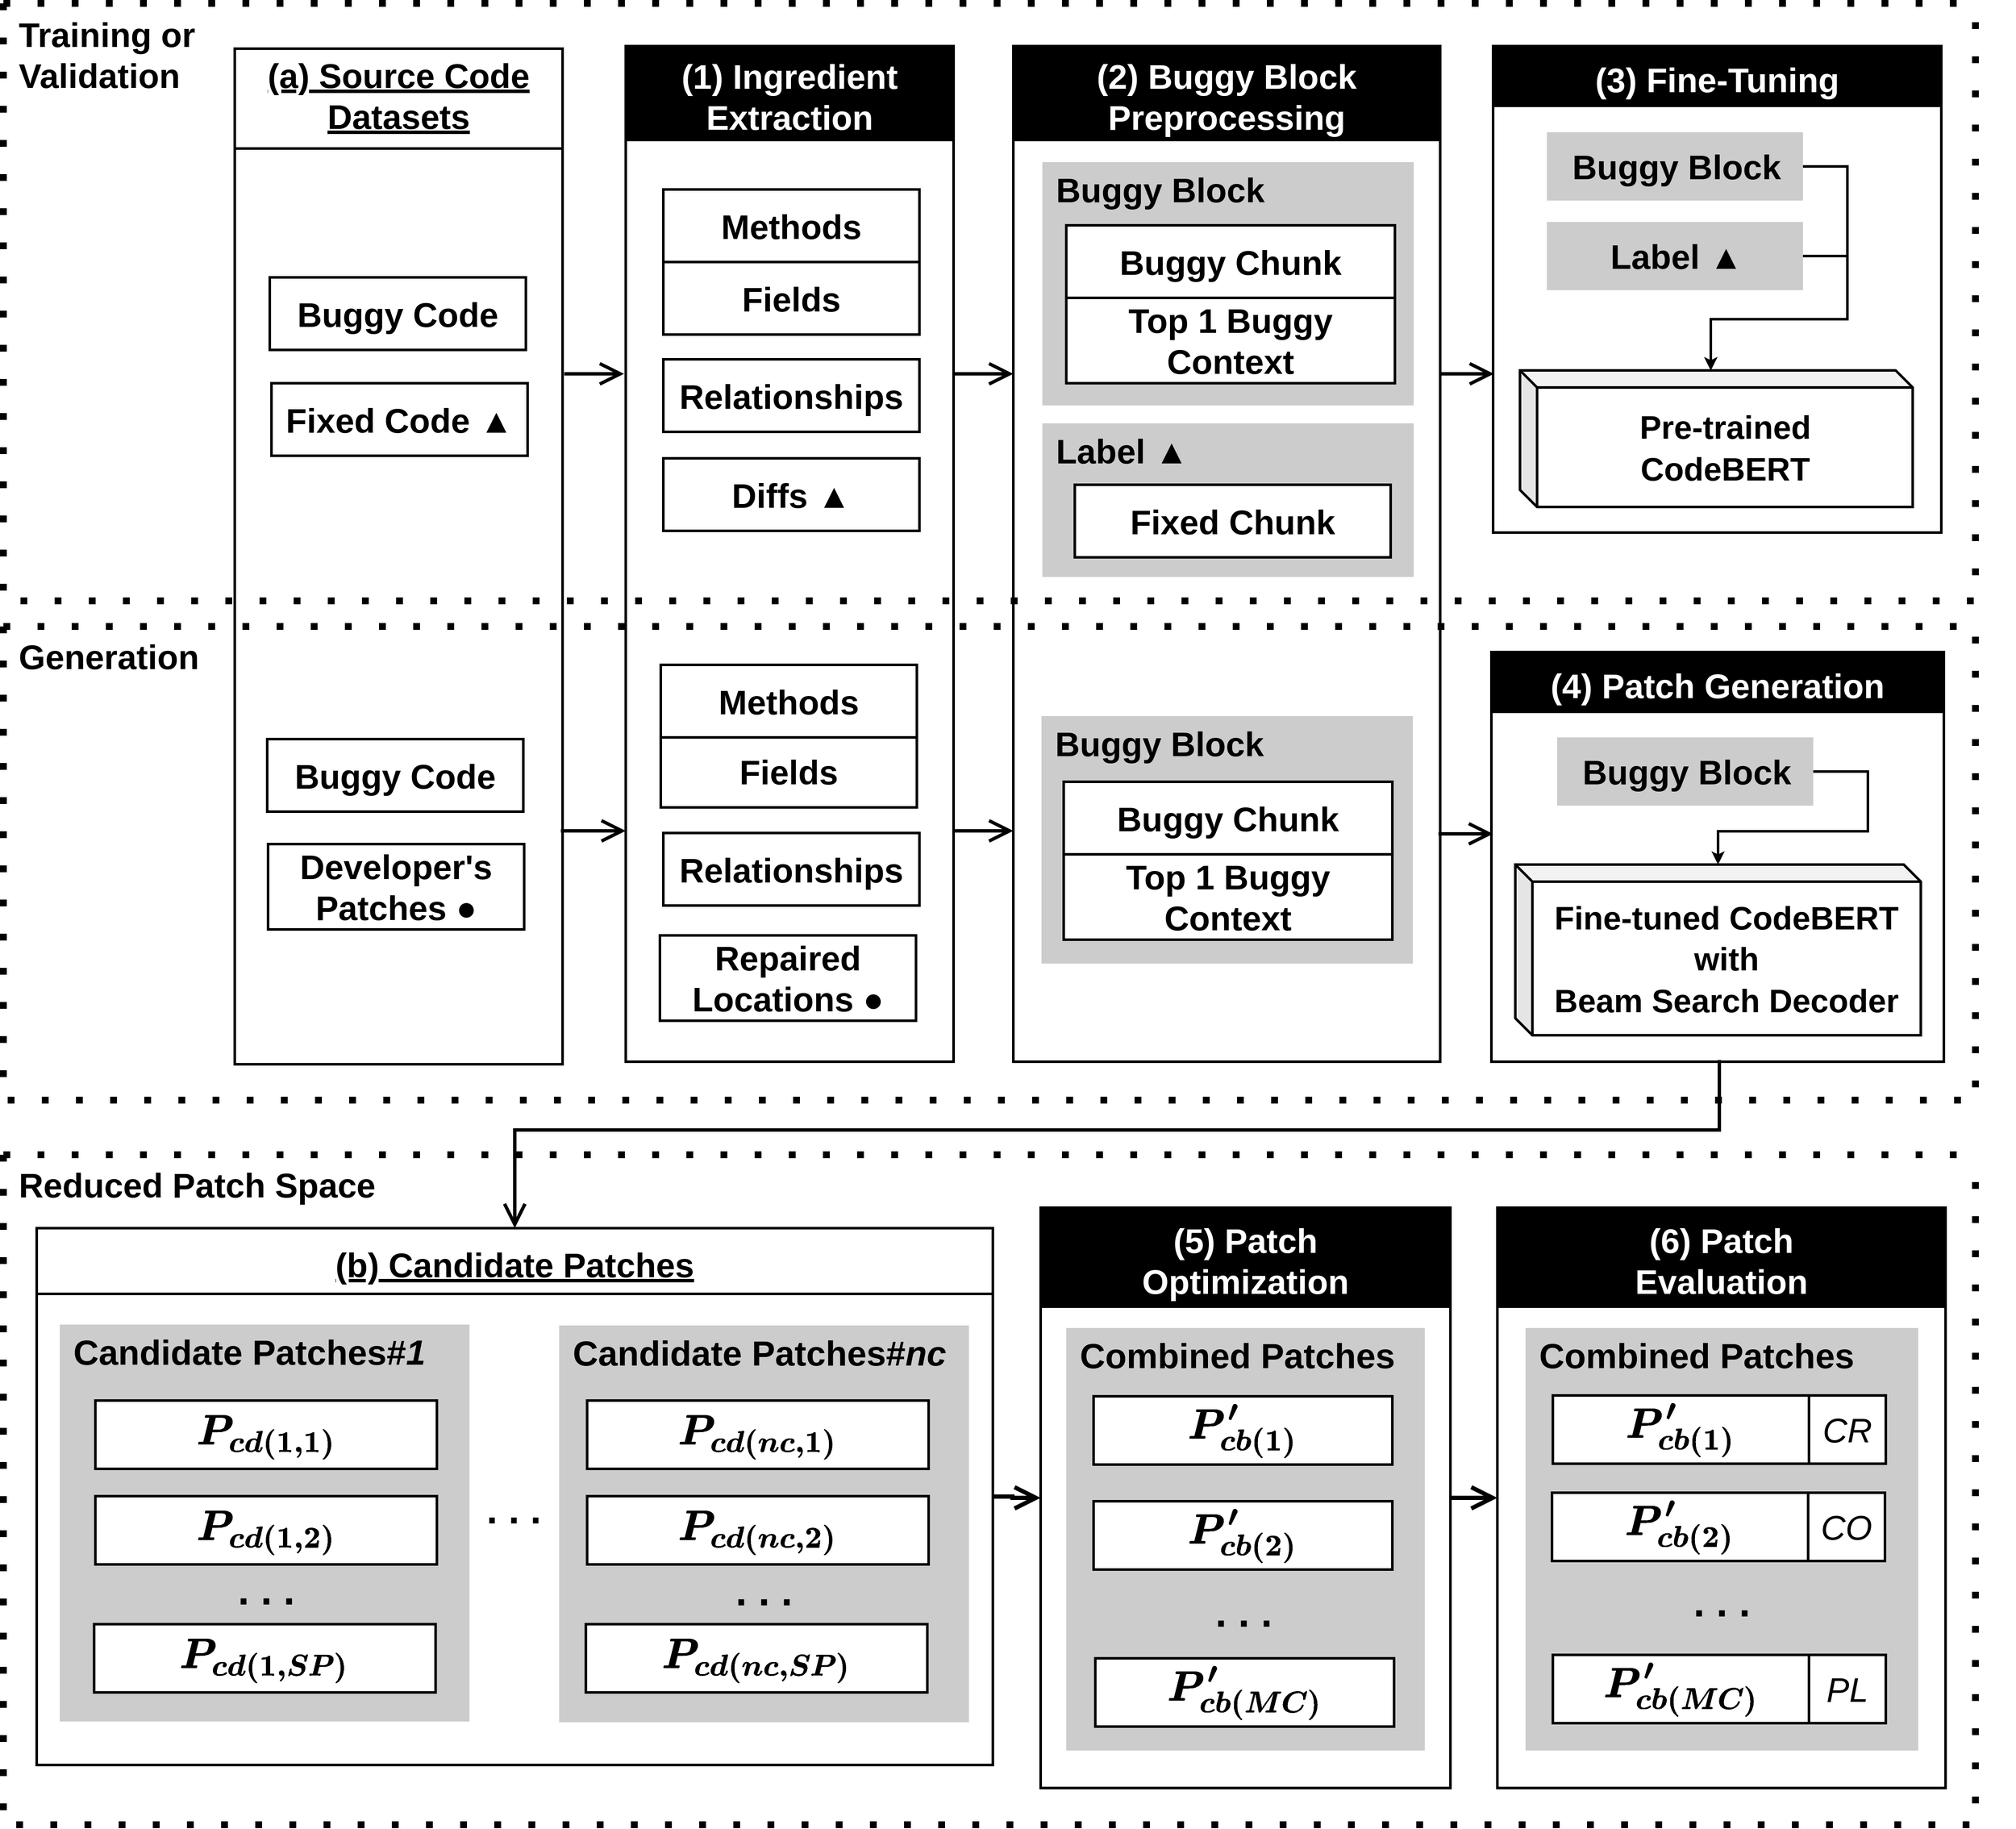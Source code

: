 <mxfile version="21.7.2" type="google" pages="4">
  <diagram id="cEhFoZqNVHU8K-Gol9E4" name="Figure1">
    <mxGraphModel grid="1" page="1" gridSize="10" guides="1" tooltips="1" connect="1" arrows="1" fold="1" pageScale="1" pageWidth="827" pageHeight="1169" math="1" shadow="0">
      <root>
        <mxCell id="0" />
        <mxCell id="1" parent="0" />
        <mxCell id="4aO1MI-GlX8P43EZkdtZ-1" value="" style="swimlane;startSize=0;labelBackgroundColor=default;fontSize=40;fontColor=default;strokeWidth=8;fontStyle=1;dashed=1;dashPattern=1 4;rounded=0;swimlaneLine=1;" vertex="1" parent="1">
          <mxGeometry x="14960" y="-2081" width="2310" height="785" as="geometry" />
        </mxCell>
        <mxCell id="4aO1MI-GlX8P43EZkdtZ-2" style="edgeStyle=orthogonalEdgeStyle;rounded=0;orthogonalLoop=1;jettySize=auto;html=1;entryX=0;entryY=0.5;entryDx=0;entryDy=0;fontSize=46;endSize=20;endArrow=open;endFill=0;strokeWidth=5;exitX=1;exitY=0.5;exitDx=0;exitDy=0;" edge="1" parent="4aO1MI-GlX8P43EZkdtZ-1" source="4aO1MI-GlX8P43EZkdtZ-3" target="4aO1MI-GlX8P43EZkdtZ-23">
          <mxGeometry relative="1" as="geometry">
            <mxPoint x="1189" y="444" as="sourcePoint" />
            <mxPoint x="1258" y="444" as="targetPoint" />
          </mxGeometry>
        </mxCell>
        <mxCell id="4aO1MI-GlX8P43EZkdtZ-3" value="(b) Candidate Patches" style="swimlane;labelBackgroundColor=none;fontSize=40;fontColor=default;fillColor=none;startSize=77;strokeWidth=3;fontStyle=5;swimlaneLine=1;" vertex="1" parent="4aO1MI-GlX8P43EZkdtZ-1">
          <mxGeometry x="39" y="86" width="1120" height="629" as="geometry" />
        </mxCell>
        <mxCell id="4aO1MI-GlX8P43EZkdtZ-4" value="&lt;div style=&quot;text-align: right; font-size: 41px;&quot;&gt;&lt;span style=&quot;background-color: initial;&quot;&gt;Candidate&amp;nbsp;Patches#&lt;i&gt;1&lt;/i&gt;&lt;/span&gt;&lt;/div&gt;" style="rounded=0;whiteSpace=wrap;html=1;fontSize=40;verticalAlign=top;align=left;spacingLeft=12;strokeColor=none;fillColor=#CCCCCC;gradientColor=none;direction=south;spacing=4;strokeWidth=3;fontStyle=1;swimlaneLine=1;" vertex="1" parent="4aO1MI-GlX8P43EZkdtZ-3">
          <mxGeometry x="27" y="113" width="480" height="465" as="geometry" />
        </mxCell>
        <mxCell id="4aO1MI-GlX8P43EZkdtZ-5" value="&lt;i style=&quot;font-size: 42px;&quot;&gt;$$\boldsymbol{&amp;nbsp; P_{cd(1,1)}}$$&lt;/i&gt;" style="rounded=0;fontSize=42;strokeWidth=3;fontStyle=1;swimlaneLine=1;whiteSpace=wrap;html=1;align=center;" vertex="1" parent="4aO1MI-GlX8P43EZkdtZ-3">
          <mxGeometry x="68.75" y="202" width="400" height="80" as="geometry" />
        </mxCell>
        <mxCell id="4aO1MI-GlX8P43EZkdtZ-6" value="&lt;i style=&quot;font-size: 42px;&quot;&gt;$$\boldsymbol{&amp;nbsp; P_{cd(1,2)}}$$&lt;/i&gt;" style="rounded=0;whiteSpace=wrap;html=1;fontSize=42;strokeWidth=3;fontStyle=1;swimlaneLine=1;align=center;" vertex="1" parent="4aO1MI-GlX8P43EZkdtZ-3">
          <mxGeometry x="68.75" y="314" width="400" height="80" as="geometry" />
        </mxCell>
        <mxCell id="4aO1MI-GlX8P43EZkdtZ-7" value="&lt;i style=&quot;font-size: 42px;&quot;&gt;$$\boldsymbol{&amp;nbsp; P_{cd(1,SP)}}$$&lt;/i&gt;" style="rounded=0;whiteSpace=wrap;html=1;fontSize=42;strokeWidth=3;fontStyle=1;swimlaneLine=1;align=center;" vertex="1" parent="4aO1MI-GlX8P43EZkdtZ-3">
          <mxGeometry x="67.25" y="464" width="400" height="80" as="geometry" />
        </mxCell>
        <mxCell id="4aO1MI-GlX8P43EZkdtZ-8" value="&lt;span style=&quot;font-size: 48px; text-align: left;&quot;&gt;. . .&lt;/span&gt;" style="text;html=1;strokeColor=none;fillColor=none;align=center;verticalAlign=bottom;whiteSpace=wrap;rounded=0;fontSize=40;fontStyle=1;strokeWidth=3;swimlaneLine=1;spacing=0;spacingTop=-16;" vertex="1" parent="4aO1MI-GlX8P43EZkdtZ-3">
          <mxGeometry x="29" y="404" width="480" height="50" as="geometry" />
        </mxCell>
        <mxCell id="4aO1MI-GlX8P43EZkdtZ-9" value="&lt;div style=&quot;text-align: right; font-size: 41px;&quot;&gt;&lt;span style=&quot;background-color: initial;&quot;&gt;Candidate&amp;nbsp;Patches#&lt;i&gt;nc&lt;/i&gt;&lt;/span&gt;&lt;/div&gt;" style="rounded=0;whiteSpace=wrap;html=1;fontSize=40;verticalAlign=top;align=left;spacingLeft=12;strokeColor=none;fillColor=#CCCCCC;gradientColor=none;direction=south;spacing=4;strokeWidth=3;fontStyle=1;swimlaneLine=1;" vertex="1" parent="4aO1MI-GlX8P43EZkdtZ-3">
          <mxGeometry x="612" y="114" width="480" height="465" as="geometry" />
        </mxCell>
        <mxCell id="4aO1MI-GlX8P43EZkdtZ-10" value="&lt;i style=&quot;font-size: 42px;&quot;&gt;$$\boldsymbol{&amp;nbsp; P_{cd(nc,1)}}$$&lt;/i&gt;" style="rounded=0;fontSize=42;strokeWidth=3;fontStyle=1;swimlaneLine=1;whiteSpace=wrap;html=1;align=center;" vertex="1" parent="4aO1MI-GlX8P43EZkdtZ-3">
          <mxGeometry x="644.75" y="202" width="400" height="80" as="geometry" />
        </mxCell>
        <mxCell id="4aO1MI-GlX8P43EZkdtZ-11" value="&lt;i style=&quot;font-size: 42px;&quot;&gt;$$\boldsymbol{&amp;nbsp; P_{cd(nc,2)}}$$&lt;/i&gt;" style="rounded=0;whiteSpace=wrap;html=1;fontSize=42;strokeWidth=3;fontStyle=1;swimlaneLine=1;align=center;" vertex="1" parent="4aO1MI-GlX8P43EZkdtZ-3">
          <mxGeometry x="644.75" y="314" width="400" height="80" as="geometry" />
        </mxCell>
        <mxCell id="4aO1MI-GlX8P43EZkdtZ-12" value="&lt;i style=&quot;font-size: 42px;&quot;&gt;$$\boldsymbol{&amp;nbsp; P_{cd(nc,SP)}}$$&lt;/i&gt;" style="rounded=0;whiteSpace=wrap;html=1;fontSize=42;strokeWidth=3;fontStyle=1;swimlaneLine=1;align=center;" vertex="1" parent="4aO1MI-GlX8P43EZkdtZ-3">
          <mxGeometry x="643.25" y="464" width="400" height="80" as="geometry" />
        </mxCell>
        <mxCell id="4aO1MI-GlX8P43EZkdtZ-13" value="&lt;span style=&quot;font-size: 48px; text-align: left;&quot;&gt;. . .&lt;/span&gt;" style="text;html=1;strokeColor=none;fillColor=none;align=center;verticalAlign=bottom;whiteSpace=wrap;rounded=0;fontSize=40;fontStyle=1;strokeWidth=3;swimlaneLine=1;spacing=0;spacingTop=-24;" vertex="1" parent="4aO1MI-GlX8P43EZkdtZ-3">
          <mxGeometry x="612" y="405" width="480" height="50" as="geometry" />
        </mxCell>
        <mxCell id="4aO1MI-GlX8P43EZkdtZ-14" value="&lt;span style=&quot;font-size: 46px; text-align: left; line-height: 0.2;&quot;&gt;. . .&lt;br&gt;&lt;/span&gt;" style="text;html=1;strokeColor=none;fillColor=none;align=center;verticalAlign=middle;whiteSpace=wrap;rounded=0;fontStyle=1" vertex="1" parent="4aO1MI-GlX8P43EZkdtZ-3">
          <mxGeometry x="509" y="286.5" width="100" height="100" as="geometry" />
        </mxCell>
        <mxCell id="4aO1MI-GlX8P43EZkdtZ-15" value="&lt;span style=&quot;font-size: 40px;&quot;&gt;Reduced Patch Space&lt;/span&gt;" style="text;html=1;align=left;verticalAlign=middle;resizable=0;points=[];autosize=1;strokeColor=none;fillColor=none;fontSize=40;fontColor=default;spacingTop=0;spacing=6;spacingLeft=12;strokeWidth=3;fontStyle=1;swimlaneLine=1;" vertex="1" parent="4aO1MI-GlX8P43EZkdtZ-1">
          <mxGeometry width="460" height="70" as="geometry" />
        </mxCell>
        <mxCell id="4aO1MI-GlX8P43EZkdtZ-16" value="(6) Patch &#xa;Evaluation" style="swimlane;labelBackgroundColor=#000000;fontSize=40;fontColor=#FFFFFF;fillColor=#000000;startSize=116;strokeWidth=3;fontStyle=1;swimlaneLine=1;" vertex="1" parent="4aO1MI-GlX8P43EZkdtZ-1">
          <mxGeometry x="1750" y="62" width="525" height="680" as="geometry" />
        </mxCell>
        <mxCell id="4aO1MI-GlX8P43EZkdtZ-17" value="&lt;font style=&quot;font-size: 41px;&quot;&gt;Combined Patches&lt;/font&gt;" style="rounded=0;whiteSpace=wrap;html=1;fontSize=40;verticalAlign=top;align=left;spacingLeft=12;strokeColor=none;fillColor=#CCCCCC;gradientColor=none;direction=south;spacing=4;strokeWidth=3;fontStyle=1;swimlaneLine=1;" vertex="1" parent="4aO1MI-GlX8P43EZkdtZ-16">
          <mxGeometry x="33" y="141" width="460" height="495" as="geometry" />
        </mxCell>
        <mxCell id="4aO1MI-GlX8P43EZkdtZ-18" value="&lt;i style=&quot;text-align: left; font-size: 42px;&quot;&gt;$$\boldsymbol{P^{\prime}_{cb(1)}}$$&lt;/i&gt;" style="rounded=0;whiteSpace=wrap;html=1;fontSize=42;strokeWidth=3;fontStyle=1;swimlaneLine=1;" vertex="1" parent="4aO1MI-GlX8P43EZkdtZ-16">
          <mxGeometry x="65" y="220" width="300" height="80" as="geometry" />
        </mxCell>
        <mxCell id="4aO1MI-GlX8P43EZkdtZ-19" value="&lt;div style=&quot;text-align: left; font-size: 40px;&quot;&gt;&lt;span style=&quot;background-color: initial; font-size: 40px;&quot;&gt;CR&lt;/span&gt;&lt;/div&gt;" style="rounded=0;whiteSpace=wrap;html=1;fontSize=40;fontStyle=2;strokeWidth=3;swimlaneLine=1;" vertex="1" parent="4aO1MI-GlX8P43EZkdtZ-16">
          <mxGeometry x="365" y="220" width="90" height="80" as="geometry" />
        </mxCell>
        <mxCell id="4aO1MI-GlX8P43EZkdtZ-20" value="&lt;i style=&quot;text-align: left; font-size: 42px;&quot;&gt;$$\boldsymbol{P^{\prime}_{cb(2)}}$$&lt;/i&gt;" style="rounded=0;whiteSpace=wrap;html=1;fontSize=42;strokeWidth=3;fontStyle=1;swimlaneLine=1;" vertex="1" parent="4aO1MI-GlX8P43EZkdtZ-16">
          <mxGeometry x="64" y="334" width="300" height="80" as="geometry" />
        </mxCell>
        <mxCell id="4aO1MI-GlX8P43EZkdtZ-21" value="&lt;span style=&quot;font-size: 48px; text-align: left;&quot;&gt;. . .&lt;/span&gt;" style="text;html=1;strokeColor=none;fillColor=none;align=center;verticalAlign=middle;whiteSpace=wrap;rounded=0;fontSize=40;fontStyle=1;strokeWidth=3;swimlaneLine=1;spacingTop=-16;spacing=0;" vertex="1" parent="4aO1MI-GlX8P43EZkdtZ-16">
          <mxGeometry x="33" y="445" width="460" height="50" as="geometry" />
        </mxCell>
        <mxCell id="4aO1MI-GlX8P43EZkdtZ-22" value="&lt;div style=&quot;text-align: left; font-size: 40px;&quot;&gt;PL&lt;/div&gt;" style="rounded=0;whiteSpace=wrap;html=1;fontSize=40;fontStyle=2;strokeWidth=3;swimlaneLine=1;" vertex="1" parent="4aO1MI-GlX8P43EZkdtZ-16">
          <mxGeometry x="365" y="524" width="90" height="80" as="geometry" />
        </mxCell>
        <mxCell id="4aO1MI-GlX8P43EZkdtZ-23" value="(5) Patch &#xa;Optimization" style="swimlane;labelBackgroundColor=#000000;fontSize=40;fontColor=#FFFFFF;fillColor=#000000;startSize=116;strokeWidth=3;fontStyle=1;swimlaneLine=1;" vertex="1" parent="4aO1MI-GlX8P43EZkdtZ-1">
          <mxGeometry x="1215" y="62" width="480" height="680" as="geometry" />
        </mxCell>
        <mxCell id="4aO1MI-GlX8P43EZkdtZ-24" value="&lt;font style=&quot;font-size: 41px;&quot;&gt;Combined Patches&lt;/font&gt;" style="rounded=0;whiteSpace=wrap;html=1;fontSize=40;verticalAlign=top;align=left;spacingLeft=12;strokeColor=none;fillColor=#CCCCCC;gradientColor=none;direction=south;spacing=4;strokeWidth=3;fontStyle=1;swimlaneLine=1;" vertex="1" parent="4aO1MI-GlX8P43EZkdtZ-23">
          <mxGeometry x="30" y="141" width="420" height="495" as="geometry" />
        </mxCell>
        <mxCell id="4aO1MI-GlX8P43EZkdtZ-25" value="&lt;i style=&quot;font-size: 42px; text-align: left;&quot;&gt;$$\boldsymbol{P^{\prime}_{cb(1)}}$$&lt;/i&gt;" style="rounded=0;whiteSpace=wrap;html=1;fontSize=42;strokeWidth=3;fontStyle=1;swimlaneLine=1;" vertex="1" parent="4aO1MI-GlX8P43EZkdtZ-23">
          <mxGeometry x="62" y="221" width="350" height="80" as="geometry" />
        </mxCell>
        <mxCell id="4aO1MI-GlX8P43EZkdtZ-26" value="&lt;i style=&quot;text-align: left; font-size: 42px;&quot;&gt;$$\boldsymbol{P^{\prime}_{cb(2)}}$$&lt;/i&gt;" style="rounded=0;whiteSpace=wrap;html=1;fontSize=42;strokeWidth=3;fontStyle=1;swimlaneLine=1;" vertex="1" parent="4aO1MI-GlX8P43EZkdtZ-23">
          <mxGeometry x="62" y="344" width="350" height="80" as="geometry" />
        </mxCell>
        <mxCell id="4aO1MI-GlX8P43EZkdtZ-27" value="&lt;span style=&quot;font-size: 48px; text-align: left;&quot;&gt;. . .&lt;/span&gt;" style="text;html=1;strokeColor=none;fillColor=none;align=center;verticalAlign=bottom;whiteSpace=wrap;rounded=0;fontSize=40;fontStyle=1;strokeWidth=3;swimlaneLine=1;spacingTop=-16;spacing=0;" vertex="1" parent="4aO1MI-GlX8P43EZkdtZ-23">
          <mxGeometry x="28" y="454" width="420" height="50" as="geometry" />
        </mxCell>
        <mxCell id="4aO1MI-GlX8P43EZkdtZ-28" value="&lt;i style=&quot;text-align: left; font-size: 42px;&quot;&gt;$$\boldsymbol{P^{\prime}_{cb(MC)}}$$&lt;/i&gt;" style="rounded=0;whiteSpace=wrap;html=1;fontSize=42;strokeWidth=3;fontStyle=1;swimlaneLine=1;" vertex="1" parent="4aO1MI-GlX8P43EZkdtZ-23">
          <mxGeometry x="64" y="528" width="350" height="80" as="geometry" />
        </mxCell>
        <mxCell id="4aO1MI-GlX8P43EZkdtZ-29" style="edgeStyle=orthogonalEdgeStyle;rounded=0;orthogonalLoop=1;jettySize=auto;html=1;entryX=0;entryY=0.5;entryDx=0;entryDy=0;fontSize=46;endSize=20;endArrow=open;endFill=0;strokeWidth=5;exitX=1;exitY=0.5;exitDx=0;exitDy=0;" edge="1" parent="4aO1MI-GlX8P43EZkdtZ-1" source="4aO1MI-GlX8P43EZkdtZ-23" target="4aO1MI-GlX8P43EZkdtZ-16">
          <mxGeometry relative="1" as="geometry">
            <mxPoint x="1192" y="434" as="sourcePoint" />
            <mxPoint x="1261" y="400" as="targetPoint" />
          </mxGeometry>
        </mxCell>
        <mxCell id="4aO1MI-GlX8P43EZkdtZ-30" value="" style="swimlane;startSize=0;labelBackgroundColor=default;fontSize=40;fontColor=default;strokeWidth=8;fontStyle=1;dashed=1;dashPattern=1 4;rounded=0;swimlaneLine=1;" vertex="1" parent="1">
          <mxGeometry x="14960" y="-2700" width="2310" height="555" as="geometry" />
        </mxCell>
        <mxCell id="4aO1MI-GlX8P43EZkdtZ-31" value="(4) Patch Generation" style="swimlane;labelBackgroundColor=#000000;fontSize=40;fontColor=#FFFFFF;fillColor=#000000;startSize=70;strokeWidth=3;fontStyle=1;swimlaneLine=1;" vertex="1" parent="4aO1MI-GlX8P43EZkdtZ-30">
          <mxGeometry x="1743" y="30" width="530" height="480" as="geometry" />
        </mxCell>
        <mxCell id="4aO1MI-GlX8P43EZkdtZ-32" value="&lt;span style=&quot;font-size: 40px;&quot;&gt;Buggy Block&lt;/span&gt;" style="rounded=0;whiteSpace=wrap;html=1;fontSize=40;verticalAlign=middle;align=center;spacingLeft=4;strokeColor=none;fillColor=#CCCCCC;gradientColor=none;strokeWidth=3;fontStyle=1;swimlaneLine=1;" vertex="1" parent="4aO1MI-GlX8P43EZkdtZ-31">
          <mxGeometry x="77" y="100" width="300" height="80" as="geometry" />
        </mxCell>
        <mxCell id="4aO1MI-GlX8P43EZkdtZ-33" value="&lt;font style=&quot;font-size: 38px;&quot;&gt;Fine-tuned CodeBERT&lt;br&gt;with &lt;br&gt;Beam Search Decoder&lt;/font&gt;" style="shape=cube;whiteSpace=wrap;html=1;boundedLbl=1;backgroundOutline=1;darkOpacity=0.05;darkOpacity2=0.1;labelBackgroundColor=default;fontSize=40;fontColor=default;strokeWidth=3;fontStyle=1;swimlaneLine=1;" vertex="1" parent="4aO1MI-GlX8P43EZkdtZ-31">
          <mxGeometry x="28" y="249" width="475" height="200" as="geometry" />
        </mxCell>
        <mxCell id="4aO1MI-GlX8P43EZkdtZ-34" style="edgeStyle=orthogonalEdgeStyle;rounded=0;orthogonalLoop=1;jettySize=auto;html=1;exitX=1;exitY=0.5;exitDx=0;exitDy=0;entryX=0.5;entryY=0;entryDx=0;entryDy=0;entryPerimeter=0;fontSize=40;fontColor=default;strokeWidth=3;fontStyle=1;swimlaneLine=1;" edge="1" parent="4aO1MI-GlX8P43EZkdtZ-31" source="4aO1MI-GlX8P43EZkdtZ-32" target="4aO1MI-GlX8P43EZkdtZ-33">
          <mxGeometry relative="1" as="geometry">
            <Array as="points">
              <mxPoint x="441" y="140" />
              <mxPoint x="441" y="210" />
              <mxPoint x="265" y="210" />
            </Array>
          </mxGeometry>
        </mxCell>
        <mxCell id="4aO1MI-GlX8P43EZkdtZ-35" value="&lt;span style=&quot;font-size: 40px;&quot;&gt;Generation&lt;/span&gt;" style="text;html=1;align=left;verticalAlign=middle;resizable=0;points=[];autosize=1;strokeColor=none;fillColor=none;fontSize=40;fontColor=default;spacingTop=0;spacing=6;spacingLeft=12;strokeWidth=3;fontStyle=1;swimlaneLine=1;" vertex="1" parent="4aO1MI-GlX8P43EZkdtZ-30">
          <mxGeometry width="250" height="70" as="geometry" />
        </mxCell>
        <mxCell id="4aO1MI-GlX8P43EZkdtZ-36" value="(a) Source Code &#xa;Datasets" style="swimlane;labelBackgroundColor=none;fontSize=40;fontColor=#000000;fillColor=none;startSize=117;strokeWidth=3;fontStyle=5;rounded=0;swimlaneLine=1;verticalAlign=top;spacingBottom=10;" vertex="1" parent="4aO1MI-GlX8P43EZkdtZ-30">
          <mxGeometry x="271" y="-677" width="384" height="1190" as="geometry" />
        </mxCell>
        <mxCell id="4aO1MI-GlX8P43EZkdtZ-37" value="&lt;font style=&quot;font-size: 40px;&quot;&gt;Buggy Code&lt;/font&gt;" style="rounded=0;whiteSpace=wrap;html=1;fontSize=40;strokeWidth=3;fontStyle=1;swimlaneLine=1;" vertex="1" parent="4aO1MI-GlX8P43EZkdtZ-36">
          <mxGeometry x="38" y="809" width="300" height="85" as="geometry" />
        </mxCell>
        <mxCell id="4aO1MI-GlX8P43EZkdtZ-38" value="Developer&#39;s Patches&amp;nbsp;&lt;span style=&quot;font-family: &amp;quot;맑은 고딕&amp;quot;, sans-serif; letter-spacing: -0.1pt;&quot;&gt;&lt;font style=&quot;font-size: 40px;&quot;&gt;●&lt;/font&gt;&lt;/span&gt;" style="rounded=0;whiteSpace=wrap;html=1;fontSize=40;strokeWidth=3;fontStyle=1;strokeColor=default;verticalAlign=middle;swimlaneLine=1;" vertex="1" parent="4aO1MI-GlX8P43EZkdtZ-36">
          <mxGeometry x="39" y="932" width="300" height="100" as="geometry" />
        </mxCell>
        <mxCell id="4aO1MI-GlX8P43EZkdtZ-39" value="" style="swimlane;startSize=0;labelBackgroundColor=default;fontSize=40;fontColor=default;strokeWidth=8;fontStyle=1;dashed=1;dashPattern=1 4;rounded=0;swimlaneLine=1;" vertex="1" parent="1">
          <mxGeometry x="14960" y="-3430" width="2310" height="700" as="geometry" />
        </mxCell>
        <mxCell id="4aO1MI-GlX8P43EZkdtZ-40" style="edgeStyle=orthogonalEdgeStyle;rounded=0;orthogonalLoop=1;jettySize=auto;html=1;exitX=0.75;exitY=0;exitDx=0;exitDy=0;entryX=0;entryY=0.75;entryDx=0;entryDy=0;fontSize=44;strokeWidth=4;swimlaneLine=1;endSize=20;endArrow=open;endFill=0;" edge="1" parent="4aO1MI-GlX8P43EZkdtZ-39">
          <mxGeometry relative="1" as="geometry">
            <mxPoint x="653" y="969.5" as="sourcePoint" />
            <mxPoint x="729" y="969.5" as="targetPoint" />
          </mxGeometry>
        </mxCell>
        <mxCell id="4aO1MI-GlX8P43EZkdtZ-41" value="&lt;span style=&quot;font-size: 40px;&quot;&gt;Training or&lt;br&gt;Validation&lt;/span&gt;" style="text;html=1;align=left;verticalAlign=middle;resizable=0;points=[];autosize=1;strokeColor=none;fillColor=none;fontSize=40;fontColor=default;spacingTop=0;spacing=6;spacingLeft=12;strokeWidth=3;fontStyle=1;swimlaneLine=1;" vertex="1" parent="4aO1MI-GlX8P43EZkdtZ-39">
          <mxGeometry width="250" height="120" as="geometry" />
        </mxCell>
        <mxCell id="4aO1MI-GlX8P43EZkdtZ-42" style="edgeStyle=orthogonalEdgeStyle;rounded=0;orthogonalLoop=1;jettySize=auto;html=1;exitX=1;exitY=0.75;exitDx=0;exitDy=0;entryX=0;entryY=0.75;entryDx=0;entryDy=0;fontSize=44;strokeWidth=4;swimlaneLine=1;endSize=20;endArrow=open;endFill=0;" edge="1" parent="4aO1MI-GlX8P43EZkdtZ-39">
          <mxGeometry relative="1" as="geometry">
            <mxPoint x="1113.0" y="969.5" as="sourcePoint" />
            <mxPoint x="1183.0" y="969.5" as="targetPoint" />
          </mxGeometry>
        </mxCell>
        <mxCell id="4aO1MI-GlX8P43EZkdtZ-43" value="(1) Ingredient &#xa;Extraction" style="swimlane;labelBackgroundColor=#000000;fontSize=40;fontColor=#FFFFFF;fillColor=#000000;startSize=110;strokeWidth=3;fontStyle=1;rounded=0;swimlaneLine=1;" vertex="1" parent="4aO1MI-GlX8P43EZkdtZ-39">
          <mxGeometry x="729" y="50" width="384" height="1190" as="geometry" />
        </mxCell>
        <mxCell id="4aO1MI-GlX8P43EZkdtZ-44" value="&lt;font style=&quot;font-size: 40px;&quot;&gt;Methods&lt;/font&gt;" style="rounded=0;whiteSpace=wrap;html=1;fontSize=40;strokeWidth=3;glass=0;shadow=0;fontStyle=1;swimlaneLine=1;" vertex="1" parent="4aO1MI-GlX8P43EZkdtZ-43">
          <mxGeometry x="44" y="168" width="300" height="85" as="geometry" />
        </mxCell>
        <mxCell id="4aO1MI-GlX8P43EZkdtZ-45" value="&lt;font style=&quot;font-size: 40px;&quot;&gt;Fields&lt;/font&gt;" style="rounded=0;whiteSpace=wrap;html=1;fontSize=40;strokeWidth=3;fontStyle=1;swimlaneLine=1;" vertex="1" parent="4aO1MI-GlX8P43EZkdtZ-43">
          <mxGeometry x="44" y="253" width="300" height="85" as="geometry" />
        </mxCell>
        <mxCell id="4aO1MI-GlX8P43EZkdtZ-46" value="&lt;font style=&quot;font-size: 40px;&quot;&gt;Relationships&lt;/font&gt;" style="rounded=0;whiteSpace=wrap;html=1;fontSize=40;strokeWidth=3;fontStyle=1;swimlaneLine=1;" vertex="1" parent="4aO1MI-GlX8P43EZkdtZ-43">
          <mxGeometry x="44" y="367" width="300" height="85" as="geometry" />
        </mxCell>
        <mxCell id="4aO1MI-GlX8P43EZkdtZ-47" value="&lt;font style=&quot;font-size: 40px;&quot;&gt;Diffs&amp;nbsp;&lt;/font&gt;&lt;span style=&quot;font-family: &amp;quot;맑은 고딕&amp;quot;, sans-serif; letter-spacing: -0.133px;&quot;&gt;▲&lt;/span&gt;" style="rounded=0;whiteSpace=wrap;html=1;fontSize=40;strokeWidth=3;fontStyle=1;verticalAlign=middle;swimlaneLine=1;" vertex="1" parent="4aO1MI-GlX8P43EZkdtZ-43">
          <mxGeometry x="44" y="483" width="300" height="85" as="geometry" />
        </mxCell>
        <mxCell id="4aO1MI-GlX8P43EZkdtZ-48" value="&lt;font style=&quot;font-size: 40px;&quot;&gt;Fields&lt;/font&gt;" style="rounded=0;whiteSpace=wrap;html=1;fontSize=40;strokeWidth=3;fontStyle=1;swimlaneLine=1;" vertex="1" parent="4aO1MI-GlX8P43EZkdtZ-43">
          <mxGeometry x="41" y="807" width="300" height="85" as="geometry" />
        </mxCell>
        <mxCell id="4aO1MI-GlX8P43EZkdtZ-49" value="&lt;font style=&quot;font-size: 40px;&quot;&gt;Methods&lt;/font&gt;" style="rounded=0;whiteSpace=wrap;html=1;fontSize=40;strokeWidth=3;fontStyle=1;swimlaneLine=1;" vertex="1" parent="4aO1MI-GlX8P43EZkdtZ-43">
          <mxGeometry x="41" y="725" width="300" height="85" as="geometry" />
        </mxCell>
        <mxCell id="4aO1MI-GlX8P43EZkdtZ-50" value="&lt;font style=&quot;font-size: 40px;&quot;&gt;Relationships&lt;/font&gt;" style="rounded=0;whiteSpace=wrap;html=1;fontSize=40;strokeWidth=3;fontStyle=1;swimlaneLine=1;" vertex="1" parent="4aO1MI-GlX8P43EZkdtZ-43">
          <mxGeometry x="44" y="922" width="300" height="85" as="geometry" />
        </mxCell>
        <mxCell id="4aO1MI-GlX8P43EZkdtZ-51" value="&lt;font style=&quot;font-size: 40px;&quot;&gt;Repaired Locations&amp;nbsp;&lt;span style=&quot;font-family: &amp;quot;맑은 고딕&amp;quot;, sans-serif; letter-spacing: -0.133px;&quot;&gt;●&lt;/span&gt;&lt;br style=&quot;font-size: 40px;&quot;&gt;&lt;/font&gt;" style="rounded=0;whiteSpace=wrap;html=1;fontSize=40;strokeWidth=3;fontStyle=1;verticalAlign=middle;swimlaneLine=1;" vertex="1" parent="4aO1MI-GlX8P43EZkdtZ-43">
          <mxGeometry x="40" y="1042" width="300" height="100" as="geometry" />
        </mxCell>
        <mxCell id="4aO1MI-GlX8P43EZkdtZ-52" value="(2) Buggy Block &#xa;Preprocessing" style="swimlane;labelBackgroundColor=#000000;fontSize=40;fontColor=#FFFFFF;fillColor=#000000;startSize=110;strokeWidth=3;fontStyle=1;swimlaneLine=1;" vertex="1" parent="4aO1MI-GlX8P43EZkdtZ-39">
          <mxGeometry x="1183" y="50" width="500" height="1190" as="geometry" />
        </mxCell>
        <mxCell id="4aO1MI-GlX8P43EZkdtZ-53" value="&lt;span style=&quot;font-size: 40px;&quot;&gt;Buggy Block&lt;/span&gt;" style="rounded=0;whiteSpace=wrap;html=1;fontSize=40;verticalAlign=top;align=left;spacingLeft=12;strokeColor=none;fillColor=#CCCCCC;gradientColor=none;direction=south;spacing=4;strokeWidth=3;fontStyle=1;swimlaneLine=1;" vertex="1" parent="4aO1MI-GlX8P43EZkdtZ-52">
          <mxGeometry x="34" y="136" width="435" height="285" as="geometry" />
        </mxCell>
        <mxCell id="4aO1MI-GlX8P43EZkdtZ-54" value="&lt;font style=&quot;font-size: 40px;&quot;&gt;Buggy Chunk&lt;/font&gt;" style="rounded=0;whiteSpace=wrap;html=1;fontSize=40;strokeWidth=3;fontStyle=1;swimlaneLine=1;" vertex="1" parent="4aO1MI-GlX8P43EZkdtZ-52">
          <mxGeometry x="62" y="210" width="385" height="85" as="geometry" />
        </mxCell>
        <mxCell id="4aO1MI-GlX8P43EZkdtZ-55" value="&lt;font style=&quot;font-size: 40px;&quot;&gt;Top 1 Buggy Context&lt;/font&gt;" style="rounded=0;whiteSpace=wrap;html=1;fontSize=40;strokeWidth=3;fontStyle=1;swimlaneLine=1;" vertex="1" parent="4aO1MI-GlX8P43EZkdtZ-52">
          <mxGeometry x="62" y="295" width="385" height="100" as="geometry" />
        </mxCell>
        <mxCell id="4aO1MI-GlX8P43EZkdtZ-56" value="&lt;span style=&quot;font-size: 40px;&quot;&gt;Label&amp;nbsp;&lt;/span&gt;&lt;span style=&quot;font-family: &amp;quot;맑은 고딕&amp;quot;, sans-serif; letter-spacing: -0.133px; text-align: center;&quot;&gt;▲&lt;/span&gt;" style="rounded=0;whiteSpace=wrap;html=1;fontSize=40;verticalAlign=top;align=left;spacingLeft=12;strokeColor=none;fillColor=#CCCCCC;gradientColor=none;direction=south;spacing=4;strokeWidth=3;fontStyle=1;swimlaneLine=1;" vertex="1" parent="4aO1MI-GlX8P43EZkdtZ-52">
          <mxGeometry x="34" y="442" width="435" height="180" as="geometry" />
        </mxCell>
        <mxCell id="4aO1MI-GlX8P43EZkdtZ-57" value="Fixed Chunk" style="rounded=0;whiteSpace=wrap;html=1;fontSize=40;strokeWidth=3;fontStyle=1;swimlaneLine=1;" vertex="1" parent="4aO1MI-GlX8P43EZkdtZ-52">
          <mxGeometry x="72" y="514" width="370" height="85" as="geometry" />
        </mxCell>
        <mxCell id="4aO1MI-GlX8P43EZkdtZ-58" value="&lt;span style=&quot;font-size: 40px;&quot;&gt;Buggy Block&lt;/span&gt;" style="rounded=0;whiteSpace=wrap;html=1;fontSize=40;verticalAlign=top;align=left;spacingLeft=12;strokeColor=none;fillColor=#CCCCCC;gradientColor=none;direction=south;spacing=4;strokeWidth=3;fontStyle=1;swimlaneLine=1;" vertex="1" parent="4aO1MI-GlX8P43EZkdtZ-52">
          <mxGeometry x="33" y="785" width="435" height="290" as="geometry" />
        </mxCell>
        <mxCell id="4aO1MI-GlX8P43EZkdtZ-59" value="&lt;font style=&quot;font-size: 40px;&quot;&gt;Buggy Chunk&lt;/font&gt;" style="rounded=0;whiteSpace=wrap;html=1;fontSize=40;strokeWidth=3;fontStyle=1;swimlaneLine=1;" vertex="1" parent="4aO1MI-GlX8P43EZkdtZ-52">
          <mxGeometry x="59" y="862" width="385" height="85" as="geometry" />
        </mxCell>
        <mxCell id="4aO1MI-GlX8P43EZkdtZ-60" value="Top 1 Buggy Context" style="rounded=0;whiteSpace=wrap;html=1;fontSize=40;strokeWidth=3;fontStyle=1;swimlaneLine=1;" vertex="1" parent="4aO1MI-GlX8P43EZkdtZ-52">
          <mxGeometry x="59" y="947" width="385" height="100" as="geometry" />
        </mxCell>
        <mxCell id="4aO1MI-GlX8P43EZkdtZ-61" value="(3) Fine-Tuning" style="swimlane;labelBackgroundColor=#000000;fontSize=40;fontColor=#FFFFFF;fillColor=#000000;startSize=70;strokeWidth=3;fontStyle=1;swimlaneLine=1;" vertex="1" parent="4aO1MI-GlX8P43EZkdtZ-39">
          <mxGeometry x="1745" y="50" width="525" height="570" as="geometry" />
        </mxCell>
        <mxCell id="4aO1MI-GlX8P43EZkdtZ-62" style="edgeStyle=orthogonalEdgeStyle;rounded=0;orthogonalLoop=1;jettySize=auto;html=1;exitX=1;exitY=0.5;exitDx=0;exitDy=0;strokeWidth=3;swimlaneLine=1;" edge="1" parent="4aO1MI-GlX8P43EZkdtZ-61" source="4aO1MI-GlX8P43EZkdtZ-63">
          <mxGeometry relative="1" as="geometry">
            <Array as="points">
              <mxPoint x="415" y="141" />
              <mxPoint x="415" y="320" />
              <mxPoint x="255" y="320" />
            </Array>
            <mxPoint x="255" y="380" as="targetPoint" />
          </mxGeometry>
        </mxCell>
        <mxCell id="4aO1MI-GlX8P43EZkdtZ-63" value="&lt;span style=&quot;font-size: 40px;&quot;&gt;Buggy Block&lt;/span&gt;" style="rounded=0;whiteSpace=wrap;html=1;fontSize=40;verticalAlign=middle;align=center;spacingLeft=4;strokeColor=none;fillColor=#CCCCCC;gradientColor=none;strokeWidth=3;fontStyle=1;swimlaneLine=1;" vertex="1" parent="4aO1MI-GlX8P43EZkdtZ-61">
          <mxGeometry x="63" y="101" width="300" height="80" as="geometry" />
        </mxCell>
        <mxCell id="4aO1MI-GlX8P43EZkdtZ-64" value="&lt;font style=&quot;font-size: 38px;&quot;&gt;Pre-trained&lt;br style=&quot;&quot;&gt;CodeBERT&lt;/font&gt;" style="shape=cube;whiteSpace=wrap;html=1;boundedLbl=1;backgroundOutline=1;darkOpacity=0.05;darkOpacity2=0.1;labelBackgroundColor=default;fontSize=40;fontColor=default;strokeWidth=3;fontStyle=1;swimlaneLine=1;" vertex="1" parent="4aO1MI-GlX8P43EZkdtZ-61">
          <mxGeometry x="31.5" y="380" width="460" height="160" as="geometry" />
        </mxCell>
        <mxCell id="4aO1MI-GlX8P43EZkdtZ-65" value="&lt;span style=&quot;font-size: 40px;&quot;&gt;Label&amp;nbsp;&lt;/span&gt;&lt;span style=&quot;font-family: &amp;quot;맑은 고딕&amp;quot;, sans-serif; letter-spacing: -0.133px;&quot;&gt;▲&lt;/span&gt;" style="rounded=0;whiteSpace=wrap;html=1;fontSize=40;verticalAlign=middle;align=center;spacingLeft=4;strokeColor=none;fillColor=#CCCCCC;gradientColor=none;strokeWidth=3;fontStyle=1;dashed=1;swimlaneLine=1;" vertex="1" parent="4aO1MI-GlX8P43EZkdtZ-61">
          <mxGeometry x="63" y="206" width="300" height="80" as="geometry" />
        </mxCell>
        <mxCell id="4aO1MI-GlX8P43EZkdtZ-66" style="edgeStyle=orthogonalEdgeStyle;rounded=0;orthogonalLoop=1;jettySize=auto;html=1;exitX=1;exitY=0.5;exitDx=0;exitDy=0;strokeWidth=3;swimlaneLine=1;" edge="1" parent="4aO1MI-GlX8P43EZkdtZ-61" source="4aO1MI-GlX8P43EZkdtZ-65">
          <mxGeometry relative="1" as="geometry">
            <Array as="points">
              <mxPoint x="415" y="246" />
              <mxPoint x="415" y="320" />
              <mxPoint x="255" y="320" />
              <mxPoint x="255" y="380" />
            </Array>
            <mxPoint x="373" y="151" as="sourcePoint" />
            <mxPoint x="255" y="380" as="targetPoint" />
          </mxGeometry>
        </mxCell>
        <mxCell id="4aO1MI-GlX8P43EZkdtZ-67" value="" style="endArrow=open;html=1;rounded=0;fontSize=40;fontColor=default;strokeWidth=4;fontStyle=1;swimlaneLine=1;endSize=20;endFill=0;" edge="1" parent="4aO1MI-GlX8P43EZkdtZ-39">
          <mxGeometry width="50" height="50" relative="1" as="geometry">
            <mxPoint x="1682" y="434" as="sourcePoint" />
            <mxPoint x="1746" y="434" as="targetPoint" />
          </mxGeometry>
        </mxCell>
        <mxCell id="4aO1MI-GlX8P43EZkdtZ-68" value="&lt;font style=&quot;font-size: 40px;&quot;&gt;Buggy Code&lt;/font&gt;" style="rounded=0;whiteSpace=wrap;html=1;fontSize=40;strokeWidth=3;fontStyle=1;swimlaneLine=1;" vertex="1" parent="4aO1MI-GlX8P43EZkdtZ-39">
          <mxGeometry x="312" y="321" width="300" height="85" as="geometry" />
        </mxCell>
        <mxCell id="4aO1MI-GlX8P43EZkdtZ-69" value="&lt;font style=&quot;font-size: 40px;&quot;&gt;Fixed Code&amp;nbsp;&lt;/font&gt;&lt;span style=&quot;font-family: &amp;quot;맑은 고딕&amp;quot;, sans-serif; letter-spacing: -0.1pt;&quot;&gt;&lt;font style=&quot;font-size: 40px;&quot;&gt;▲&lt;/font&gt;&lt;/span&gt;" style="rounded=0;whiteSpace=wrap;html=1;fontSize=40;strokeWidth=3;fontStyle=1;verticalAlign=middle;swimlaneLine=1;" vertex="1" parent="4aO1MI-GlX8P43EZkdtZ-39">
          <mxGeometry x="314" y="445" width="300" height="85" as="geometry" />
        </mxCell>
        <mxCell id="4aO1MI-GlX8P43EZkdtZ-70" value="" style="endArrow=open;html=1;rounded=0;fontSize=40;fontColor=default;strokeWidth=4;fontStyle=1;swimlaneLine=1;endSize=20;endFill=0;exitX=1;exitY=0.25;exitDx=0;exitDy=0;entryX=0;entryY=0.25;entryDx=0;entryDy=0;" edge="1" parent="4aO1MI-GlX8P43EZkdtZ-39">
          <mxGeometry width="50" height="50" relative="1" as="geometry">
            <mxPoint x="1113" y="434" as="sourcePoint" />
            <mxPoint x="1183" y="434" as="targetPoint" />
          </mxGeometry>
        </mxCell>
        <mxCell id="4aO1MI-GlX8P43EZkdtZ-71" style="edgeStyle=orthogonalEdgeStyle;rounded=0;orthogonalLoop=1;jettySize=auto;html=1;exitX=0.5;exitY=1;exitDx=0;exitDy=0;entryX=0.5;entryY=0;entryDx=0;entryDy=0;fontSize=50;fontColor=default;strokeWidth=4;endArrow=open;endFill=0;endSize=20;" edge="1" parent="1" source="4aO1MI-GlX8P43EZkdtZ-31" target="4aO1MI-GlX8P43EZkdtZ-3">
          <mxGeometry relative="1" as="geometry">
            <Array as="points">
              <mxPoint x="16970" y="-2110" />
              <mxPoint x="15559" y="-2110" />
            </Array>
          </mxGeometry>
        </mxCell>
        <mxCell id="4aO1MI-GlX8P43EZkdtZ-72" value="&lt;i style=&quot;text-align: left; font-size: 42px;&quot;&gt;$$\boldsymbol{P^{\prime}_{cb(MC)}}$$&lt;/i&gt;" style="rounded=0;whiteSpace=wrap;html=1;fontSize=42;strokeWidth=3;fontStyle=1;swimlaneLine=1;" vertex="1" parent="1">
          <mxGeometry x="16775" y="-1495" width="300" height="80" as="geometry" />
        </mxCell>
        <mxCell id="4aO1MI-GlX8P43EZkdtZ-73" value="&lt;div style=&quot;text-align: left; font-size: 40px;&quot;&gt;&lt;span style=&quot;background-color: initial; font-size: 40px;&quot;&gt;CO&lt;/span&gt;&lt;/div&gt;" style="rounded=0;whiteSpace=wrap;html=1;fontSize=40;fontStyle=2;strokeWidth=3;swimlaneLine=1;" vertex="1" parent="1">
          <mxGeometry x="17074" y="-1685" width="90" height="80" as="geometry" />
        </mxCell>
        <mxCell id="4aO1MI-GlX8P43EZkdtZ-74" value="" style="endArrow=open;html=1;rounded=0;fontSize=40;fontColor=default;strokeWidth=4;fontStyle=1;swimlaneLine=1;endSize=20;endFill=0;exitX=1;exitY=0.25;exitDx=0;exitDy=0;entryX=0;entryY=0.25;entryDx=0;entryDy=0;" edge="1" parent="1">
          <mxGeometry width="50" height="50" relative="1" as="geometry">
            <mxPoint x="15617" y="-2996" as="sourcePoint" />
            <mxPoint x="15687" y="-2996" as="targetPoint" />
          </mxGeometry>
        </mxCell>
        <mxCell id="4aO1MI-GlX8P43EZkdtZ-75" value="" style="endArrow=open;html=1;rounded=0;fontSize=40;fontColor=default;strokeWidth=4;fontStyle=1;swimlaneLine=1;endSize=20;endFill=0;" edge="1" parent="1">
          <mxGeometry width="50" height="50" relative="1" as="geometry">
            <mxPoint x="16641" y="-2457" as="sourcePoint" />
            <mxPoint x="16705" y="-2457" as="targetPoint" />
          </mxGeometry>
        </mxCell>
      </root>
    </mxGraphModel>
  </diagram>
  <diagram id="QeUr1vMwtsEP-9pY9hyE" name="Figure2">
    <mxGraphModel grid="1" page="1" gridSize="10" guides="1" tooltips="1" connect="1" arrows="1" fold="1" pageScale="1" pageWidth="827" pageHeight="1169" math="1" shadow="0">
      <root>
        <mxCell id="0" />
        <mxCell id="1" parent="0" />
        <mxCell id="eZlHAPQ1W733LNpLRp58-1" style="edgeStyle=orthogonalEdgeStyle;rounded=0;orthogonalLoop=1;jettySize=auto;html=1;entryX=0;entryY=0.5;entryDx=0;entryDy=0;strokeWidth=4;endArrow=open;endFill=0;endSize=20;" edge="1" parent="1" source="eZlHAPQ1W733LNpLRp58-2" target="eZlHAPQ1W733LNpLRp58-10">
          <mxGeometry relative="1" as="geometry" />
        </mxCell>
        <mxCell id="eZlHAPQ1W733LNpLRp58-2" value="(a) Source Code Datasets" style="swimlane;fontSize=48;startSize=110;strokeWidth=4;fontStyle=5;fillColor=none;fontColor=#000000;" vertex="1" parent="1">
          <mxGeometry x="15868" y="8965" width="1090" height="3365" as="geometry" />
        </mxCell>
        <mxCell id="eZlHAPQ1W733LNpLRp58-3" value="&lt;span style=&quot;white-space: pre; font-size: 46px;&quot;&gt; &lt;/span&gt;&lt;br style=&quot;font-size: 46px;&quot;&gt;&lt;span style=&quot;white-space: pre; font-size: 46px;&quot;&gt; &lt;/span&gt;&lt;span style=&quot;white-space: pre; font-size: 46px;&quot;&gt; &lt;/span&gt;&lt;span style=&quot;font-size: 46px;&quot;&gt;&lt;span style=&quot;font-size: 46px;&quot;&gt;private double num1 = 0.0;&lt;/span&gt;&lt;/span&gt;&lt;br style=&quot;font-size: 46px;&quot;&gt;&lt;br style=&quot;font-size: 46px;&quot;&gt;   &lt;span style=&quot;white-space: pre; font-size: 46px;&quot;&gt; &lt;/span&gt;&lt;span style=&quot;white-space: pre; font-size: 46px;&quot;&gt; &lt;/span&gt;public double multiply () {&lt;br style=&quot;font-size: 46px;&quot;&gt;      &lt;span style=&quot;white-space: pre; font-size: 46px;&quot;&gt; &lt;/span&gt;&lt;span style=&quot;white-space: pre; font-size: 46px;&quot;&gt; &lt;span style=&quot;white-space: pre; font-size: 46px;&quot;&gt; &lt;/span&gt;&lt;/span&gt;this.result = 0.0; //comment&lt;br style=&quot;font-size: 46px;&quot;&gt;  &lt;span style=&quot;white-space: pre; font-size: 46px;&quot;&gt; &lt;/span&gt;&lt;span style=&quot;white-space: pre; font-size: 46px;&quot;&gt; &lt;span style=&quot;white-space: pre; font-size: 46px;&quot;&gt; &lt;/span&gt;&lt;/span&gt;&lt;span style=&quot;font-size: 46px;&quot;&gt;&lt;span style=&quot;font-size: 46px;&quot;&gt;this.result = num1 * num2&lt;/span&gt;&lt;i style=&quot;text-decoration-line: underline; font-size: 46px;&quot;&gt;;&lt;/i&gt;&lt;/span&gt;&lt;br style=&quot;font-size: 46px;&quot;&gt;      &lt;span style=&quot;white-space: pre; font-size: 46px;&quot;&gt; &lt;/span&gt;&lt;span style=&quot;white-space: pre; font-size: 46px;&quot;&gt; &lt;span style=&quot;white-space: pre; font-size: 46px;&quot;&gt; &lt;/span&gt;&lt;/span&gt;return this.result;&lt;br style=&quot;font-size: 46px;&quot;&gt;   &lt;span style=&quot;white-space: pre; font-size: 46px;&quot;&gt; &lt;/span&gt;&lt;span style=&quot;white-space: pre; font-size: 46px;&quot;&gt; &lt;/span&gt;}&lt;br style=&quot;font-size: 46px;&quot;&gt;&lt;br style=&quot;font-size: 46px;&quot;&gt;" style="rounded=0;whiteSpace=wrap;fontSize=46;align=left;spacingLeft=0;spacing=12;verticalAlign=top;html=1;fontStyle=0;strokeWidth=4;" vertex="1" parent="eZlHAPQ1W733LNpLRp58-2">
          <mxGeometry x="57" y="1906" width="980" height="530" as="geometry" />
        </mxCell>
        <mxCell id="eZlHAPQ1W733LNpLRp58-4" value="&lt;blockquote style=&quot;margin: 0px 0px 0px 40px; border: none; padding: 0px; font-size: 46px;&quot;&gt;&lt;blockquote style=&quot;margin: 0px 0px 0px 40px; border: none; padding: 0px; font-size: 46px;&quot;&gt;class Calculator {&lt;/blockquote&gt;&lt;blockquote style=&quot;margin: 0px 0px 0px 40px; border: none; padding: 0px; font-size: 46px;&quot;&gt; &lt;span style=&quot;white-space: pre; font-size: 46px;&quot;&gt; &lt;/span&gt;&lt;u style=&quot;font-size: 46px;&quot;&gt;&lt;i style=&quot;font-size: 46px;&quot;&gt;private double num1 = &quot;0.0&quot;;&lt;/i&gt;&lt;/u&gt;&lt;/blockquote&gt;&lt;blockquote style=&quot;margin: 0px 0px 0px 40px; border: none; padding: 0px; font-size: 46px;&quot;&gt;  &lt;span style=&quot;white-space: pre; font-size: 46px;&quot;&gt; &lt;/span&gt;private double num2 = 0.0;&lt;/blockquote&gt;&lt;blockquote style=&quot;margin: 0px 0px 0px 40px; border: none; padding: 0px; font-size: 46px;&quot;&gt;&lt;span style=&quot;background-color: initial;&quot;&gt;&lt;span style=&quot;white-space: pre;&quot;&gt; &lt;/span&gt;private double result = 0.0;&lt;/span&gt;&lt;/blockquote&gt;&lt;blockquote style=&quot;margin: 0px 0px 0px 40px; border: none; padding: 0px; font-size: 46px;&quot;&gt;&lt;br style=&quot;font-size: 46px;&quot;&gt;&lt;/blockquote&gt;&lt;blockquote style=&quot;margin: 0px 0px 0px 40px; border: none; padding: 0px; font-size: 46px;&quot;&gt;  &lt;span style=&quot;white-space: pre; font-size: 46px;&quot;&gt; &lt;/span&gt;public Calculator (double num1,&lt;/blockquote&gt;&lt;blockquote style=&quot;margin: 0px 0px 0px 40px; border: none; padding: 0px; font-size: 46px;&quot;&gt;      &lt;span style=&quot;white-space: pre; font-size: 46px;&quot;&gt; &lt;span style=&quot;white-space: pre; font-size: 46px;&quot;&gt; &lt;span style=&quot;white-space: pre; font-size: 46px;&quot;&gt; &lt;/span&gt;&lt;/span&gt;&lt;/span&gt;double num2) {&lt;/blockquote&gt;&lt;blockquote style=&quot;margin: 0px 0px 0px 40px; border: none; padding: 0px; font-size: 46px;&quot;&gt;    &lt;span style=&quot;white-space: pre; font-size: 46px;&quot;&gt; &lt;/span&gt;&lt;span style=&quot;white-space: pre; font-size: 46px;&quot;&gt; &lt;/span&gt;this.num1 = num1;&lt;/blockquote&gt;&lt;blockquote style=&quot;margin: 0px 0px 0px 40px; border: none; padding: 0px; font-size: 46px;&quot;&gt;    &lt;span style=&quot;white-space: pre; font-size: 46px;&quot;&gt; &lt;/span&gt;&lt;span style=&quot;white-space: pre; font-size: 46px;&quot;&gt; &lt;/span&gt;this.num2 = num2;&lt;/blockquote&gt;&lt;blockquote style=&quot;margin: 0px 0px 0px 40px; border: none; padding: 0px; font-size: 46px;&quot;&gt;  &lt;span style=&quot;white-space: pre; font-size: 46px;&quot;&gt; &lt;/span&gt;}&lt;/blockquote&gt;&lt;blockquote style=&quot;margin: 0px 0px 0px 40px; border: none; padding: 0px; font-size: 46px;&quot;&gt;&lt;br style=&quot;font-size: 46px;&quot;&gt;&lt;/blockquote&gt;&lt;/blockquote&gt;&lt;blockquote style=&quot;margin: 0px 0px 0px 40px; border: none; padding: 0px; font-size: 46px;&quot;&gt;&lt;blockquote style=&quot;margin: 0px 0px 0px 40px; border: none; padding: 0px; font-size: 46px;&quot;&gt;  &lt;span style=&quot;white-space: pre; font-size: 46px;&quot;&gt; &lt;/span&gt;public double multiply () {&lt;/blockquote&gt;&lt;/blockquote&gt;&lt;blockquote style=&quot;margin: 0px 0px 0px 40px; border: none; padding: 0px; font-size: 46px;&quot;&gt;&lt;blockquote style=&quot;margin: 0px 0px 0px 40px; border: none; padding: 0px; font-size: 46px;&quot;&gt;&lt;span style=&quot;background-color: initial; font-size: 46px;&quot;&gt;&lt;span style=&quot;white-space: pre; font-size: 46px;&quot;&gt; &lt;/span&gt;&lt;span style=&quot;white-space: pre; font-size: 46px;&quot;&gt; &lt;/span&gt;&lt;u style=&quot;font-size: 46px;&quot;&gt;&lt;i style=&quot;font-size: 46px;&quot;&gt;if (num1 != 0.0 || num2 != 0.0)&lt;/i&gt;&lt;/u&gt;&lt;/span&gt;&lt;/blockquote&gt;&lt;blockquote style=&quot;margin: 0px 0px 0px 40px; border: none; padding: 0px; font-size: 46px;&quot;&gt;&lt;span style=&quot;background-color: initial; font-size: 46px;&quot;&gt;&lt;u style=&quot;font-size: 46px;&quot;&gt;&lt;i style=&quot;font-size: 46px;&quot;&gt;&lt;span style=&quot;white-space: pre;&quot;&gt; &lt;/span&gt;&lt;span style=&quot;white-space: pre;&quot;&gt; &lt;/span&gt;&lt;span style=&quot;white-space: pre;&quot;&gt; &lt;/span&gt;return 0.0;&lt;br&gt;&lt;/i&gt;&lt;/u&gt;&lt;/span&gt;&lt;/blockquote&gt;&lt;blockquote style=&quot;margin: 0px 0px 0px 40px; border: none; padding: 0px; font-size: 46px;&quot;&gt;      &lt;span style=&quot;font-size: 46px;&quot;&gt;&lt;span style=&quot;font-style: italic; white-space: pre; font-size: 46px;&quot;&gt; &lt;/span&gt;&lt;span style=&quot;font-style: italic; white-space: pre; font-size: 46px;&quot;&gt; &lt;/span&gt;&lt;span style=&quot;font-size: 46px;&quot;&gt;this.result = 0.0; //comment&lt;/span&gt;&lt;/span&gt;&lt;/blockquote&gt;&lt;blockquote style=&quot;margin: 0px 0px 0px 40px; border: none; padding: 0px; font-size: 46px;&quot;&gt;&lt;/blockquote&gt;&lt;/blockquote&gt;&lt;blockquote style=&quot;margin: 0px 0px 0px 40px; border: none; padding: 0px; font-size: 46px;&quot;&gt;&lt;blockquote style=&quot;margin: 0px 0px 0px 40px; border: none; padding: 0px; font-size: 46px;&quot;&gt;    &lt;span style=&quot;white-space: pre; font-size: 46px;&quot;&gt; &lt;span style=&quot;white-space: pre; font-size: 46px;&quot;&gt; &lt;/span&gt;&lt;/span&gt;&lt;u style=&quot;font-size: 46px;&quot;&gt;&lt;i style=&quot;font-size: 46px;&quot;&gt;return this.result;&lt;/i&gt;&lt;/u&gt;&lt;/blockquote&gt;&lt;blockquote style=&quot;margin: 0px 0px 0px 40px; border: none; padding: 0px; font-size: 46px;&quot;&gt;  &lt;span style=&quot;white-space: pre; font-size: 46px;&quot;&gt; &lt;/span&gt;}&lt;/blockquote&gt;&lt;/blockquote&gt;&lt;br style=&quot;font-size: 46px;&quot;&gt;&lt;blockquote style=&quot;margin: 0px 0px 0px 40px; border: none; padding: 0px; font-size: 46px;&quot;&gt;&lt;blockquote style=&quot;margin: 0px 0px 0px 40px; border: none; padding: 0px; font-size: 46px;&quot;&gt;&lt;span style=&quot;white-space: pre; font-size: 46px;&quot;&gt; &lt;/span&gt;public double divide () {&lt;/blockquote&gt;&lt;blockquote style=&quot;margin: 0px 0px 0px 40px; border: none; padding: 0px; font-size: 46px;&quot;&gt;    &lt;span style=&quot;white-space: pre; font-size: 46px;&quot;&gt; &lt;/span&gt;&lt;span style=&quot;white-space: pre; font-size: 46px;&quot;&gt; &lt;/span&gt;if (num1 == 0.0 || num2 == 0.0) {&lt;/blockquote&gt;&lt;blockquote style=&quot;margin: 0px 0px 0px 40px; border: none; padding: 0px; font-size: 46px;&quot;&gt;      &lt;span style=&quot;white-space: pre; font-size: 46px;&quot;&gt; &lt;/span&gt;&lt;span style=&quot;white-space: pre; font-size: 46px;&quot;&gt; &lt;/span&gt;&lt;span style=&quot;white-space: pre; font-size: 46px;&quot;&gt; &lt;/span&gt;return 0.0;&lt;/blockquote&gt;&lt;blockquote style=&quot;margin: 0px 0px 0px 40px; border: none; padding: 0px; font-size: 46px;&quot;&gt;    &lt;span style=&quot;white-space: pre; font-size: 46px;&quot;&gt; &lt;/span&gt;&lt;span style=&quot;white-space: pre; font-size: 46px;&quot;&gt; &lt;/span&gt;}&lt;/blockquote&gt;&lt;/blockquote&gt;&lt;blockquote style=&quot;margin: 0px 0px 0px 40px; border: none; padding: 0px; font-size: 46px;&quot;&gt;&lt;blockquote style=&quot;margin: 0px 0px 0px 40px; border: none; padding: 0px; font-size: 46px;&quot;&gt;&lt;span style=&quot;white-space: pre; font-size: 46px;&quot;&gt; &lt;span style=&quot;white-space: pre; font-size: 46px;&quot;&gt; &lt;/span&gt;&lt;/span&gt;this.result = num1 / num2;&lt;/blockquote&gt;&lt;blockquote style=&quot;margin: 0px 0px 0px 40px; border: none; padding: 0px; font-size: 46px;&quot;&gt;    &lt;span style=&quot;white-space: pre; font-size: 46px;&quot;&gt; &lt;/span&gt;&lt;span style=&quot;white-space: pre; font-size: 46px;&quot;&gt; &lt;/span&gt;return this.result;&lt;/blockquote&gt;&lt;blockquote style=&quot;margin: 0px 0px 0px 40px; border: none; padding: 0px; font-size: 46px;&quot;&gt;  &lt;span style=&quot;white-space: pre; font-size: 46px;&quot;&gt; &lt;/span&gt;}&lt;/blockquote&gt;&lt;blockquote style=&quot;margin: 0px 0px 0px 40px; border: none; padding: 0px; font-size: 46px;&quot;&gt;}&lt;/blockquote&gt;&lt;/blockquote&gt;" style="rounded=0;fontSize=46;align=left;spacingLeft=0;spacing=12;verticalAlign=top;whiteSpace=wrap;html=1;fontStyle=0;strokeWidth=4;" vertex="1" parent="eZlHAPQ1W733LNpLRp58-2">
          <mxGeometry x="57" y="266" width="980" height="1490" as="geometry" />
        </mxCell>
        <mxCell id="eZlHAPQ1W733LNpLRp58-5" value="1&lt;br style=&quot;font-size: 46px;&quot;&gt;2&lt;br style=&quot;font-size: 46px;&quot;&gt;3&lt;br style=&quot;font-size: 46px;&quot;&gt;4&lt;br style=&quot;font-size: 46px;&quot;&gt;...&lt;br style=&quot;font-size: 46px;&quot;&gt;8&lt;br style=&quot;font-size: 46px;&quot;&gt;9&lt;br style=&quot;font-size: 46px;&quot;&gt;10&lt;br style=&quot;font-size: 46px;&quot;&gt;11&lt;br style=&quot;font-size: 46px;&quot;&gt;12&lt;br style=&quot;font-size: 46px;&quot;&gt;---&lt;br style=&quot;font-size: 46px;&quot;&gt;16&lt;br style=&quot;font-size: 46px;&quot;&gt;17&lt;br style=&quot;font-size: 46px;&quot;&gt;18&lt;br style=&quot;font-size: 46px;&quot;&gt;19&lt;br style=&quot;font-size: 46px;&quot;&gt;20&lt;br&gt;21&lt;br style=&quot;font-size: 46px;&quot;&gt;---&lt;br style=&quot;font-size: 46px;&quot;&gt;33&lt;br style=&quot;font-size: 46px;&quot;&gt;34&lt;br style=&quot;font-size: 46px;&quot;&gt;35&lt;br style=&quot;font-size: 46px;&quot;&gt;36&lt;br style=&quot;font-size: 46px;&quot;&gt;37&lt;br style=&quot;font-size: 46px;&quot;&gt;38&lt;br style=&quot;font-size: 46px;&quot;&gt;39&lt;br style=&quot;font-size: 46px;&quot;&gt;40&lt;br style=&quot;font-size: 46px;&quot;&gt;&lt;blockquote style=&quot;margin: 0px 0px 0px 40px; border: none; padding: 0px; font-size: 46px;&quot;&gt;&lt;/blockquote&gt;" style="rounded=0;whiteSpace=wrap;html=1;fontSize=46;align=left;spacingLeft=0;spacing=12;verticalAlign=top;strokeColor=none;fontStyle=0;strokeWidth=4;" vertex="1" parent="eZlHAPQ1W733LNpLRp58-2">
          <mxGeometry x="72" y="269" width="70" height="1480" as="geometry" />
        </mxCell>
        <mxCell id="eZlHAPQ1W733LNpLRp58-6" value="&lt;span style=&quot;font-size: 44px;&quot;&gt;Buggy Code#1&lt;/span&gt;" style="rounded=0;whiteSpace=wrap;html=1;fontSize=44;verticalAlign=middle;spacing=14;fontStyle=3;strokeWidth=4;" vertex="1" parent="eZlHAPQ1W733LNpLRp58-2">
          <mxGeometry x="57" y="166" width="980" height="100" as="geometry" />
        </mxCell>
        <mxCell id="eZlHAPQ1W733LNpLRp58-7" value="---&lt;br style=&quot;font-size: 46px;&quot;&gt;2&lt;br style=&quot;font-size: 46px;&quot;&gt;---&lt;br style=&quot;font-size: 46px;&quot;&gt;16&lt;br style=&quot;font-size: 46px;&quot;&gt;17&lt;br style=&quot;font-size: 46px;&quot;&gt;18&lt;br style=&quot;font-size: 46px;&quot;&gt;19&lt;br style=&quot;font-size: 46px;&quot;&gt;20&lt;br style=&quot;font-size: 46px;&quot;&gt;---&lt;br style=&quot;font-size: 46px;&quot;&gt;&lt;blockquote style=&quot;margin: 0px 0px 0px 40px; border: none; padding: 0px; font-size: 46px;&quot;&gt;&lt;/blockquote&gt;" style="rounded=0;whiteSpace=wrap;html=1;fontSize=46;align=left;spacingLeft=0;spacing=12;verticalAlign=top;strokeColor=none;fontStyle=0;strokeWidth=4;" vertex="1" parent="eZlHAPQ1W733LNpLRp58-2">
          <mxGeometry x="70" y="1909" width="70" height="525" as="geometry" />
        </mxCell>
        <mxCell id="eZlHAPQ1W733LNpLRp58-8" value="&lt;span style=&quot;font-size: 44px;&quot;&gt;Fixed Code#1&amp;nbsp;&lt;/span&gt;&lt;span style=&quot;font-family: &amp;quot;맑은 고딕&amp;quot;, sans-serif; font-style: normal; letter-spacing: -0.133px;&quot;&gt;&lt;font style=&quot;font-size: 44px;&quot;&gt;▲&lt;/font&gt;&lt;/span&gt;&lt;span style=&quot;font-size: 44px;&quot;&gt;&lt;br&gt;&lt;/span&gt;" style="rounded=0;whiteSpace=wrap;html=1;fontSize=44;verticalAlign=middle;spacing=14;fontStyle=3;strokeWidth=4;" vertex="1" parent="eZlHAPQ1W733LNpLRp58-2">
          <mxGeometry x="57" y="1806" width="980" height="100" as="geometry" />
        </mxCell>
        <mxCell id="eZlHAPQ1W733LNpLRp58-9" style="edgeStyle=orthogonalEdgeStyle;rounded=0;orthogonalLoop=1;jettySize=auto;html=1;entryX=0;entryY=0.5;entryDx=0;entryDy=0;strokeWidth=4;endArrow=open;endFill=0;endSize=20;" edge="1" parent="1" source="eZlHAPQ1W733LNpLRp58-10" target="eZlHAPQ1W733LNpLRp58-26">
          <mxGeometry relative="1" as="geometry" />
        </mxCell>
        <mxCell id="eZlHAPQ1W733LNpLRp58-10" value="(1) Ingredient Extraction" style="swimlane;fontSize=48;startSize=121;fontStyle=5;fillColor=#000000;labelBackgroundColor=none;fontColor=#FFFFFF;strokeWidth=3;" vertex="1" parent="1">
          <mxGeometry x="17054" y="9305" width="1730" height="2690" as="geometry" />
        </mxCell>
        <mxCell id="eZlHAPQ1W733LNpLRp58-11" value="&lt;span style=&quot;font-size: 44px;&quot;&gt;&lt;br&gt;&lt;/span&gt;" style="rounded=0;whiteSpace=wrap;html=1;fontSize=44;verticalAlign=middle;align=center;spacing=14;fontStyle=3;strokeWidth=4;fillColor=none;dashed=1;" vertex="1" parent="eZlHAPQ1W733LNpLRp58-10">
          <mxGeometry x="55" y="177" width="1600" height="1500" as="geometry" />
        </mxCell>
        <mxCell id="eZlHAPQ1W733LNpLRp58-12" value="&lt;span style=&quot;font-size: 44px;&quot;&gt;Methods &amp;amp; Fields&lt;/span&gt;#1&lt;span style=&quot;font-size: 44px;&quot;&gt;&lt;br&gt;(Buggy Code#1)&lt;/span&gt;" style="rounded=0;whiteSpace=wrap;html=1;fontSize=44;verticalAlign=middle;align=center;spacing=14;fontStyle=3;strokeWidth=3;" vertex="1" parent="eZlHAPQ1W733LNpLRp58-10">
          <mxGeometry x="124.5" y="440" width="750" height="155" as="geometry" />
        </mxCell>
        <mxCell id="eZlHAPQ1W733LNpLRp58-13" style="edgeStyle=orthogonalEdgeStyle;rounded=0;orthogonalLoop=1;jettySize=auto;html=1;exitX=0.5;exitY=1;exitDx=0;exitDy=0;fontStyle=1;fontSize=44;strokeWidth=3;" edge="1" parent="eZlHAPQ1W733LNpLRp58-10">
          <mxGeometry relative="1" as="geometry">
            <mxPoint x="80" y="80" as="sourcePoint" />
            <mxPoint x="80" y="80" as="targetPoint" />
          </mxGeometry>
        </mxCell>
        <mxCell id="eZlHAPQ1W733LNpLRp58-14" value="&lt;span style=&quot;font-size: 44px;&quot;&gt;Relationships&lt;/span&gt;#1&lt;span style=&quot;font-size: 44px;&quot;&gt;&lt;br&gt;&lt;/span&gt;(Buggy Code#1)&lt;span style=&quot;font-size: 44px;&quot;&gt;&lt;br&gt;&lt;/span&gt;" style="rounded=0;whiteSpace=wrap;html=1;fontSize=44;verticalAlign=middle;align=center;spacing=14;fontStyle=3;strokeWidth=3;" vertex="1" parent="eZlHAPQ1W733LNpLRp58-10">
          <mxGeometry x="937" y="889" width="650" height="155" as="geometry" />
        </mxCell>
        <mxCell id="eZlHAPQ1W733LNpLRp58-15" value="&lt;font style=&quot;font-size: 48px;&quot;&gt;&lt;span style=&quot;font-size: 48px;&quot;&gt;&lt;span style=&quot;font-size: 48px;&quot;&gt;R1&lt;/span&gt;&lt;span style=&quot;font-size: 48px;&quot;&gt;)&lt;/span&gt; &lt;u style=&quot;font-style: italic; font-size: 48px;&quot;&gt;F1&lt;/u&gt;&lt;i style=&quot;font-size: 48px;&quot;&gt; : &lt;/i&gt;[&lt;span style=&quot;font-size: 48px;&quot;&gt;&lt;i style=&quot;&quot;&gt;&lt;u&gt;M1&lt;/u&gt;&lt;/i&gt;&lt;/span&gt;, M2, M3]&lt;br style=&quot;font-size: 48px;&quot;&gt;&lt;/span&gt;&lt;br style=&quot;font-size: 48px;&quot;&gt;R2) F2 : [M1, M2, M3]&lt;br style=&quot;font-size: 48px;&quot;&gt;&lt;br style=&quot;font-size: 48px;&quot;&gt;R3) M1 : [M2, M3]&lt;br style=&quot;font-size: 48px;&quot;&gt;&lt;br style=&quot;font-size: 48px;&quot;&gt;&lt;span style=&quot;font-size: 48px;&quot;&gt;&lt;span style=&quot;font-size: 48px;&quot;&gt;R4&lt;/span&gt;&lt;span style=&quot;font-size: 48px;&quot;&gt;)&lt;/span&gt;&lt;i style=&quot;font-size: 48px;&quot;&gt;&amp;nbsp;&lt;/i&gt;&lt;u style=&quot;font-style: italic; font-size: 48px;&quot;&gt;M2&lt;/u&gt;&lt;i style=&quot;font-size: 48px;&quot;&gt;&amp;nbsp;&lt;/i&gt;&lt;span style=&quot;font-size: 48px;&quot;&gt;:&lt;/span&gt;&lt;i style=&quot;font-size: 48px;&quot;&gt; &lt;/i&gt;[&lt;span style=&quot;font-size: 48px;&quot;&gt;&lt;i&gt;&lt;u&gt;M3&lt;/u&gt;&lt;/i&gt;&lt;/span&gt;, M1]&lt;/span&gt;&lt;br style=&quot;font-size: 48px;&quot;&gt;&lt;br style=&quot;font-size: 48px;&quot;&gt;R4) M3 : [M2, M1]&lt;br style=&quot;font-size: 48px;&quot;&gt;&lt;/font&gt;" style="rounded=0;whiteSpace=wrap;html=1;fontSize=48;align=left;spacingLeft=0;spacing=20;verticalAlign=top;fontStyle=0;strokeColor=default;strokeWidth=3;" vertex="1" parent="eZlHAPQ1W733LNpLRp58-10">
          <mxGeometry x="937" y="1040" width="650" height="580" as="geometry" />
        </mxCell>
        <mxCell id="eZlHAPQ1W733LNpLRp58-16" value="&lt;span style=&quot;font-size: 48px;&quot;&gt;&lt;span style=&quot;font-size: 48px;&quot;&gt;&lt;u style=&quot;font-style: italic; font-size: 48px;&quot;&gt;F1)&lt;/u&gt;&lt;span style=&quot;font-size: 48px;&quot;&gt;&amp;nbsp;&lt;/span&gt;&lt;/span&gt;&lt;/span&gt;&lt;span style=&quot;font-size: 48px;&quot;&gt;&lt;span style=&quot;font-size: 48px;&quot;&gt;private double num1&lt;/span&gt;&lt;/span&gt;&lt;br style=&quot;font-size: 48px;&quot;&gt;&lt;br style=&quot;font-size: 48px;&quot;&gt;F2) private double&amp;nbsp;num2&lt;br style=&quot;font-size: 48px;&quot;&gt;&lt;br style=&quot;font-size: 48px;&quot;&gt;F3) private double result&lt;br style=&quot;font-size: 48px;&quot;&gt;&lt;br style=&quot;font-size: 48px;&quot;&gt;M1) public Calculator(double &lt;br&gt;&lt;span style=&quot;white-space: pre;&quot;&gt; &lt;/span&gt;&lt;span style=&quot;white-space: pre;&quot;&gt; &lt;/span&gt;num1, double num2)&lt;br style=&quot;font-size: 48px;&quot;&gt;&lt;br style=&quot;font-size: 48px;&quot;&gt;&lt;i style=&quot;text-decoration-line: underline; font-size: 48px;&quot;&gt;M2)&lt;/i&gt;&amp;nbsp;public double multiply()&lt;br style=&quot;font-size: 48px;&quot;&gt;&lt;br style=&quot;font-size: 48px;&quot;&gt;M3) public double divide()&amp;nbsp;" style="rounded=0;whiteSpace=wrap;html=1;fontSize=48;align=left;spacingLeft=0;spacing=20;verticalAlign=top;fontStyle=0;strokeColor=default;strokeWidth=3;" vertex="1" parent="eZlHAPQ1W733LNpLRp58-10">
          <mxGeometry x="124.5" y="595" width="750" height="740" as="geometry" />
        </mxCell>
        <mxCell id="eZlHAPQ1W733LNpLRp58-17" style="edgeStyle=orthogonalEdgeStyle;rounded=0;orthogonalLoop=1;jettySize=auto;html=1;exitX=0.5;exitY=1;exitDx=0;exitDy=0;fontStyle=1;fontSize=44;strokeWidth=3;" edge="1" parent="eZlHAPQ1W733LNpLRp58-10">
          <mxGeometry relative="1" as="geometry">
            <mxPoint x="171.5" y="811" as="sourcePoint" />
            <mxPoint x="171.5" y="811" as="targetPoint" />
          </mxGeometry>
        </mxCell>
        <mxCell id="eZlHAPQ1W733LNpLRp58-18" value="&lt;span style=&quot;font-size: 44px;&quot;&gt;Methods &amp;amp; Fields&lt;/span&gt;#2&amp;nbsp;&lt;span style=&quot;font-family: &amp;quot;맑은 고딕&amp;quot;, sans-serif; font-style: normal; letter-spacing: -0.133px;&quot;&gt;▲&lt;/span&gt;&lt;span style=&quot;font-size: 44px;&quot;&gt;&lt;br&gt;(Fixed Code#1)&amp;nbsp;&lt;/span&gt;" style="rounded=0;whiteSpace=wrap;html=1;fontSize=44;verticalAlign=middle;align=center;spacing=14;fontStyle=3;strokeWidth=3;" vertex="1" parent="eZlHAPQ1W733LNpLRp58-10">
          <mxGeometry x="937" y="230" width="650" height="155" as="geometry" />
        </mxCell>
        <mxCell id="eZlHAPQ1W733LNpLRp58-19" value="&lt;p style=&quot;line-height: 100%;&quot;&gt;&lt;br style=&quot;font-size: 48px;&quot;&gt;&lt;br style=&quot;font-size: 48px;&quot;&gt;&lt;u style=&quot;font-style: italic; font-size: 48px;&quot;&gt;F1)&lt;/u&gt;&amp;nbsp;private double num1&lt;br style=&quot;font-size: 48px;&quot;&gt;&lt;br style=&quot;font-size: 48px;&quot;&gt;....&lt;br style=&quot;font-size: 48px;&quot;&gt;&lt;br style=&quot;font-size: 48px;&quot;&gt;&lt;span style=&quot;font-size: 48px;&quot;&gt;&lt;span style=&quot;font-size: 48px;&quot;&gt;&lt;i style=&quot;text-decoration-line: underline; font-size: 48px;&quot;&gt;M2)&lt;/i&gt;&amp;nbsp;&lt;/span&gt;&lt;/span&gt;&lt;span style=&quot;font-size: 48px;&quot;&gt;&lt;span style=&quot;font-size: 48px;&quot;&gt;public double multiply()&lt;br style=&quot;font-size: 48px;&quot;&gt;&lt;/span&gt;&lt;/span&gt;&lt;br style=&quot;font-size: 48px;&quot;&gt;....&lt;span style=&quot;font-size: 48px;&quot;&gt;&lt;span style=&quot;font-size: 48px;&quot;&gt;&lt;br style=&quot;font-size: 48px;&quot;&gt;&lt;/span&gt;&lt;/span&gt;&lt;/p&gt;" style="rounded=0;whiteSpace=wrap;html=1;fontSize=48;align=left;spacingLeft=0;spacing=20;verticalAlign=bottom;fontStyle=0;strokeColor=default;strokeWidth=3;" vertex="1" parent="eZlHAPQ1W733LNpLRp58-10">
          <mxGeometry x="937" y="386" width="650" height="455" as="geometry" />
        </mxCell>
        <mxCell id="eZlHAPQ1W733LNpLRp58-20" style="edgeStyle=orthogonalEdgeStyle;rounded=0;orthogonalLoop=1;jettySize=auto;html=1;exitX=0.5;exitY=1;exitDx=0;exitDy=0;spacing=14;fontStyle=1;fontSize=44;strokeWidth=3;" edge="1" parent="eZlHAPQ1W733LNpLRp58-10">
          <mxGeometry relative="1" as="geometry">
            <mxPoint x="1269" y="364" as="sourcePoint" />
            <mxPoint x="1269" y="364" as="targetPoint" />
          </mxGeometry>
        </mxCell>
        <mxCell id="eZlHAPQ1W733LNpLRp58-21" value="&lt;span style=&quot;font-size: 44px;&quot;&gt;&lt;br&gt;&lt;/span&gt;" style="rounded=0;whiteSpace=wrap;html=1;fontSize=44;verticalAlign=middle;align=center;spacing=14;fontStyle=3;strokeWidth=4;fillColor=none;dashed=1;" vertex="1" parent="eZlHAPQ1W733LNpLRp58-10">
          <mxGeometry x="55" y="1720" width="1600" height="890" as="geometry" />
        </mxCell>
        <mxCell id="eZlHAPQ1W733LNpLRp58-22" value="&lt;span style=&quot;font-size: 44px;&quot;&gt;Diffs#1&amp;nbsp;&lt;/span&gt;&lt;span style=&quot;font-family: &amp;quot;맑은 고딕&amp;quot;, sans-serif; font-style: normal; letter-spacing: -0.133px;&quot;&gt;▲&lt;/span&gt;&lt;span style=&quot;font-size: 44px;&quot;&gt;&lt;br&gt;&lt;/span&gt;(Buggy Code#1 &amp;amp; Fixed Code#1)" style="rounded=0;whiteSpace=wrap;html=1;fontSize=44;verticalAlign=middle;align=center;spacing=14;fontStyle=3;strokeWidth=3;" vertex="1" parent="eZlHAPQ1W733LNpLRp58-10">
          <mxGeometry x="105.5" y="1776" width="745" height="155" as="geometry" />
        </mxCell>
        <mxCell id="eZlHAPQ1W733LNpLRp58-23" value="&lt;font style=&quot;font-size: 48px;&quot;&gt;D1) UPDATE&lt;br style=&quot;font-size: 48px;&quot;&gt;&amp;nbsp; &amp;nbsp; &amp;nbsp; &amp;nbsp;Buggy Code#1 : Line 2&lt;br style=&quot;font-size: 48px;&quot;&gt;&amp;nbsp; &amp;nbsp; &amp;nbsp; &amp;nbsp;Fixed Code#1 : Line 2&lt;br style=&quot;font-size: 48px;&quot;&gt;&lt;br style=&quot;font-size: 48px;&quot;&gt;D2) DELETE&lt;br style=&quot;font-size: 48px;&quot;&gt;&amp;nbsp; &amp;nbsp; &amp;nbsp; &amp;nbsp;Buggy Code#1 : Lines 17-18&lt;br style=&quot;font-size: 48px;&quot;&gt;&lt;br style=&quot;font-size: 48px;&quot;&gt;D3) INSERT&lt;br style=&quot;font-size: 48px;&quot;&gt;&amp;nbsp; &amp;nbsp; &amp;nbsp; &amp;nbsp;Buggy Code#1 : Line 20&lt;br style=&quot;font-size: 48px;&quot;&gt;&amp;nbsp; &amp;nbsp; &amp;nbsp; &amp;nbsp;Fixed Code#1 : Line 18&lt;/font&gt;" style="rounded=0;whiteSpace=wrap;html=1;fontSize=48;align=left;spacingLeft=0;spacing=14;verticalAlign=top;fontStyle=0;strokeWidth=3;" vertex="1" parent="eZlHAPQ1W733LNpLRp58-10">
          <mxGeometry x="105.5" y="1932" width="745" height="620" as="geometry" />
        </mxCell>
        <mxCell id="eZlHAPQ1W733LNpLRp58-24" value="&lt;font style=&quot;font-size: 48px;&quot;&gt;RL1) Buggy Code#1 : Line 2&lt;br style=&quot;font-size: 48px;&quot;&gt;&lt;br style=&quot;font-size: 48px;&quot;&gt;RL2) Buggy Code#1 : Line 17&lt;br style=&quot;font-size: 48px;&quot;&gt;&lt;br&gt;RL3) Buggy Code#1 : Line 18&lt;br&gt;&lt;br style=&quot;font-size: 48px;&quot;&gt;RL4) Buggy Code#1 : Line 20&lt;br style=&quot;font-size: 48px;&quot;&gt;&amp;nbsp; &amp;nbsp; &amp;nbsp; &amp;nbsp; &amp;nbsp;FAULT_OF_OMISSION&lt;br style=&quot;font-size: 48px;&quot;&gt;&lt;/font&gt;" style="rounded=0;whiteSpace=wrap;html=1;fontSize=48;align=left;spacingLeft=0;spacing=14;verticalAlign=top;fontStyle=0;strokeWidth=3;" vertex="1" parent="eZlHAPQ1W733LNpLRp58-10">
          <mxGeometry x="900" y="1930" width="710" height="510" as="geometry" />
        </mxCell>
        <mxCell id="eZlHAPQ1W733LNpLRp58-25" value="&lt;span style=&quot;font-size: 44px;&quot;&gt;Repaired Locations#1&amp;nbsp;&lt;/span&gt;&lt;span style=&quot;font-family: &amp;quot;맑은 고딕&amp;quot;, sans-serif; font-style: normal; letter-spacing: -0.133px;&quot;&gt;●&lt;/span&gt;&lt;span style=&quot;font-size: 44px;&quot;&gt;&lt;br&gt;&amp;nbsp;&lt;/span&gt;(Buggy Code#1)&amp;nbsp;&lt;span style=&quot;font-size: 44px;&quot;&gt;&lt;br&gt;&lt;/span&gt;" style="rounded=0;whiteSpace=wrap;html=1;fontSize=44;verticalAlign=middle;align=center;spacing=14;fontStyle=3;strokeWidth=3;" vertex="1" parent="eZlHAPQ1W733LNpLRp58-10">
          <mxGeometry x="900" y="1776" width="710" height="155" as="geometry" />
        </mxCell>
        <mxCell id="eZlHAPQ1W733LNpLRp58-26" value="(2) Buggy Block Processing" style="swimlane;fontSize=48;startSize=121;fontStyle=5;fillColor=#000000;labelBackgroundColor=none;fontColor=#FFFFFF;strokeWidth=3;" vertex="1" parent="1">
          <mxGeometry x="18889" y="9140" width="3040" height="3020" as="geometry" />
        </mxCell>
        <mxCell id="eZlHAPQ1W733LNpLRp58-27" value="&lt;span style=&quot;font-size: 44px;&quot;&gt;&lt;br&gt;&lt;/span&gt;" style="rounded=0;whiteSpace=wrap;html=1;fontSize=44;verticalAlign=top;align=left;spacing=20;fontStyle=3;strokeWidth=4;dashed=1;fillColor=none;" vertex="1" parent="eZlHAPQ1W733LNpLRp58-26">
          <mxGeometry x="61" y="183" width="1325" height="2770" as="geometry" />
        </mxCell>
        <mxCell id="eZlHAPQ1W733LNpLRp58-28" value="&lt;div style=&quot;&quot;&gt;&lt;span style=&quot;background-color: initial; font-size: 46px; font-style: normal;&quot;&gt;Buggy Block#1&lt;/span&gt;&lt;/div&gt;" style="rounded=0;whiteSpace=wrap;html=1;fontSize=44;verticalAlign=top;align=left;spacing=20;fontStyle=3;strokeWidth=4;fillColor=#CCCCCC;dashed=1;strokeColor=none;" vertex="1" parent="eZlHAPQ1W733LNpLRp58-26">
          <mxGeometry x="105" y="244" width="1225" height="2120" as="geometry" />
        </mxCell>
        <mxCell id="eZlHAPQ1W733LNpLRp58-29" value="&lt;font style=&quot;font-size: 44px;&quot;&gt;Buggy Chunk#1&lt;br&gt;(&lt;u&gt;F1,&lt;/u&gt;&amp;nbsp;6 tokens)&lt;br style=&quot;font-size: 44px;&quot;&gt;&lt;/font&gt;" style="rounded=0;whiteSpace=wrap;html=1;fontSize=44;align=left;spacingLeft=0;spacing=30;verticalAlign=middle;fontStyle=3;strokeColor=default;strokeWidth=3;" vertex="1" parent="eZlHAPQ1W733LNpLRp58-26">
          <mxGeometry x="151" y="365" width="440" height="140" as="geometry" />
        </mxCell>
        <mxCell id="eZlHAPQ1W733LNpLRp58-30" value="&lt;font style=&quot;font-size: 44px;&quot;&gt;Buggy Chunk#1&lt;br&gt;+Top-1 Buggy Context#1+ ST&lt;br&gt;(&lt;u&gt;F1 + M1,&lt;/u&gt;&amp;nbsp;33 tokens)&lt;br style=&quot;font-size: 44px;&quot;&gt;&lt;/font&gt;" style="rounded=0;whiteSpace=wrap;html=1;fontSize=44;align=left;spacingLeft=0;spacing=30;verticalAlign=middle;fontStyle=3;strokeColor=default;strokeWidth=3;" vertex="1" parent="eZlHAPQ1W733LNpLRp58-26">
          <mxGeometry x="189.5" y="970" width="1050" height="210" as="geometry" />
        </mxCell>
        <mxCell id="eZlHAPQ1W733LNpLRp58-31" value="&lt;font style=&quot;font-size: 44px;&quot;&gt;Buggy Chunk#1 &lt;br&gt;+Top-1 Buggy Context#1&amp;nbsp;+ ST + TR &lt;br&gt;(&lt;u&gt;F1 + M1,&lt;/u&gt;&amp;nbsp;33 tokens)&lt;br style=&quot;font-size: 44px;&quot;&gt;&lt;/font&gt;" style="rounded=0;whiteSpace=wrap;html=1;fontSize=44;align=left;spacingLeft=0;spacing=30;verticalAlign=middle;fontStyle=3;strokeColor=default;strokeWidth=3;" vertex="1" parent="eZlHAPQ1W733LNpLRp58-26">
          <mxGeometry x="189.5" y="1686" width="1050" height="210" as="geometry" />
        </mxCell>
        <mxCell id="eZlHAPQ1W733LNpLRp58-32" value="&lt;font style=&quot;font-size: 44px;&quot;&gt;Top-1 Buggy Context#1&lt;br&gt;(&lt;u&gt;M1&lt;/u&gt;, 23 tokens)&lt;br style=&quot;font-size: 44px;&quot;&gt;&lt;/font&gt;" style="rounded=0;whiteSpace=wrap;html=1;fontSize=44;align=left;spacingLeft=0;spacing=30;verticalAlign=middle;fontStyle=3;strokeColor=default;strokeWidth=3;" vertex="1" parent="eZlHAPQ1W733LNpLRp58-26">
          <mxGeometry x="649" y="365" width="630" height="140" as="geometry" />
        </mxCell>
        <mxCell id="eZlHAPQ1W733LNpLRp58-33" value="&lt;span style=&quot;font-size: 44px;&quot;&gt;&lt;br&gt;&lt;/span&gt;" style="rounded=0;whiteSpace=wrap;html=1;fontSize=44;verticalAlign=top;align=left;spacing=20;fontStyle=3;strokeWidth=4;dashed=1;fillColor=none;" vertex="1" parent="eZlHAPQ1W733LNpLRp58-26">
          <mxGeometry x="1447" y="184" width="1530" height="2770" as="geometry" />
        </mxCell>
        <mxCell id="eZlHAPQ1W733LNpLRp58-34" value="&lt;div style=&quot;&quot;&gt;&lt;span style=&quot;background-color: initial; font-size: 46px; font-style: normal;&quot;&gt;Buggy Block#2&lt;/span&gt;&lt;/div&gt;" style="rounded=0;whiteSpace=wrap;html=1;fontSize=44;verticalAlign=top;align=left;spacing=20;fontStyle=3;strokeWidth=4;fillColor=#CCCCCC;dashed=1;strokeColor=none;" vertex="1" parent="eZlHAPQ1W733LNpLRp58-26">
          <mxGeometry x="1495.5" y="244" width="1430" height="2120" as="geometry" />
        </mxCell>
        <mxCell id="eZlHAPQ1W733LNpLRp58-35" style="edgeStyle=orthogonalEdgeStyle;rounded=0;orthogonalLoop=1;jettySize=auto;html=1;exitX=0.5;exitY=1;exitDx=0;exitDy=0;fontStyle=1;fontSize=44;strokeWidth=3;" edge="1" parent="eZlHAPQ1W733LNpLRp58-26">
          <mxGeometry relative="1" as="geometry">
            <mxPoint x="1587" y="1460.5" as="sourcePoint" />
            <mxPoint x="1587" y="1460.5" as="targetPoint" />
          </mxGeometry>
        </mxCell>
        <mxCell id="eZlHAPQ1W733LNpLRp58-36" value="&lt;font style=&quot;font-size: 48px;&quot;&gt;&lt;span style=&quot;border-color: var(--border-color); background-color: initial; font-size: 46px;&quot;&gt;&lt;span style=&quot;border-color: var(--border-color);&quot;&gt;&lt;span style=&quot;border-color: var(--border-color); background-color: initial;&quot;&gt;&lt;span style=&quot;border-color: var(--border-color); font-style: italic;&quot;&gt;&lt;span style=&quot;border-color: var(--border-color); font-style: normal;&quot;&gt;&lt;span style=&quot;border-color: var(--border-color); background-color: initial;&quot;&gt;&lt;span style=&quot;border-color: var(--border-color); background-color: initial;&quot;&gt;public double multiply ( ) { &amp;lt;bug&amp;gt;&amp;nbsp;&lt;/span&gt;&lt;span style=&quot;border-color: var(--border-color); background-color: initial;&quot;&gt;&lt;span style=&quot;border-color: var(--border-color);&quot;&gt;if ( num1 != 0.0 || num2 != 0.0 ) &amp;lt;/bug&amp;gt; &amp;lt;bug&amp;gt; return 0.0 ; &amp;lt;/bug&amp;gt;&amp;nbsp;&lt;span style=&quot;border-color: var(--border-color); background-color: initial;&quot;&gt;this . result =&amp;nbsp;0.0 ; &amp;lt;omit&amp;gt;&amp;nbsp;&lt;/span&gt;&lt;span style=&quot;border-color: var(--border-color); background-color: initial;&quot;&gt;&lt;span style=&quot;border-color: var(--border-color); font-style: italic;&quot;&gt;&lt;span style=&quot;border-color: var(--border-color); font-style: normal;&quot;&gt;return this . result ; &amp;lt;/omit&amp;gt;&amp;nbsp;&lt;span style=&quot;border-color: var(--border-color); background-color: initial;&quot;&gt;}&lt;br style=&quot;border-color: var(--border-color);&quot;&gt;&lt;span style=&quot;border-color: var(--border-color); background-color: initial;&quot;&gt;&amp;lt;context&amp;gt; public double divide ( ) {&amp;nbsp;&lt;/span&gt;&lt;span style=&quot;border-color: var(--border-color); background-color: initial;&quot;&gt;if ( num1 == 0.0 || num2 == 0.0 ) {&amp;nbsp;&lt;/span&gt;&lt;span style=&quot;border-color: var(--border-color); background-color: initial;&quot;&gt;return 0.0 ;&amp;nbsp;&lt;/span&gt;&lt;span style=&quot;border-color: var(--border-color); background-color: initial;&quot;&gt;}&amp;nbsp;&lt;/span&gt;&lt;span style=&quot;border-color: var(--border-color); background-color: initial;&quot;&gt;this . result = num1 / num2 ;&amp;nbsp;&lt;/span&gt;&lt;span style=&quot;border-color: var(--border-color); background-color: initial;&quot;&gt;return this &amp;lt;trunc/&amp;gt;&lt;/span&gt;&lt;br style=&quot;border-color: var(--border-color);&quot;&gt;&lt;/span&gt;&lt;/span&gt;&lt;/span&gt;&lt;/span&gt;&lt;/span&gt;&lt;/span&gt;&lt;/span&gt;&lt;/span&gt;&lt;/span&gt;&lt;/span&gt;&lt;/span&gt;&lt;/span&gt;&lt;/font&gt;" style="rounded=0;whiteSpace=wrap;html=1;fontSize=48;align=left;spacingLeft=0;spacing=30;verticalAlign=top;fontStyle=0;strokeColor=default;strokeWidth=3;container=0;" vertex="1" parent="eZlHAPQ1W733LNpLRp58-26">
          <mxGeometry x="1569.5" y="1901" width="1290" height="400" as="geometry" />
        </mxCell>
        <mxCell id="eZlHAPQ1W733LNpLRp58-37" value="&lt;font style=&quot;font-size: 44px;&quot;&gt;Buggy Chunk#2&amp;nbsp;&lt;br&gt;+Top-1 Buggy Context#2 + ST + TR&lt;br&gt;(&lt;u&gt;M2 + M3,&lt;/u&gt;&amp;nbsp;70 tokens)&lt;br style=&quot;font-size: 44px;&quot;&gt;&lt;/font&gt;" style="rounded=0;whiteSpace=wrap;html=1;fontSize=44;align=left;spacingLeft=0;spacing=30;verticalAlign=middle;fontStyle=3;strokeColor=default;strokeWidth=3;container=0;" vertex="1" parent="eZlHAPQ1W733LNpLRp58-26">
          <mxGeometry x="1569.5" y="1693" width="1290" height="210" as="geometry" />
        </mxCell>
        <mxCell id="eZlHAPQ1W733LNpLRp58-38" style="edgeStyle=orthogonalEdgeStyle;rounded=0;orthogonalLoop=1;jettySize=auto;html=1;entryX=0.5;entryY=0;entryDx=0;entryDy=0;strokeWidth=4;endArrow=open;endFill=0;endSize=20;" edge="1" parent="eZlHAPQ1W733LNpLRp58-26" source="eZlHAPQ1W733LNpLRp58-39" target="eZlHAPQ1W733LNpLRp58-30">
          <mxGeometry relative="1" as="geometry" />
        </mxCell>
        <mxCell id="eZlHAPQ1W733LNpLRp58-39" value="&lt;font style=&quot;font-size: 48px;&quot;&gt;&lt;span style=&quot;border-color: var(--border-color); font-size: 46px;&quot;&gt;&lt;span style=&quot;border-color: var(--border-color);&quot;&gt;private double num1 = &quot;0.0&quot; ;&lt;/span&gt;&lt;/span&gt;&lt;br style=&quot;font-size: 48px;&quot;&gt;&lt;/font&gt;" style="rounded=0;whiteSpace=wrap;html=1;fontSize=48;align=left;spacingLeft=0;spacing=30;verticalAlign=top;fontStyle=0;strokeColor=default;strokeWidth=3;" vertex="1" parent="eZlHAPQ1W733LNpLRp58-26">
          <mxGeometry x="152" y="506" width="440" height="350" as="geometry" />
        </mxCell>
        <mxCell id="eZlHAPQ1W733LNpLRp58-40" style="edgeStyle=orthogonalEdgeStyle;rounded=0;orthogonalLoop=1;jettySize=auto;html=1;strokeWidth=4;endArrow=open;endFill=0;endSize=20;" edge="1" parent="eZlHAPQ1W733LNpLRp58-26" source="eZlHAPQ1W733LNpLRp58-41" target="eZlHAPQ1W733LNpLRp58-30">
          <mxGeometry relative="1" as="geometry" />
        </mxCell>
        <mxCell id="eZlHAPQ1W733LNpLRp58-41" value="&lt;font style=&quot;font-size: 48px;&quot;&gt;&lt;span style=&quot;border-color: var(--border-color); background-color: initial; font-size: 46px;&quot;&gt;public Calculator ( double num1 ,&amp;nbsp;&lt;/span&gt;&lt;span style=&quot;border-color: var(--border-color); background-color: initial; font-size: 46px;&quot;&gt;double num2 ) {&amp;nbsp;&lt;br&gt;&lt;/span&gt;&lt;span style=&quot;border-color: var(--border-color); background-color: initial; font-size: 46px;&quot;&gt;this . num1 = num1 ;&amp;nbsp;&lt;/span&gt;&lt;span style=&quot;border-color: var(--border-color); background-color: initial; font-size: 46px;&quot;&gt;this . num2 = num2 ;&amp;nbsp;&lt;/span&gt;&lt;span style=&quot;border-color: var(--border-color); background-color: initial; font-size: 46px;&quot;&gt;}&lt;/span&gt;&lt;br style=&quot;font-size: 48px;&quot;&gt;&lt;/font&gt;" style="rounded=0;whiteSpace=wrap;html=1;fontSize=48;align=left;spacingLeft=0;spacing=30;verticalAlign=top;fontStyle=0;strokeColor=default;strokeWidth=3;" vertex="1" parent="eZlHAPQ1W733LNpLRp58-26">
          <mxGeometry x="649" y="505" width="630" height="350" as="geometry" />
        </mxCell>
        <mxCell id="eZlHAPQ1W733LNpLRp58-42" style="edgeStyle=orthogonalEdgeStyle;rounded=0;orthogonalLoop=1;jettySize=auto;html=1;entryX=0.5;entryY=0;entryDx=0;entryDy=0;strokeWidth=4;endArrow=open;endFill=0;endSize=20;" edge="1" parent="eZlHAPQ1W733LNpLRp58-26" source="eZlHAPQ1W733LNpLRp58-43" target="eZlHAPQ1W733LNpLRp58-31">
          <mxGeometry relative="1" as="geometry" />
        </mxCell>
        <mxCell id="eZlHAPQ1W733LNpLRp58-43" value="&lt;font style=&quot;font-size: 48px;&quot;&gt;&lt;span style=&quot;font-size: 46px;&quot;&gt;&amp;lt;bug&amp;gt; private double num1 = &quot;0.0&quot; ; &amp;lt;/bug&amp;gt;&lt;br&gt;&lt;/span&gt;&lt;span style=&quot;font-size: 46px; background-color: initial;&quot;&gt;&amp;lt;context&amp;gt; public Calculator ( double num1 ,&amp;nbsp;&lt;br&gt;&lt;/span&gt;&lt;span style=&quot;font-size: 46px; background-color: initial;&quot;&gt;double num2 ) {&amp;nbsp;&lt;/span&gt;&lt;span style=&quot;font-size: 46px; background-color: initial;&quot;&gt;this . num1 = num1 ;&amp;nbsp;&lt;/span&gt;&lt;span style=&quot;font-size: 46px; background-color: initial;&quot;&gt;this . num2 = num2 ;&amp;nbsp;&lt;/span&gt;&lt;span style=&quot;background-color: initial; font-size: 46px;&quot;&gt;} &amp;lt;/context&amp;gt;&lt;/span&gt;&lt;span style=&quot;font-size: 46px; background-color: initial;&quot;&gt;&lt;br&gt;&lt;/span&gt;&lt;/font&gt;" style="rounded=0;whiteSpace=wrap;html=1;fontSize=48;align=left;spacingLeft=0;spacing=30;verticalAlign=top;fontStyle=0;strokeColor=default;strokeWidth=3;" vertex="1" parent="eZlHAPQ1W733LNpLRp58-26">
          <mxGeometry x="190" y="1181" width="1050" height="300" as="geometry" />
        </mxCell>
        <mxCell id="eZlHAPQ1W733LNpLRp58-44" value="&lt;font style=&quot;font-size: 48px;&quot;&gt;&lt;span style=&quot;border-color: var(--border-color); font-size: 46px;&quot;&gt;&amp;lt;bug&amp;gt; private double num1 = &quot;0.0&quot; ; &amp;lt;/bug&amp;gt;&lt;br style=&quot;border-color: var(--border-color);&quot;&gt;&lt;/span&gt;&lt;span style=&quot;border-color: var(--border-color); background-color: initial; font-size: 46px;&quot;&gt;&amp;lt;context&amp;gt; public Calculator ( double num1 ,&amp;nbsp;&lt;br&gt;&lt;/span&gt;&lt;span style=&quot;border-color: var(--border-color); background-color: initial; font-size: 46px;&quot;&gt;double num2) {&amp;nbsp;&lt;/span&gt;&lt;span style=&quot;border-color: var(--border-color); background-color: initial; font-size: 46px;&quot;&gt;this . num1 = num1 ;&amp;nbsp;&lt;/span&gt;&lt;span style=&quot;border-color: var(--border-color); background-color: initial; font-size: 46px;&quot;&gt;this . num2 = num2 ;&amp;nbsp;&lt;/span&gt;&lt;span style=&quot;border-color: var(--border-color); background-color: initial; font-size: 46px;&quot;&gt;} &amp;lt;/context&amp;gt;&lt;/span&gt;&lt;br style=&quot;font-size: 48px;&quot;&gt;&lt;/font&gt;" style="rounded=0;whiteSpace=wrap;html=1;fontSize=48;align=left;spacingLeft=0;spacing=30;verticalAlign=top;fontStyle=0;strokeColor=default;strokeWidth=3;" vertex="1" parent="eZlHAPQ1W733LNpLRp58-26">
          <mxGeometry x="189.5" y="1897" width="1050" height="300" as="geometry" />
        </mxCell>
        <mxCell id="eZlHAPQ1W733LNpLRp58-45" value="&lt;font style=&quot;font-size: 46px;&quot;&gt;&lt;span style=&quot;font-style: normal;&quot;&gt;Label#1&amp;nbsp;&lt;/span&gt;&lt;span style=&quot;font-style: normal; font-family: &amp;quot;맑은 고딕&amp;quot;, sans-serif; letter-spacing: -0.133px; text-align: center;&quot;&gt;▲&lt;/span&gt;&lt;/font&gt;&lt;span style=&quot;font-size: 44px;&quot;&gt;&lt;br&gt;&lt;/span&gt;" style="rounded=0;whiteSpace=wrap;html=1;fontSize=44;verticalAlign=top;align=left;spacing=20;fontStyle=3;strokeWidth=4;fillColor=#CCCCCC;dashed=1;strokeColor=none;" vertex="1" parent="eZlHAPQ1W733LNpLRp58-26">
          <mxGeometry x="113" y="2404" width="610" height="500" as="geometry" />
        </mxCell>
        <mxCell id="eZlHAPQ1W733LNpLRp58-46" value="&lt;font style=&quot;font-size: 44px;&quot;&gt;Fixed Chunk#1&lt;br&gt;(&lt;u&gt;F1,&lt;/u&gt;&amp;nbsp;6 Tokens)&lt;br style=&quot;font-size: 44px;&quot;&gt;&lt;/font&gt;" style="rounded=0;whiteSpace=wrap;html=1;fontSize=44;align=left;spacingLeft=0;spacing=30;verticalAlign=middle;fontStyle=3;strokeColor=default;strokeWidth=3;" vertex="1" parent="eZlHAPQ1W733LNpLRp58-26">
          <mxGeometry x="197.5" y="2522" width="440" height="140" as="geometry" />
        </mxCell>
        <mxCell id="eZlHAPQ1W733LNpLRp58-47" value="&lt;font style=&quot;font-size: 48px;&quot;&gt;private double num1 = 0.0 ;&amp;nbsp;&lt;br style=&quot;font-size: 48px;&quot;&gt;&lt;/font&gt;" style="rounded=0;whiteSpace=wrap;html=1;fontSize=48;align=left;spacingLeft=0;spacing=30;verticalAlign=top;fontStyle=0;strokeColor=default;strokeWidth=3;" vertex="1" parent="eZlHAPQ1W733LNpLRp58-26">
          <mxGeometry x="198" y="2662" width="440" height="180" as="geometry" />
        </mxCell>
        <mxCell id="eZlHAPQ1W733LNpLRp58-48" style="edgeStyle=orthogonalEdgeStyle;rounded=0;orthogonalLoop=1;jettySize=auto;html=1;exitX=0.5;exitY=1;exitDx=0;exitDy=0;fontStyle=1;fontSize=44;strokeWidth=3;" edge="1" parent="eZlHAPQ1W733LNpLRp58-26">
          <mxGeometry relative="1" as="geometry">
            <mxPoint x="2094.5" y="3452" as="sourcePoint" />
            <mxPoint x="2094.5" y="3452" as="targetPoint" />
          </mxGeometry>
        </mxCell>
        <mxCell id="eZlHAPQ1W733LNpLRp58-49" value="&lt;font style=&quot;font-size: 46px;&quot;&gt;&lt;span style=&quot;font-style: normal;&quot;&gt;Label#2&amp;nbsp;&lt;/span&gt;&lt;span style=&quot;font-style: normal; font-family: &amp;quot;맑은 고딕&amp;quot;, sans-serif; letter-spacing: -0.133px; text-align: center;&quot;&gt;▲&lt;/span&gt;&lt;/font&gt;&lt;span style=&quot;font-size: 44px;&quot;&gt;&lt;br&gt;&lt;/span&gt;" style="rounded=0;whiteSpace=wrap;html=1;fontSize=44;verticalAlign=top;align=left;spacing=20;fontStyle=3;strokeWidth=4;fillColor=#CCCCCC;dashed=1;strokeColor=none;" vertex="1" parent="eZlHAPQ1W733LNpLRp58-26">
          <mxGeometry x="1494.5" y="2408" width="1430" height="500" as="geometry" />
        </mxCell>
        <mxCell id="eZlHAPQ1W733LNpLRp58-50" value="&lt;font style=&quot;font-size: 48px;&quot;&gt;public double multiply ( ) { this . result = 0.0 ; this . result = num1 * num2 ; return this . result ; }&lt;br style=&quot;font-size: 48px;&quot;&gt;&lt;/font&gt;" style="rounded=0;whiteSpace=wrap;html=1;fontSize=48;align=left;spacingLeft=0;spacing=30;verticalAlign=top;fontStyle=0;strokeColor=default;strokeWidth=3;" vertex="1" parent="eZlHAPQ1W733LNpLRp58-26">
          <mxGeometry x="1571.5" y="2666" width="1290" height="180" as="geometry" />
        </mxCell>
        <mxCell id="eZlHAPQ1W733LNpLRp58-51" value="&lt;font style=&quot;font-size: 44px;&quot;&gt;Fixed Chunk#2&lt;br&gt;(&lt;u&gt;M2&lt;/u&gt;, 26 Tokens)&lt;br style=&quot;font-size: 44px;&quot;&gt;&lt;/font&gt;" style="rounded=0;whiteSpace=wrap;html=1;fontSize=44;align=left;spacingLeft=0;spacing=30;verticalAlign=middle;fontStyle=3;strokeColor=default;strokeWidth=3;" vertex="1" parent="eZlHAPQ1W733LNpLRp58-26">
          <mxGeometry x="1571.5" y="2526" width="1290" height="140" as="geometry" />
        </mxCell>
        <mxCell id="eZlHAPQ1W733LNpLRp58-52" style="edgeStyle=orthogonalEdgeStyle;rounded=0;orthogonalLoop=1;jettySize=auto;html=1;entryX=0.5;entryY=0;entryDx=0;entryDy=0;endSize=20;endArrow=open;endFill=0;strokeWidth=4;" edge="1" parent="eZlHAPQ1W733LNpLRp58-26" source="eZlHAPQ1W733LNpLRp58-58" target="eZlHAPQ1W733LNpLRp58-56">
          <mxGeometry relative="1" as="geometry" />
        </mxCell>
        <mxCell id="eZlHAPQ1W733LNpLRp58-53" style="edgeStyle=orthogonalEdgeStyle;rounded=0;orthogonalLoop=1;jettySize=auto;html=1;entryX=0.5;entryY=0;entryDx=0;entryDy=0;strokeWidth=4;endArrow=open;endFill=0;endSize=20;" edge="1" parent="eZlHAPQ1W733LNpLRp58-26" source="eZlHAPQ1W733LNpLRp58-59" target="eZlHAPQ1W733LNpLRp58-56">
          <mxGeometry relative="1" as="geometry" />
        </mxCell>
        <mxCell id="eZlHAPQ1W733LNpLRp58-54" style="edgeStyle=orthogonalEdgeStyle;rounded=0;orthogonalLoop=1;jettySize=auto;html=1;exitX=0.5;exitY=1;exitDx=0;exitDy=0;entryX=0.5;entryY=0;entryDx=0;entryDy=0;strokeWidth=4;endArrow=open;endFill=0;endSize=20;" edge="1" parent="eZlHAPQ1W733LNpLRp58-26" source="eZlHAPQ1W733LNpLRp58-55" target="eZlHAPQ1W733LNpLRp58-37">
          <mxGeometry relative="1" as="geometry" />
        </mxCell>
        <mxCell id="eZlHAPQ1W733LNpLRp58-55" value="&lt;font style=&quot;font-size: 48px;&quot;&gt;&lt;span style=&quot;border-color: var(--border-color); background-color: initial; font-size: 46px;&quot;&gt;public double multiply ( ) { &amp;lt;bug&amp;gt;&amp;nbsp;&lt;/span&gt;&lt;span style=&quot;border-color: var(--border-color); background-color: initial; font-size: 46px;&quot;&gt;&lt;span style=&quot;border-color: var(--border-color);&quot;&gt;if ( num1 != 0.0 || num2 != 0.0 ) &amp;lt;/bug&amp;gt; &amp;lt;bug&amp;gt; return 0.0 ; &amp;lt;/bug&amp;gt;&amp;nbsp;&lt;span style=&quot;border-color: var(--border-color); background-color: initial;&quot;&gt;this . result =&amp;nbsp;0.0 ; &amp;lt;omit&amp;gt;&amp;nbsp;&lt;/span&gt;&lt;span style=&quot;border-color: var(--border-color); background-color: initial;&quot;&gt;&lt;span style=&quot;border-color: var(--border-color); font-style: italic;&quot;&gt;&lt;span style=&quot;border-color: var(--border-color); font-style: normal;&quot;&gt;return this . result ; &amp;lt;/omit&amp;gt;&amp;nbsp;&lt;span style=&quot;border-color: var(--border-color); background-color: initial;&quot;&gt;}&lt;br&gt;&lt;span style=&quot;border-color: var(--border-color); background-color: initial;&quot;&gt;&amp;lt;context&amp;gt; public double divide ( ) {&amp;nbsp;&lt;/span&gt;&lt;span style=&quot;border-color: var(--border-color); background-color: initial;&quot;&gt;if ( num1 == 0.0 || num2 == 0.0 ) {&amp;nbsp;&lt;/span&gt;&lt;span style=&quot;border-color: var(--border-color); background-color: initial;&quot;&gt;return 0.0 ;&amp;nbsp;&lt;/span&gt;&lt;span style=&quot;border-color: var(--border-color); background-color: initial;&quot;&gt;}&amp;nbsp;&lt;/span&gt;&lt;span style=&quot;border-color: var(--border-color); background-color: initial;&quot;&gt;this . result = num1 / num2 ;&amp;nbsp;&lt;/span&gt;&lt;span style=&quot;border-color: var(--border-color); background-color: initial;&quot;&gt;return this . result ;&amp;nbsp;&lt;/span&gt;&lt;span style=&quot;border-color: var(--border-color); background-color: initial;&quot;&gt;} &amp;lt;/context&amp;gt;&lt;/span&gt;&lt;br&gt;&lt;/span&gt;&lt;/span&gt;&lt;/span&gt;&lt;/span&gt;&lt;/span&gt;&lt;/span&gt;&lt;br style=&quot;font-size: 48px;&quot;&gt;&lt;/font&gt;" style="rounded=0;whiteSpace=wrap;html=1;fontSize=48;align=left;spacingLeft=0;spacing=30;verticalAlign=top;fontStyle=0;strokeColor=default;strokeWidth=3;container=0;" vertex="1" parent="eZlHAPQ1W733LNpLRp58-26">
          <mxGeometry x="1569.5" y="1186" width="1290" height="400" as="geometry" />
        </mxCell>
        <mxCell id="eZlHAPQ1W733LNpLRp58-56" value="&lt;font style=&quot;font-size: 44px;&quot;&gt;Buggy Chunk#2&lt;br&gt;+ Top-1 Buggy Context#2&amp;nbsp;+ ST&lt;br&gt;(&lt;u&gt;M2 + M3,&lt;/u&gt;&amp;nbsp;74 tokens)&lt;br style=&quot;font-size: 44px;&quot;&gt;&lt;/font&gt;" style="rounded=0;whiteSpace=wrap;html=1;fontSize=44;align=left;spacingLeft=0;spacing=30;verticalAlign=middle;fontStyle=3;strokeColor=default;strokeWidth=3;container=0;" vertex="1" parent="eZlHAPQ1W733LNpLRp58-26">
          <mxGeometry x="1569.5" y="977" width="1290" height="210" as="geometry" />
        </mxCell>
        <mxCell id="eZlHAPQ1W733LNpLRp58-57" value="&lt;font style=&quot;font-size: 44px;&quot;&gt;Buggy Chunk#2&lt;br&gt;(&lt;u&gt;M2&lt;/u&gt;, 31 tokens)&lt;br style=&quot;font-size: 44px;&quot;&gt;&lt;/font&gt;" style="rounded=0;whiteSpace=wrap;html=1;fontSize=44;align=left;spacingLeft=0;spacing=30;verticalAlign=middle;fontStyle=3;strokeColor=default;strokeWidth=3;container=0;" vertex="1" parent="eZlHAPQ1W733LNpLRp58-26">
          <mxGeometry x="1551.5" y="361" width="630" height="140" as="geometry" />
        </mxCell>
        <mxCell id="eZlHAPQ1W733LNpLRp58-58" value="&lt;font style=&quot;font-size: 48px;&quot;&gt;&lt;span style=&quot;font-size: 46px; background-color: initial;&quot;&gt;public double multiply ( ) {&amp;nbsp;&lt;br&gt;&lt;/span&gt;&lt;span style=&quot;background-color: initial; font-size: 46px; border-color: var(--border-color);&quot;&gt;&lt;span style=&quot;border-color: var(--border-color);&quot;&gt;if ( num1 != 0.0 || num2 != 0.0 )&amp;nbsp;&lt;span style=&quot;background-color: initial;&quot;&gt;return 0.0 ; this . result = 0.0 ;&amp;nbsp;&lt;/span&gt;&lt;span style=&quot;background-color: initial; border-color: var(--border-color);&quot;&gt;&lt;span style=&quot;font-style: italic; border-color: var(--border-color);&quot;&gt;&lt;span style=&quot;font-style: normal;&quot;&gt;return this . result ;&amp;nbsp;&lt;span style=&quot;background-color: initial;&quot;&gt;}&lt;/span&gt;&lt;/span&gt;&lt;br&gt;&lt;/span&gt;&lt;/span&gt;&lt;/span&gt;&lt;/span&gt;&lt;/font&gt;" style="rounded=0;whiteSpace=wrap;html=1;fontSize=48;align=left;spacingLeft=0;spacing=30;verticalAlign=top;fontStyle=0;strokeColor=default;strokeWidth=3;container=0;" vertex="1" parent="eZlHAPQ1W733LNpLRp58-26">
          <mxGeometry x="1551.5" y="500" width="630" height="350" as="geometry" />
        </mxCell>
        <mxCell id="eZlHAPQ1W733LNpLRp58-59" value="&lt;font style=&quot;font-size: 48px;&quot;&gt;&lt;span style=&quot;font-size: 46px; background-color: initial;&quot;&gt;public double divide ( ) {&amp;nbsp;&lt;/span&gt;&lt;span style=&quot;font-size: 46px; background-color: initial;&quot;&gt;if ( num1 == 0.0 || num2 == 0.0 ) {&amp;nbsp;&lt;/span&gt;&lt;span style=&quot;font-size: 46px; background-color: initial;&quot;&gt;return 0.0 ;&amp;nbsp;&lt;/span&gt;&lt;span style=&quot;font-size: 46px; background-color: initial;&quot;&gt;}&amp;nbsp;&lt;/span&gt;&lt;span style=&quot;font-size: 46px; background-color: initial;&quot;&gt;this . result = num1 / num2 ;&amp;nbsp;&lt;/span&gt;&lt;span style=&quot;font-size: 46px; background-color: initial;&quot;&gt;return this . result ;&amp;nbsp;&lt;/span&gt;&lt;span style=&quot;font-size: 46px; background-color: initial;&quot;&gt;}&lt;/span&gt;&lt;span style=&quot;font-size: 46px; background-color: initial;&quot;&gt;&lt;br&gt;&lt;/span&gt;&lt;/font&gt;" style="rounded=0;whiteSpace=wrap;html=1;fontSize=48;align=left;spacingLeft=0;spacing=30;verticalAlign=top;fontStyle=0;strokeColor=default;strokeWidth=3;container=0;" vertex="1" parent="eZlHAPQ1W733LNpLRp58-26">
          <mxGeometry x="2240" y="499.814" width="630" height="350" as="geometry" />
        </mxCell>
        <mxCell id="eZlHAPQ1W733LNpLRp58-60" value="&lt;font style=&quot;font-size: 44px;&quot;&gt;Top-1 Buggy Context#2&lt;br&gt;(&lt;u&gt;M3&lt;/u&gt;, 35 tokens)&lt;br style=&quot;font-size: 44px;&quot;&gt;&lt;/font&gt;" style="rounded=0;whiteSpace=wrap;html=1;fontSize=44;align=left;spacingLeft=0;spacing=30;verticalAlign=middle;fontStyle=3;strokeColor=default;strokeWidth=3;container=0;" vertex="1" parent="eZlHAPQ1W733LNpLRp58-26">
          <mxGeometry x="2240" y="361" width="630" height="138.814" as="geometry" />
        </mxCell>
        <mxCell id="eZlHAPQ1W733LNpLRp58-61" value="&lt;font style=&quot;&quot;&gt;DP1) @@&amp;nbsp;&lt;span style=&quot;font-size: 44px;&quot;&gt;–2&lt;/span&gt;,1 +2,1 @@&lt;br style=&quot;font-size: 46px;&quot;&gt;&lt;span style=&quot;font-size: 44px;&quot;&gt;&amp;nbsp; –&lt;span style=&quot;white-space: pre;&quot;&gt; &lt;span style=&quot;white-space: pre;&quot;&gt; &lt;/span&gt; &lt;/span&gt;&lt;/span&gt;private double num1 = &quot;0.0&quot;;&lt;br&gt;&lt;span style=&quot;font-size: 46px;&quot;&gt;&amp;nbsp; +&lt;span style=&quot;&quot;&gt; &lt;span style=&quot;white-space: pre;&quot;&gt; &lt;span style=&quot;white-space: pre;&quot;&gt; &lt;/span&gt;&lt;/span&gt;&lt;/span&gt;&lt;/span&gt;private double num1 = 0.0;&lt;br style=&quot;font-size: 46px;&quot;&gt;&lt;br style=&quot;font-size: 46px;&quot;&gt;DP2) @@&amp;nbsp;&lt;span style=&quot;font-size: 44px;&quot;&gt;–&lt;/span&gt;16,6, +16,5 @@&lt;br style=&quot;font-size: 46px;&quot;&gt;&lt;/font&gt;&lt;span style=&quot;white-space: pre;&quot;&gt; &lt;/span&gt;public double multiply () {&lt;blockquote style=&quot;margin: 0px 0px 0px 40px; border: none; padding: 0px; font-size: 46px;&quot;&gt;&lt;/blockquote&gt;&lt;span style=&quot;font-size: 44px;&quot;&gt;&amp;nbsp; –&lt;span style=&quot;white-space: pre;&quot;&gt; &lt;/span&gt;&lt;span style=&quot;white-space: pre;&quot;&gt; &lt;/span&gt;&lt;/span&gt;&lt;span style=&quot;background-color: initial; font-size: 46px;&quot;&gt;if (num1 != 0.0 || num2 != 0.0)&lt;br&gt;&lt;/span&gt;&lt;span style=&quot;font-size: 44px;&quot;&gt;&amp;nbsp; – &lt;span style=&quot;white-space: pre;&quot;&gt; &lt;/span&gt;&lt;span style=&quot;white-space: pre;&quot;&gt; &lt;span style=&quot;white-space: pre;&quot;&gt; &lt;/span&gt;&lt;/span&gt;return 0.0;&lt;/span&gt;&lt;br style=&quot;font-size: 46px;&quot;&gt;&lt;span style=&quot;font-size: 46px;&quot;&gt; &lt;/span&gt;&lt;span style=&quot;font-size: 46px;&quot;&gt; &lt;span style=&quot;font-size: 46px;&quot;&gt; &lt;/span&gt;&lt;/span&gt;&lt;span style=&quot;font-size: 46px;&quot;&gt; &lt;/span&gt;&amp;nbsp;&lt;span style=&quot;&quot;&gt; &lt;/span&gt;&amp;nbsp;&lt;span style=&quot;font-size: 44px;&quot;&gt;&lt;span style=&quot;&quot;&gt; &lt;/span&gt;&lt;span style=&quot;&quot;&gt; &lt;/span&gt;&lt;span style=&quot;&quot;&gt; &lt;/span&gt;&amp;nbsp;&lt;span style=&quot;&quot;&gt; &lt;span style=&quot;white-space: pre;&quot;&gt; &lt;/span&gt;&lt;span style=&quot;white-space: pre;&quot;&gt; &lt;/span&gt;&lt;/span&gt;this.result = 0.0; //comment&lt;/span&gt;&lt;span style=&quot;background-color: initial; font-size: 46px;&quot;&gt;&lt;span style=&quot;font-size: 46px;&quot;&gt;&lt;br style=&quot;font-size: 46px;&quot;&gt;&lt;/span&gt;&amp;nbsp; +&lt;span style=&quot;font-size: 46px;&quot;&gt; &lt;span style=&quot;white-space: pre;&quot;&gt; &amp;nbsp;&lt;/span&gt;&amp;nbsp; &amp;nbsp; &amp;nbsp;&amp;nbsp;&lt;/span&gt;this.result = num1 * num2;&lt;br style=&quot;font-size: 46px;&quot;&gt;&lt;span style=&quot;white-space: pre;&quot;&gt; &lt;/span&gt;&amp;nbsp; &amp;nbsp; &amp;nbsp; &amp;nbsp;return this.result;&lt;/span&gt;&lt;br style=&quot;font-size: 46px;&quot;&gt; &lt;span style=&quot;font-size: 46px;&quot;&gt; &lt;span style=&quot;font-size: 46px;&quot;&gt; &lt;/span&gt;&lt;/span&gt;&lt;span style=&quot;&quot;&gt; &lt;/span&gt;&lt;span style=&quot;&quot;&gt; &lt;/span&gt;&lt;span style=&quot;&quot;&gt; &lt;span style=&quot;&quot;&gt; &lt;/span&gt;&lt;/span&gt;&lt;span style=&quot;white-space: pre;&quot;&gt; &lt;/span&gt;}" style="rounded=0;whiteSpace=wrap;html=1;fontSize=46;align=left;spacingLeft=0;spacing=14;verticalAlign=top;fontStyle=0;strokeWidth=4;" vertex="1" parent="1">
          <mxGeometry x="15925" y="11550" width="980" height="715" as="geometry" />
        </mxCell>
        <mxCell id="eZlHAPQ1W733LNpLRp58-62" value="&lt;span style=&quot;font-size: 44px;&quot;&gt;Developer&#39;s Patches#1&amp;nbsp;&lt;/span&gt;&lt;span style=&quot;font-family: &amp;quot;맑은 고딕&amp;quot;, sans-serif; font-style: normal; letter-spacing: -0.133px;&quot;&gt;&lt;font style=&quot;font-size: 44px;&quot;&gt;●&amp;nbsp;&lt;/font&gt;&lt;/span&gt;&lt;span style=&quot;font-size: 44px;&quot;&gt;&lt;br&gt;&lt;/span&gt;" style="rounded=0;whiteSpace=wrap;html=1;fontSize=44;verticalAlign=middle;align=center;spacing=14;fontStyle=3;strokeWidth=4;" vertex="1" parent="1">
          <mxGeometry x="15925" y="11451" width="980" height="100" as="geometry" />
        </mxCell>
      </root>
    </mxGraphModel>
  </diagram>
  <diagram id="UbH0ggZ-rZyYJPDVYAQa" name="Figure3">
    <mxGraphModel grid="1" page="1" gridSize="10" guides="1" tooltips="1" connect="1" arrows="1" fold="1" pageScale="1" pageWidth="827" pageHeight="1169" math="1" shadow="0">
      <root>
        <mxCell id="0" />
        <mxCell id="1" parent="0" />
        <mxCell id="z5nn8J0KphLgp1gpU-Lr-1" value="(5) Patch Optimization" style="swimlane;fontSize=52;startSize=136;fontStyle=5;fillColor=#000000;labelBackgroundColor=none;fontColor=#FFFFFF;strokeWidth=3;verticalAlign=middle;" vertex="1" parent="1">
          <mxGeometry x="17040" y="1530" width="4580" height="3400" as="geometry" />
        </mxCell>
        <mxCell id="z5nn8J0KphLgp1gpU-Lr-2" value="&lt;div style=&quot;font-size: 52px;&quot;&gt;&lt;span style=&quot;background-color: initial;&quot;&gt;&lt;u style=&quot;&quot;&gt;&lt;font style=&quot;font-size: 52px;&quot;&gt;Combined Patches&lt;/font&gt;&lt;/u&gt;&lt;/span&gt;&lt;/div&gt;&lt;div style=&quot;font-size: 52px;&quot;&gt;&lt;span style=&quot;background-color: initial;&quot;&gt;&lt;u style=&quot;&quot;&gt;&lt;font style=&quot;font-size: 52px;&quot;&gt;(Patch Combination)&lt;/font&gt;&lt;/u&gt;&lt;/span&gt;&lt;/div&gt;" style="rounded=0;whiteSpace=wrap;html=1;fontSize=46;align=center;spacingLeft=0;spacing=20;verticalAlign=top;fontStyle=1;strokeColor=#000000;strokeWidth=4;fillColor=none;dashed=1;" vertex="1" parent="z5nn8J0KphLgp1gpU-Lr-1">
          <mxGeometry x="3556" y="463" width="950" height="2605" as="geometry" />
        </mxCell>
        <mxCell id="z5nn8J0KphLgp1gpU-Lr-3" value="&lt;font style=&quot;font-size: 50px;&quot;&gt;Combined Patches&lt;/font&gt;" style="rounded=0;whiteSpace=wrap;html=1;fontSize=46;verticalAlign=top;align=left;spacingLeft=20;strokeColor=none;fillColor=#CCCCCC;gradientColor=none;direction=south;spacing=20;strokeWidth=3;fontStyle=1;swimlaneLine=1;" vertex="1" parent="z5nn8J0KphLgp1gpU-Lr-1">
          <mxGeometry x="3610.5" y="652.5" width="835" height="2355" as="geometry" />
        </mxCell>
        <mxCell id="z5nn8J0KphLgp1gpU-Lr-4" style="edgeStyle=orthogonalEdgeStyle;rounded=0;orthogonalLoop=1;jettySize=auto;html=1;entryX=0;entryY=0.5;entryDx=0;entryDy=0;strokeWidth=4;endArrow=open;endFill=0;endSize=20;" edge="1" parent="z5nn8J0KphLgp1gpU-Lr-1" source="z5nn8J0KphLgp1gpU-Lr-5" target="z5nn8J0KphLgp1gpU-Lr-2">
          <mxGeometry relative="1" as="geometry" />
        </mxCell>
        <mxCell id="z5nn8J0KphLgp1gpU-Lr-5" value="&lt;div style=&quot;font-size: 46px;&quot;&gt;&lt;span style=&quot;background-color: initial; font-size: 46px;&quot;&gt;&lt;u style=&quot;font-size: 52px;&quot;&gt;&lt;font style=&quot;font-size: 52px;&quot;&gt;Ranked Candidate Patches&lt;br style=&quot;&quot;&gt;(Patch Ranking)&lt;/font&gt;&lt;/u&gt;&lt;/span&gt;&lt;/div&gt;" style="rounded=0;whiteSpace=wrap;html=1;fontSize=46;align=center;spacingLeft=0;spacing=20;verticalAlign=top;fontStyle=1;strokeColor=#000000;strokeWidth=4;fillColor=none;dashed=1;" vertex="1" parent="z5nn8J0KphLgp1gpU-Lr-1">
          <mxGeometry x="86" y="1423" width="3320" height="1900" as="geometry" />
        </mxCell>
        <mxCell id="z5nn8J0KphLgp1gpU-Lr-6" value="&lt;font style=&quot;font-size: 50px;&quot;&gt;Candidate Patches#1&lt;/font&gt;" style="rounded=0;whiteSpace=wrap;html=1;fontSize=46;verticalAlign=top;align=left;spacingLeft=20;strokeColor=none;fillColor=#CCCCCC;gradientColor=none;direction=south;spacing=20;strokeWidth=3;fontStyle=1;swimlaneLine=1;" vertex="1" parent="z5nn8J0KphLgp1gpU-Lr-1">
          <mxGeometry x="141" y="1617" width="3210" height="800" as="geometry" />
        </mxCell>
        <mxCell id="z5nn8J0KphLgp1gpU-Lr-7" value="&lt;font style=&quot;font-size: 50px;&quot;&gt;Candidate Patches#2&lt;/font&gt;" style="rounded=0;whiteSpace=wrap;html=1;fontSize=46;verticalAlign=top;align=left;spacingLeft=20;strokeColor=none;fillColor=#CCCCCC;gradientColor=none;direction=south;spacing=20;strokeWidth=3;fontStyle=1;swimlaneLine=1;" vertex="1" parent="z5nn8J0KphLgp1gpU-Lr-1">
          <mxGeometry x="148" y="2473" width="3210" height="800" as="geometry" />
        </mxCell>
        <mxCell id="z5nn8J0KphLgp1gpU-Lr-8" value="" style="shape=table;html=1;whiteSpace=wrap;startSize=0;container=1;collapsible=0;childLayout=tableLayout;strokeColor=default;separatorColor=#000000;strokeWidth=4;fontSize=46;" vertex="1" parent="z5nn8J0KphLgp1gpU-Lr-1">
          <mxGeometry x="179" y="1750" width="3130" height="590" as="geometry" />
        </mxCell>
        <mxCell id="z5nn8J0KphLgp1gpU-Lr-9" value="" style="shape=tableRow;horizontal=0;startSize=0;swimlaneHead=0;swimlaneBody=0;top=0;left=0;bottom=0;right=0;collapsible=0;dropTarget=0;fillColor=none;points=[[0,0.5],[1,0.5]];portConstraint=eastwest;strokeColor=default;strokeWidth=4;fontSize=46;" vertex="1" parent="z5nn8J0KphLgp1gpU-Lr-8">
          <mxGeometry width="3130" height="110" as="geometry" />
        </mxCell>
        <mxCell id="z5nn8J0KphLgp1gpU-Lr-10" value="" style="shape=partialRectangle;html=1;whiteSpace=wrap;connectable=0;fillColor=none;top=0;left=0;bottom=0;right=0;overflow=hidden;strokeColor=#000000;strokeWidth=4;verticalAlign=middle;spacingBottom=0;fontSize=46;spacing=-24;spacingTop=0;" vertex="1" parent="z5nn8J0KphLgp1gpU-Lr-9">
          <mxGeometry width="310" height="110" as="geometry">
            <mxRectangle width="310" height="110" as="alternateBounds" />
          </mxGeometry>
        </mxCell>
        <mxCell id="z5nn8J0KphLgp1gpU-Lr-11" value="&lt;span style=&quot;font-size: 52px; font-weight: 700;&quot;&gt;$$\boldsymbol{Act_{expI}}$$&lt;/span&gt;" style="shape=partialRectangle;html=1;whiteSpace=wrap;connectable=0;fillColor=none;top=0;left=0;bottom=0;right=0;overflow=hidden;strokeColor=#000000;strokeWidth=4;verticalAlign=middle;fontSize=52;spacing=-24;spacingTop=0;" vertex="1" parent="z5nn8J0KphLgp1gpU-Lr-9">
          <mxGeometry x="310" width="330" height="110" as="geometry">
            <mxRectangle width="330" height="110" as="alternateBounds" />
          </mxGeometry>
        </mxCell>
        <mxCell id="z5nn8J0KphLgp1gpU-Lr-12" value="&lt;span style=&quot;font-size: 52px; font-weight: 700;&quot;&gt;$$\boldsymbol{Act_{perI}}$$&lt;/span&gt;" style="shape=partialRectangle;html=1;whiteSpace=wrap;connectable=0;fillColor=none;top=0;left=0;bottom=0;right=0;overflow=hidden;strokeColor=#000000;strokeWidth=4;verticalAlign=middle;fontSize=52;spacing=-24;spacingTop=0;" vertex="1" parent="z5nn8J0KphLgp1gpU-Lr-9">
          <mxGeometry x="640" width="330" height="110" as="geometry">
            <mxRectangle width="330" height="110" as="alternateBounds" />
          </mxGeometry>
        </mxCell>
        <mxCell id="z5nn8J0KphLgp1gpU-Lr-13" value="&lt;span style=&quot;font-size: 52px; font-weight: 700;&quot;&gt;$$\boldsymbol{Act_{expO}}$$&lt;/span&gt;" style="shape=partialRectangle;html=1;whiteSpace=wrap;connectable=0;fillColor=none;top=0;left=0;bottom=0;right=0;overflow=hidden;strokeColor=#000000;strokeWidth=4;verticalAlign=middle;fontSize=52;spacing=-24;spacingTop=0;" vertex="1" parent="z5nn8J0KphLgp1gpU-Lr-9">
          <mxGeometry x="970" width="330" height="110" as="geometry">
            <mxRectangle width="330" height="110" as="alternateBounds" />
          </mxGeometry>
        </mxCell>
        <mxCell id="z5nn8J0KphLgp1gpU-Lr-14" value="&lt;span style=&quot;font-size: 52px; font-weight: 700;&quot;&gt;$$\boldsymbol{Act_{perO}}$$&lt;/span&gt;" style="shape=partialRectangle;html=1;whiteSpace=wrap;connectable=0;fillColor=none;top=0;left=0;bottom=0;right=0;overflow=hidden;strokeColor=#000000;strokeWidth=4;verticalAlign=middle;fontSize=52;spacing=-24;spacingTop=0;" vertex="1" parent="z5nn8J0KphLgp1gpU-Lr-9">
          <mxGeometry x="1300" width="330" height="110" as="geometry">
            <mxRectangle width="330" height="110" as="alternateBounds" />
          </mxGeometry>
        </mxCell>
        <mxCell id="z5nn8J0KphLgp1gpU-Lr-15" value="&lt;span style=&quot;font-size: 52px; font-weight: 700;&quot;&gt;$$\boldsymbol{B {\cap}P}$$&lt;/span&gt;" style="shape=partialRectangle;html=1;whiteSpace=wrap;connectable=0;fillColor=none;top=0;left=0;bottom=0;right=0;overflow=hidden;strokeColor=#000000;strokeWidth=4;verticalAlign=middle;fontSize=52;spacing=-24;spacingTop=0;" vertex="1" parent="z5nn8J0KphLgp1gpU-Lr-9">
          <mxGeometry x="1630" width="200" height="110" as="geometry">
            <mxRectangle width="200" height="110" as="alternateBounds" />
          </mxGeometry>
        </mxCell>
        <mxCell id="z5nn8J0KphLgp1gpU-Lr-16" value="&lt;span style=&quot;font-size: 52px; font-weight: 700;&quot;&gt;$$\boldsymbol{B {\cup}P}$$&lt;/span&gt;" style="shape=partialRectangle;html=1;whiteSpace=wrap;connectable=0;fillColor=none;top=0;left=0;bottom=0;right=0;overflow=hidden;strokeColor=#000000;strokeWidth=4;verticalAlign=middle;fontSize=52;spacing=-24;spacingTop=0;" vertex="1" parent="z5nn8J0KphLgp1gpU-Lr-9">
          <mxGeometry x="1830" width="200" height="110" as="geometry">
            <mxRectangle width="200" height="110" as="alternateBounds" />
          </mxGeometry>
        </mxCell>
        <mxCell id="z5nn8J0KphLgp1gpU-Lr-17" value="&lt;span style=&quot;font-size: 52px; font-weight: 700;&quot;&gt;$$\boldsymbol{S_{act}}$$&lt;/span&gt;" style="shape=partialRectangle;html=1;whiteSpace=wrap;connectable=0;fillColor=none;top=0;left=0;bottom=0;right=0;overflow=hidden;strokeColor=#000000;strokeWidth=4;verticalAlign=middle;fontSize=52;spacing=-24;spacingTop=0;" vertex="1" parent="z5nn8J0KphLgp1gpU-Lr-9">
          <mxGeometry x="2030" width="200" height="110" as="geometry">
            <mxRectangle width="200" height="110" as="alternateBounds" />
          </mxGeometry>
        </mxCell>
        <mxCell id="z5nn8J0KphLgp1gpU-Lr-18" value="&lt;span style=&quot;font-weight: 700;&quot;&gt;$$\boldsymbol{S_{ngra}}$$&lt;/span&gt;" style="shape=partialRectangle;html=1;whiteSpace=wrap;connectable=0;fillColor=none;top=0;left=0;bottom=0;right=0;overflow=hidden;strokeColor=#000000;strokeWidth=4;verticalAlign=middle;fontSize=52;spacing=-24;spacingTop=0;" vertex="1" parent="z5nn8J0KphLgp1gpU-Lr-9">
          <mxGeometry x="2230" width="220" height="110" as="geometry">
            <mxRectangle width="220" height="110" as="alternateBounds" />
          </mxGeometry>
        </mxCell>
        <mxCell id="z5nn8J0KphLgp1gpU-Lr-19" value="&lt;span style=&quot;font-size: 52px; font-weight: 700;&quot;&gt;$$\boldsymbol{Sim}$$&lt;/span&gt;" style="shape=partialRectangle;html=1;whiteSpace=wrap;connectable=0;fillColor=none;top=0;left=0;bottom=0;right=0;overflow=hidden;strokeColor=#000000;strokeWidth=4;verticalAlign=middle;spacing=-24;fontSize=46;" vertex="1" parent="z5nn8J0KphLgp1gpU-Lr-9">
          <mxGeometry x="2450" width="200" height="110" as="geometry">
            <mxRectangle width="200" height="110" as="alternateBounds" />
          </mxGeometry>
        </mxCell>
        <mxCell id="z5nn8J0KphLgp1gpU-Lr-20" value="&lt;span style=&quot;font-size: 46px; font-weight: 700;&quot;&gt;Rank&lt;/span&gt;" style="shape=partialRectangle;html=1;whiteSpace=wrap;connectable=0;fillColor=none;top=0;left=0;bottom=0;right=0;overflow=hidden;strokeColor=#000000;strokeWidth=4;verticalAlign=middle;spacing=-1;fontSize=46;" vertex="1" parent="z5nn8J0KphLgp1gpU-Lr-9">
          <mxGeometry x="2650" width="200" height="110" as="geometry">
            <mxRectangle width="200" height="110" as="alternateBounds" />
          </mxGeometry>
        </mxCell>
        <mxCell id="z5nn8J0KphLgp1gpU-Lr-21" value="&lt;b&gt;isSelected&lt;/b&gt;" style="shape=partialRectangle;html=1;whiteSpace=wrap;connectable=0;fillColor=none;top=0;left=0;bottom=0;right=0;overflow=hidden;strokeColor=#000000;strokeWidth=4;verticalAlign=middle;spacing=0;fontSize=46;" vertex="1" parent="z5nn8J0KphLgp1gpU-Lr-9">
          <mxGeometry x="2850" width="280" height="110" as="geometry">
            <mxRectangle width="280" height="110" as="alternateBounds" />
          </mxGeometry>
        </mxCell>
        <mxCell id="z5nn8J0KphLgp1gpU-Lr-22" value="" style="shape=tableRow;horizontal=0;startSize=0;swimlaneHead=0;swimlaneBody=0;top=0;left=0;bottom=0;right=0;collapsible=0;dropTarget=0;fillColor=none;points=[[0,0.5],[1,0.5]];portConstraint=eastwest;strokeColor=default;fontSize=46;" vertex="1" parent="z5nn8J0KphLgp1gpU-Lr-8">
          <mxGeometry y="110" width="3130" height="120" as="geometry" />
        </mxCell>
        <mxCell id="z5nn8J0KphLgp1gpU-Lr-23" value="&lt;span style=&quot;font-weight: 700; font-size: 52px;&quot;&gt;$$\boldsymbol{P_{cd(1,1)}}$$&lt;/span&gt;" style="shape=partialRectangle;html=1;whiteSpace=wrap;connectable=0;fillColor=none;top=0;left=0;bottom=0;right=0;overflow=hidden;strokeColor=#000000;strokeWidth=4;verticalAlign=middle;spacingBottom=0;fontSize=52;spacing=-24;spacingTop=0;" vertex="1" parent="z5nn8J0KphLgp1gpU-Lr-22">
          <mxGeometry width="310" height="120" as="geometry">
            <mxRectangle width="310" height="120" as="alternateBounds" />
          </mxGeometry>
        </mxCell>
        <mxCell id="z5nn8J0KphLgp1gpU-Lr-24" value="0" style="shape=partialRectangle;html=1;whiteSpace=wrap;connectable=0;fillColor=none;top=0;left=0;bottom=0;right=0;overflow=hidden;strokeColor=#000000;strokeWidth=4;fontSize=50;rowspan=4;colspan=1;" vertex="1" parent="z5nn8J0KphLgp1gpU-Lr-22">
          <mxGeometry x="310" width="330" height="480" as="geometry">
            <mxRectangle width="330" height="120" as="alternateBounds" />
          </mxGeometry>
        </mxCell>
        <mxCell id="z5nn8J0KphLgp1gpU-Lr-25" value="0" style="shape=partialRectangle;html=1;whiteSpace=wrap;connectable=0;fillColor=none;top=0;left=0;bottom=0;right=0;overflow=hidden;strokeColor=#000000;strokeWidth=4;fontSize=50;" vertex="1" parent="z5nn8J0KphLgp1gpU-Lr-22">
          <mxGeometry x="640" width="330" height="120" as="geometry">
            <mxRectangle width="330" height="120" as="alternateBounds" />
          </mxGeometry>
        </mxCell>
        <mxCell id="z5nn8J0KphLgp1gpU-Lr-26" value="1" style="shape=partialRectangle;html=1;whiteSpace=wrap;connectable=0;fillColor=none;top=0;left=0;bottom=0;right=0;overflow=hidden;strokeColor=#000000;strokeWidth=4;fontSize=50;rowspan=4;colspan=1;" vertex="1" parent="z5nn8J0KphLgp1gpU-Lr-22">
          <mxGeometry x="970" width="330" height="480" as="geometry">
            <mxRectangle width="330" height="120" as="alternateBounds" />
          </mxGeometry>
        </mxCell>
        <mxCell id="z5nn8J0KphLgp1gpU-Lr-27" value="1" style="shape=partialRectangle;html=1;whiteSpace=wrap;connectable=0;fillColor=none;top=0;left=0;bottom=0;right=0;overflow=hidden;strokeColor=#000000;strokeWidth=4;fontSize=50;fontStyle=0" vertex="1" parent="z5nn8J0KphLgp1gpU-Lr-22">
          <mxGeometry x="1300" width="330" height="120" as="geometry">
            <mxRectangle width="330" height="120" as="alternateBounds" />
          </mxGeometry>
        </mxCell>
        <mxCell id="z5nn8J0KphLgp1gpU-Lr-28" value="2" style="shape=partialRectangle;html=1;whiteSpace=wrap;connectable=0;fillColor=none;top=0;left=0;bottom=0;right=0;overflow=hidden;strokeColor=#000000;strokeWidth=4;fontSize=50;fontStyle=0" vertex="1" parent="z5nn8J0KphLgp1gpU-Lr-22">
          <mxGeometry x="1630" width="200" height="120" as="geometry">
            <mxRectangle width="200" height="120" as="alternateBounds" />
          </mxGeometry>
        </mxCell>
        <mxCell id="z5nn8J0KphLgp1gpU-Lr-29" value="6" style="shape=partialRectangle;html=1;whiteSpace=wrap;connectable=0;fillColor=none;top=0;left=0;bottom=0;right=0;overflow=hidden;strokeColor=#000000;strokeWidth=4;fontSize=50;fontStyle=0" vertex="1" parent="z5nn8J0KphLgp1gpU-Lr-22">
          <mxGeometry x="1830" width="200" height="120" as="geometry">
            <mxRectangle width="200" height="120" as="alternateBounds" />
          </mxGeometry>
        </mxCell>
        <mxCell id="z5nn8J0KphLgp1gpU-Lr-30" value="1.000" style="shape=partialRectangle;html=1;whiteSpace=wrap;connectable=0;fillColor=none;top=0;left=0;bottom=0;right=0;overflow=hidden;strokeColor=#000000;strokeWidth=4;fontSize=50;fontStyle=0" vertex="1" parent="z5nn8J0KphLgp1gpU-Lr-22">
          <mxGeometry x="2030" width="200" height="120" as="geometry">
            <mxRectangle width="200" height="120" as="alternateBounds" />
          </mxGeometry>
        </mxCell>
        <mxCell id="z5nn8J0KphLgp1gpU-Lr-31" value="0.333" style="shape=partialRectangle;html=1;whiteSpace=wrap;connectable=0;fillColor=none;top=0;left=0;bottom=0;right=0;overflow=hidden;strokeColor=#000000;strokeWidth=4;fontSize=50;fontStyle=0" vertex="1" parent="z5nn8J0KphLgp1gpU-Lr-22">
          <mxGeometry x="2230" width="220" height="120" as="geometry">
            <mxRectangle width="220" height="120" as="alternateBounds" />
          </mxGeometry>
        </mxCell>
        <mxCell id="z5nn8J0KphLgp1gpU-Lr-32" value="0.666" style="shape=partialRectangle;html=1;whiteSpace=wrap;connectable=0;fillColor=none;top=0;left=0;bottom=0;right=0;overflow=hidden;strokeColor=#000000;strokeWidth=4;fontSize=50;fontStyle=0" vertex="1" parent="z5nn8J0KphLgp1gpU-Lr-22">
          <mxGeometry x="2450" width="200" height="120" as="geometry">
            <mxRectangle width="200" height="120" as="alternateBounds" />
          </mxGeometry>
        </mxCell>
        <mxCell id="z5nn8J0KphLgp1gpU-Lr-33" value="1" style="shape=partialRectangle;html=1;whiteSpace=wrap;connectable=0;fillColor=none;top=0;left=0;bottom=0;right=0;overflow=hidden;strokeColor=#000000;strokeWidth=4;fontSize=50;fontStyle=0" vertex="1" parent="z5nn8J0KphLgp1gpU-Lr-22">
          <mxGeometry x="2650" width="200" height="120" as="geometry">
            <mxRectangle width="200" height="120" as="alternateBounds" />
          </mxGeometry>
        </mxCell>
        <mxCell id="z5nn8J0KphLgp1gpU-Lr-34" value="O" style="shape=partialRectangle;html=1;whiteSpace=wrap;connectable=0;fillColor=none;top=0;left=0;bottom=0;right=0;overflow=hidden;strokeColor=#000000;strokeWidth=4;fontSize=50;" vertex="1" parent="z5nn8J0KphLgp1gpU-Lr-22">
          <mxGeometry x="2850" width="280" height="120" as="geometry">
            <mxRectangle width="280" height="120" as="alternateBounds" />
          </mxGeometry>
        </mxCell>
        <mxCell id="z5nn8J0KphLgp1gpU-Lr-35" value="" style="shape=tableRow;horizontal=0;startSize=0;swimlaneHead=0;swimlaneBody=0;top=0;left=0;bottom=0;right=0;collapsible=0;dropTarget=0;fillColor=none;points=[[0,0.5],[1,0.5]];portConstraint=eastwest;strokeColor=default;fontSize=46;" vertex="1" parent="z5nn8J0KphLgp1gpU-Lr-8">
          <mxGeometry y="230" width="3130" height="120" as="geometry" />
        </mxCell>
        <mxCell id="z5nn8J0KphLgp1gpU-Lr-36" value="&lt;span style=&quot;font-weight: 700; font-size: 52px;&quot;&gt;$$\boldsymbol{P_{cd(1,4)}}$$&lt;/span&gt;" style="shape=partialRectangle;html=1;whiteSpace=wrap;connectable=0;fillColor=none;top=0;left=0;bottom=0;right=0;overflow=hidden;strokeColor=#000000;strokeWidth=4;verticalAlign=middle;spacingBottom=0;fontSize=52;spacing=-24;spacingTop=0;" vertex="1" parent="z5nn8J0KphLgp1gpU-Lr-35">
          <mxGeometry width="310" height="120" as="geometry">
            <mxRectangle width="310" height="120" as="alternateBounds" />
          </mxGeometry>
        </mxCell>
        <mxCell id="z5nn8J0KphLgp1gpU-Lr-37" value="" style="shape=partialRectangle;html=1;whiteSpace=wrap;connectable=0;fillColor=none;top=0;left=0;bottom=0;right=0;overflow=hidden;strokeColor=#000000;strokeWidth=4;fontSize=47;" visible="0" vertex="1" parent="z5nn8J0KphLgp1gpU-Lr-35">
          <mxGeometry x="310" width="330" height="120" as="geometry">
            <mxRectangle width="330" height="120" as="alternateBounds" />
          </mxGeometry>
        </mxCell>
        <mxCell id="z5nn8J0KphLgp1gpU-Lr-38" value="0" style="shape=partialRectangle;html=1;whiteSpace=wrap;connectable=0;fillColor=none;top=0;left=0;bottom=0;right=0;overflow=hidden;strokeColor=#000000;strokeWidth=4;fontSize=50;" vertex="1" parent="z5nn8J0KphLgp1gpU-Lr-35">
          <mxGeometry x="640" width="330" height="120" as="geometry">
            <mxRectangle width="330" height="120" as="alternateBounds" />
          </mxGeometry>
        </mxCell>
        <mxCell id="z5nn8J0KphLgp1gpU-Lr-39" style="shape=partialRectangle;html=1;whiteSpace=wrap;connectable=0;fillColor=none;top=0;left=0;bottom=0;right=0;overflow=hidden;strokeColor=#000000;strokeWidth=4;fontSize=47;" visible="0" vertex="1" parent="z5nn8J0KphLgp1gpU-Lr-35">
          <mxGeometry x="970" width="330" height="120" as="geometry">
            <mxRectangle width="330" height="120" as="alternateBounds" />
          </mxGeometry>
        </mxCell>
        <mxCell id="z5nn8J0KphLgp1gpU-Lr-40" value="1" style="shape=partialRectangle;html=1;whiteSpace=wrap;connectable=0;fillColor=none;top=0;left=0;bottom=0;right=0;overflow=hidden;strokeColor=#000000;strokeWidth=4;fontSize=50;fontStyle=0" vertex="1" parent="z5nn8J0KphLgp1gpU-Lr-35">
          <mxGeometry x="1300" width="330" height="120" as="geometry">
            <mxRectangle width="330" height="120" as="alternateBounds" />
          </mxGeometry>
        </mxCell>
        <mxCell id="z5nn8J0KphLgp1gpU-Lr-41" value="0" style="shape=partialRectangle;html=1;whiteSpace=wrap;connectable=0;fillColor=none;top=0;left=0;bottom=0;right=0;overflow=hidden;strokeColor=#000000;strokeWidth=4;fontSize=50;fontStyle=0" vertex="1" parent="z5nn8J0KphLgp1gpU-Lr-35">
          <mxGeometry x="1630" width="200" height="120" as="geometry">
            <mxRectangle width="200" height="120" as="alternateBounds" />
          </mxGeometry>
        </mxCell>
        <mxCell id="z5nn8J0KphLgp1gpU-Lr-42" value="0" style="shape=partialRectangle;html=1;whiteSpace=wrap;connectable=0;fillColor=none;top=0;left=0;bottom=0;right=0;overflow=hidden;strokeColor=#000000;strokeWidth=4;fontSize=50;fontStyle=0" vertex="1" parent="z5nn8J0KphLgp1gpU-Lr-35">
          <mxGeometry x="1830" width="200" height="120" as="geometry">
            <mxRectangle width="200" height="120" as="alternateBounds" />
          </mxGeometry>
        </mxCell>
        <mxCell id="z5nn8J0KphLgp1gpU-Lr-43" value="1.000" style="shape=partialRectangle;html=1;whiteSpace=wrap;connectable=0;fillColor=none;top=0;left=0;bottom=0;right=0;overflow=hidden;strokeColor=#000000;strokeWidth=4;fontSize=50;fontStyle=0" vertex="1" parent="z5nn8J0KphLgp1gpU-Lr-35">
          <mxGeometry x="2030" width="200" height="120" as="geometry">
            <mxRectangle width="200" height="120" as="alternateBounds" />
          </mxGeometry>
        </mxCell>
        <mxCell id="z5nn8J0KphLgp1gpU-Lr-44" value="0.000" style="shape=partialRectangle;html=1;whiteSpace=wrap;connectable=0;fillColor=none;top=0;left=0;bottom=0;right=0;overflow=hidden;strokeColor=#000000;strokeWidth=4;fontSize=50;fontStyle=0" vertex="1" parent="z5nn8J0KphLgp1gpU-Lr-35">
          <mxGeometry x="2230" width="220" height="120" as="geometry">
            <mxRectangle width="220" height="120" as="alternateBounds" />
          </mxGeometry>
        </mxCell>
        <mxCell id="z5nn8J0KphLgp1gpU-Lr-45" value="0.500" style="shape=partialRectangle;html=1;whiteSpace=wrap;connectable=0;fillColor=none;top=0;left=0;bottom=0;right=0;overflow=hidden;strokeColor=#000000;strokeWidth=4;fontSize=50;fontStyle=0" vertex="1" parent="z5nn8J0KphLgp1gpU-Lr-35">
          <mxGeometry x="2450" width="200" height="120" as="geometry">
            <mxRectangle width="200" height="120" as="alternateBounds" />
          </mxGeometry>
        </mxCell>
        <mxCell id="z5nn8J0KphLgp1gpU-Lr-46" value="4" style="shape=partialRectangle;html=1;whiteSpace=wrap;connectable=0;fillColor=none;top=0;left=0;bottom=0;right=0;overflow=hidden;strokeColor=#000000;strokeWidth=4;fontSize=50;fontStyle=0" vertex="1" parent="z5nn8J0KphLgp1gpU-Lr-35">
          <mxGeometry x="2650" width="200" height="120" as="geometry">
            <mxRectangle width="200" height="120" as="alternateBounds" />
          </mxGeometry>
        </mxCell>
        <mxCell id="z5nn8J0KphLgp1gpU-Lr-47" value="X" style="shape=partialRectangle;html=1;whiteSpace=wrap;connectable=0;fillColor=none;top=0;left=0;bottom=0;right=0;overflow=hidden;strokeColor=#000000;strokeWidth=4;fontSize=50;" vertex="1" parent="z5nn8J0KphLgp1gpU-Lr-35">
          <mxGeometry x="2850" width="280" height="120" as="geometry">
            <mxRectangle width="280" height="120" as="alternateBounds" />
          </mxGeometry>
        </mxCell>
        <mxCell id="z5nn8J0KphLgp1gpU-Lr-48" value="" style="shape=tableRow;horizontal=0;startSize=0;swimlaneHead=0;swimlaneBody=0;top=0;left=0;bottom=0;right=0;collapsible=0;dropTarget=0;fillColor=none;points=[[0,0.5],[1,0.5]];portConstraint=eastwest;strokeColor=default;fontSize=46;" vertex="1" parent="z5nn8J0KphLgp1gpU-Lr-8">
          <mxGeometry y="350" width="3130" height="120" as="geometry" />
        </mxCell>
        <mxCell id="z5nn8J0KphLgp1gpU-Lr-49" value="&lt;span style=&quot;font-weight: 700; font-size: 52px;&quot;&gt;$$\boldsymbol{P_{cd(1,5)}}$$&lt;/span&gt;" style="shape=partialRectangle;html=1;whiteSpace=wrap;connectable=0;fillColor=none;top=0;left=0;bottom=0;right=0;overflow=hidden;strokeColor=#000000;strokeWidth=4;verticalAlign=middle;spacingBottom=0;fontSize=52;spacing=-24;spacingTop=0;" vertex="1" parent="z5nn8J0KphLgp1gpU-Lr-48">
          <mxGeometry width="310" height="120" as="geometry">
            <mxRectangle width="310" height="120" as="alternateBounds" />
          </mxGeometry>
        </mxCell>
        <mxCell id="z5nn8J0KphLgp1gpU-Lr-50" value="" style="shape=partialRectangle;html=1;whiteSpace=wrap;connectable=0;fillColor=none;top=0;left=0;bottom=0;right=0;overflow=hidden;strokeColor=#000000;strokeWidth=4;fontSize=47;" visible="0" vertex="1" parent="z5nn8J0KphLgp1gpU-Lr-48">
          <mxGeometry x="310" width="330" height="120" as="geometry">
            <mxRectangle width="330" height="120" as="alternateBounds" />
          </mxGeometry>
        </mxCell>
        <mxCell id="z5nn8J0KphLgp1gpU-Lr-51" value="0" style="shape=partialRectangle;html=1;whiteSpace=wrap;connectable=0;fillColor=none;top=0;left=0;bottom=0;right=0;overflow=hidden;pointerEvents=1;strokeColor=#000000;strokeWidth=4;fontSize=50;" vertex="1" parent="z5nn8J0KphLgp1gpU-Lr-48">
          <mxGeometry x="640" width="330" height="120" as="geometry">
            <mxRectangle width="330" height="120" as="alternateBounds" />
          </mxGeometry>
        </mxCell>
        <mxCell id="z5nn8J0KphLgp1gpU-Lr-52" style="shape=partialRectangle;html=1;whiteSpace=wrap;connectable=0;fillColor=none;top=0;left=0;bottom=0;right=0;overflow=hidden;pointerEvents=1;strokeColor=#000000;strokeWidth=4;fontSize=47;" visible="0" vertex="1" parent="z5nn8J0KphLgp1gpU-Lr-48">
          <mxGeometry x="970" width="330" height="120" as="geometry">
            <mxRectangle width="330" height="120" as="alternateBounds" />
          </mxGeometry>
        </mxCell>
        <mxCell id="z5nn8J0KphLgp1gpU-Lr-53" value="1" style="shape=partialRectangle;html=1;whiteSpace=wrap;connectable=0;fillColor=none;top=0;left=0;bottom=0;right=0;overflow=hidden;pointerEvents=1;strokeColor=#000000;strokeWidth=4;fontSize=50;fontStyle=0" vertex="1" parent="z5nn8J0KphLgp1gpU-Lr-48">
          <mxGeometry x="1300" width="330" height="120" as="geometry">
            <mxRectangle width="330" height="120" as="alternateBounds" />
          </mxGeometry>
        </mxCell>
        <mxCell id="z5nn8J0KphLgp1gpU-Lr-54" value="1" style="shape=partialRectangle;html=1;whiteSpace=wrap;connectable=0;fillColor=none;top=0;left=0;bottom=0;right=0;overflow=hidden;pointerEvents=1;strokeColor=#000000;strokeWidth=4;fontSize=50;fontStyle=0" vertex="1" parent="z5nn8J0KphLgp1gpU-Lr-48">
          <mxGeometry x="1630" width="200" height="120" as="geometry">
            <mxRectangle width="200" height="120" as="alternateBounds" />
          </mxGeometry>
        </mxCell>
        <mxCell id="z5nn8J0KphLgp1gpU-Lr-55" value="7" style="shape=partialRectangle;html=1;whiteSpace=wrap;connectable=0;fillColor=none;top=0;left=0;bottom=0;right=0;overflow=hidden;pointerEvents=1;strokeColor=#000000;strokeWidth=4;fontSize=50;fontStyle=0" vertex="1" parent="z5nn8J0KphLgp1gpU-Lr-48">
          <mxGeometry x="1830" width="200" height="120" as="geometry">
            <mxRectangle width="200" height="120" as="alternateBounds" />
          </mxGeometry>
        </mxCell>
        <mxCell id="z5nn8J0KphLgp1gpU-Lr-56" value="1.000" style="shape=partialRectangle;html=1;whiteSpace=wrap;connectable=0;fillColor=none;top=0;left=0;bottom=0;right=0;overflow=hidden;pointerEvents=1;strokeColor=#000000;strokeWidth=4;fontSize=50;fontStyle=0" vertex="1" parent="z5nn8J0KphLgp1gpU-Lr-48">
          <mxGeometry x="2030" width="200" height="120" as="geometry">
            <mxRectangle width="200" height="120" as="alternateBounds" />
          </mxGeometry>
        </mxCell>
        <mxCell id="z5nn8J0KphLgp1gpU-Lr-57" value="0.142" style="shape=partialRectangle;html=1;whiteSpace=wrap;connectable=0;fillColor=none;top=0;left=0;bottom=0;right=0;overflow=hidden;pointerEvents=1;strokeColor=#000000;strokeWidth=4;fontSize=50;fontStyle=0" vertex="1" parent="z5nn8J0KphLgp1gpU-Lr-48">
          <mxGeometry x="2230" width="220" height="120" as="geometry">
            <mxRectangle width="220" height="120" as="alternateBounds" />
          </mxGeometry>
        </mxCell>
        <mxCell id="z5nn8J0KphLgp1gpU-Lr-58" value="0.571" style="shape=partialRectangle;html=1;whiteSpace=wrap;connectable=0;fillColor=none;top=0;left=0;bottom=0;right=0;overflow=hidden;pointerEvents=1;strokeColor=#000000;strokeWidth=4;fontSize=50;fontStyle=0" vertex="1" parent="z5nn8J0KphLgp1gpU-Lr-48">
          <mxGeometry x="2450" width="200" height="120" as="geometry">
            <mxRectangle width="200" height="120" as="alternateBounds" />
          </mxGeometry>
        </mxCell>
        <mxCell id="z5nn8J0KphLgp1gpU-Lr-59" value="2" style="shape=partialRectangle;html=1;whiteSpace=wrap;connectable=0;fillColor=none;top=0;left=0;bottom=0;right=0;overflow=hidden;pointerEvents=1;strokeColor=#000000;strokeWidth=4;fontSize=50;fontStyle=0" vertex="1" parent="z5nn8J0KphLgp1gpU-Lr-48">
          <mxGeometry x="2650" width="200" height="120" as="geometry">
            <mxRectangle width="200" height="120" as="alternateBounds" />
          </mxGeometry>
        </mxCell>
        <mxCell id="z5nn8J0KphLgp1gpU-Lr-60" value="O" style="shape=partialRectangle;html=1;whiteSpace=wrap;connectable=0;fillColor=none;top=0;left=0;bottom=0;right=0;overflow=hidden;pointerEvents=1;strokeColor=#000000;strokeWidth=4;fontSize=50;" vertex="1" parent="z5nn8J0KphLgp1gpU-Lr-48">
          <mxGeometry x="2850" width="280" height="120" as="geometry">
            <mxRectangle width="280" height="120" as="alternateBounds" />
          </mxGeometry>
        </mxCell>
        <mxCell id="z5nn8J0KphLgp1gpU-Lr-61" value="" style="shape=tableRow;horizontal=0;startSize=0;swimlaneHead=0;swimlaneBody=0;top=0;left=0;bottom=0;right=0;collapsible=0;dropTarget=0;fillColor=none;points=[[0,0.5],[1,0.5]];portConstraint=eastwest;strokeColor=default;fontSize=46;" vertex="1" parent="z5nn8J0KphLgp1gpU-Lr-8">
          <mxGeometry y="470" width="3130" height="120" as="geometry" />
        </mxCell>
        <mxCell id="z5nn8J0KphLgp1gpU-Lr-62" value="&lt;span style=&quot;font-weight: 700; font-size: 52px;&quot;&gt;$$\boldsymbol{P_{cd(1,6)}}$$&lt;/span&gt;" style="shape=partialRectangle;html=1;whiteSpace=wrap;connectable=0;fillColor=none;top=0;left=0;bottom=0;right=0;overflow=hidden;strokeColor=#000000;strokeWidth=4;verticalAlign=middle;spacingBottom=0;fontSize=52;spacing=-24;spacingTop=0;" vertex="1" parent="z5nn8J0KphLgp1gpU-Lr-61">
          <mxGeometry width="310" height="120" as="geometry">
            <mxRectangle width="310" height="120" as="alternateBounds" />
          </mxGeometry>
        </mxCell>
        <mxCell id="z5nn8J0KphLgp1gpU-Lr-63" value="" style="shape=partialRectangle;html=1;whiteSpace=wrap;connectable=0;fillColor=none;top=0;left=0;bottom=0;right=0;overflow=hidden;strokeColor=#000000;strokeWidth=4;fontSize=47;" visible="0" vertex="1" parent="z5nn8J0KphLgp1gpU-Lr-61">
          <mxGeometry x="310" width="330" height="120" as="geometry">
            <mxRectangle width="330" height="120" as="alternateBounds" />
          </mxGeometry>
        </mxCell>
        <mxCell id="z5nn8J0KphLgp1gpU-Lr-64" value="0" style="shape=partialRectangle;html=1;whiteSpace=wrap;connectable=0;fillColor=none;top=0;left=0;bottom=0;right=0;overflow=hidden;pointerEvents=1;strokeColor=#000000;strokeWidth=4;fontSize=50;" vertex="1" parent="z5nn8J0KphLgp1gpU-Lr-61">
          <mxGeometry x="640" width="330" height="120" as="geometry">
            <mxRectangle width="330" height="120" as="alternateBounds" />
          </mxGeometry>
        </mxCell>
        <mxCell id="z5nn8J0KphLgp1gpU-Lr-65" style="shape=partialRectangle;html=1;whiteSpace=wrap;connectable=0;fillColor=none;top=0;left=0;bottom=0;right=0;overflow=hidden;pointerEvents=1;strokeColor=#000000;strokeWidth=4;fontSize=47;" visible="0" vertex="1" parent="z5nn8J0KphLgp1gpU-Lr-61">
          <mxGeometry x="970" width="330" height="120" as="geometry">
            <mxRectangle width="330" height="120" as="alternateBounds" />
          </mxGeometry>
        </mxCell>
        <mxCell id="z5nn8J0KphLgp1gpU-Lr-66" value="1" style="shape=partialRectangle;html=1;whiteSpace=wrap;connectable=0;fillColor=none;top=0;left=0;bottom=0;right=0;overflow=hidden;pointerEvents=1;strokeColor=#000000;strokeWidth=4;fontSize=50;fontStyle=0" vertex="1" parent="z5nn8J0KphLgp1gpU-Lr-61">
          <mxGeometry x="1300" width="330" height="120" as="geometry">
            <mxRectangle width="330" height="120" as="alternateBounds" />
          </mxGeometry>
        </mxCell>
        <mxCell id="z5nn8J0KphLgp1gpU-Lr-67" value="1" style="shape=partialRectangle;html=1;whiteSpace=wrap;connectable=0;fillColor=none;top=0;left=0;bottom=0;right=0;overflow=hidden;pointerEvents=1;strokeColor=#000000;strokeWidth=4;fontSize=50;fontStyle=0" vertex="1" parent="z5nn8J0KphLgp1gpU-Lr-61">
          <mxGeometry x="1630" width="200" height="120" as="geometry">
            <mxRectangle width="200" height="120" as="alternateBounds" />
          </mxGeometry>
        </mxCell>
        <mxCell id="z5nn8J0KphLgp1gpU-Lr-68" value="7" style="shape=partialRectangle;html=1;whiteSpace=wrap;connectable=0;fillColor=none;top=0;left=0;bottom=0;right=0;overflow=hidden;pointerEvents=1;strokeColor=#000000;strokeWidth=4;fontSize=50;fontStyle=0" vertex="1" parent="z5nn8J0KphLgp1gpU-Lr-61">
          <mxGeometry x="1830" width="200" height="120" as="geometry">
            <mxRectangle width="200" height="120" as="alternateBounds" />
          </mxGeometry>
        </mxCell>
        <mxCell id="z5nn8J0KphLgp1gpU-Lr-69" value="1.000" style="shape=partialRectangle;html=1;whiteSpace=wrap;connectable=0;fillColor=none;top=0;left=0;bottom=0;right=0;overflow=hidden;pointerEvents=1;strokeColor=#000000;strokeWidth=4;fontSize=50;fontStyle=0" vertex="1" parent="z5nn8J0KphLgp1gpU-Lr-61">
          <mxGeometry x="2030" width="200" height="120" as="geometry">
            <mxRectangle width="200" height="120" as="alternateBounds" />
          </mxGeometry>
        </mxCell>
        <mxCell id="z5nn8J0KphLgp1gpU-Lr-70" value="0.142" style="shape=partialRectangle;html=1;whiteSpace=wrap;connectable=0;fillColor=none;top=0;left=0;bottom=0;right=0;overflow=hidden;pointerEvents=1;strokeColor=#000000;strokeWidth=4;fontSize=50;fontStyle=0" vertex="1" parent="z5nn8J0KphLgp1gpU-Lr-61">
          <mxGeometry x="2230" width="220" height="120" as="geometry">
            <mxRectangle width="220" height="120" as="alternateBounds" />
          </mxGeometry>
        </mxCell>
        <mxCell id="z5nn8J0KphLgp1gpU-Lr-71" value="0.571" style="shape=partialRectangle;html=1;whiteSpace=wrap;connectable=0;fillColor=none;top=0;left=0;bottom=0;right=0;overflow=hidden;pointerEvents=1;strokeColor=#000000;strokeWidth=4;fontSize=50;fontStyle=0" vertex="1" parent="z5nn8J0KphLgp1gpU-Lr-61">
          <mxGeometry x="2450" width="200" height="120" as="geometry">
            <mxRectangle width="200" height="120" as="alternateBounds" />
          </mxGeometry>
        </mxCell>
        <mxCell id="z5nn8J0KphLgp1gpU-Lr-72" value="2" style="shape=partialRectangle;html=1;whiteSpace=wrap;connectable=0;fillColor=none;top=0;left=0;bottom=0;right=0;overflow=hidden;pointerEvents=1;strokeColor=#000000;strokeWidth=4;fontSize=50;fontStyle=0" vertex="1" parent="z5nn8J0KphLgp1gpU-Lr-61">
          <mxGeometry x="2650" width="200" height="120" as="geometry">
            <mxRectangle width="200" height="120" as="alternateBounds" />
          </mxGeometry>
        </mxCell>
        <mxCell id="z5nn8J0KphLgp1gpU-Lr-73" value="O" style="shape=partialRectangle;html=1;whiteSpace=wrap;connectable=0;fillColor=none;top=0;left=0;bottom=0;right=0;overflow=hidden;pointerEvents=1;strokeColor=#000000;strokeWidth=4;fontSize=50;" vertex="1" parent="z5nn8J0KphLgp1gpU-Lr-61">
          <mxGeometry x="2850" width="280" height="120" as="geometry">
            <mxRectangle width="280" height="120" as="alternateBounds" />
          </mxGeometry>
        </mxCell>
        <mxCell id="z5nn8J0KphLgp1gpU-Lr-74" value="" style="shape=table;html=1;whiteSpace=wrap;startSize=0;container=1;collapsible=0;childLayout=tableLayout;strokeColor=default;separatorColor=#000000;strokeWidth=4;fontSize=46;" vertex="1" parent="z5nn8J0KphLgp1gpU-Lr-1">
          <mxGeometry x="199" y="2588" width="3110" height="590" as="geometry" />
        </mxCell>
        <mxCell id="z5nn8J0KphLgp1gpU-Lr-75" value="" style="shape=tableRow;horizontal=0;startSize=0;swimlaneHead=0;swimlaneBody=0;top=0;left=0;bottom=0;right=0;collapsible=0;dropTarget=0;fillColor=none;points=[[0,0.5],[1,0.5]];portConstraint=eastwest;strokeColor=default;strokeWidth=4;fontSize=46;" vertex="1" parent="z5nn8J0KphLgp1gpU-Lr-74">
          <mxGeometry width="3110" height="110" as="geometry" />
        </mxCell>
        <mxCell id="z5nn8J0KphLgp1gpU-Lr-76" value="" style="shape=partialRectangle;html=1;whiteSpace=wrap;connectable=0;fillColor=none;top=0;left=0;bottom=0;right=0;overflow=hidden;strokeColor=#000000;strokeWidth=4;verticalAlign=middle;fontSize=46;spacing=-24;spacingLeft=0;spacingTop=0;" vertex="1" parent="z5nn8J0KphLgp1gpU-Lr-75">
          <mxGeometry width="310" height="110" as="geometry">
            <mxRectangle width="310" height="110" as="alternateBounds" />
          </mxGeometry>
        </mxCell>
        <mxCell id="z5nn8J0KphLgp1gpU-Lr-77" value="&lt;span style=&quot;font-size: 52px; font-weight: 700;&quot;&gt;$$\boldsymbol{Act_{expI}}$$&lt;/span&gt;" style="shape=partialRectangle;html=1;whiteSpace=wrap;connectable=0;fillColor=none;top=0;left=0;bottom=0;right=0;overflow=hidden;strokeColor=#000000;strokeWidth=4;verticalAlign=middle;fontSize=52;spacing=-24;spacingTop=0;" vertex="1" parent="z5nn8J0KphLgp1gpU-Lr-75">
          <mxGeometry x="310" width="330" height="110" as="geometry">
            <mxRectangle width="330" height="110" as="alternateBounds" />
          </mxGeometry>
        </mxCell>
        <mxCell id="z5nn8J0KphLgp1gpU-Lr-78" value="&lt;span style=&quot;font-size: 52px; font-weight: 700;&quot;&gt;$$\boldsymbol{Act_{perI}}$$&lt;/span&gt;" style="shape=partialRectangle;html=1;whiteSpace=wrap;connectable=0;fillColor=none;top=0;left=0;bottom=0;right=0;overflow=hidden;strokeColor=#000000;strokeWidth=4;verticalAlign=middle;fontSize=52;spacing=-24;spacingTop=0;" vertex="1" parent="z5nn8J0KphLgp1gpU-Lr-75">
          <mxGeometry x="640" width="330" height="110" as="geometry">
            <mxRectangle width="330" height="110" as="alternateBounds" />
          </mxGeometry>
        </mxCell>
        <mxCell id="z5nn8J0KphLgp1gpU-Lr-79" value="&lt;span style=&quot;font-size: 52px; font-weight: 700;&quot;&gt;$$\boldsymbol{Act_{expO}}$$&lt;/span&gt;" style="shape=partialRectangle;html=1;whiteSpace=wrap;connectable=0;fillColor=none;top=0;left=0;bottom=0;right=0;overflow=hidden;strokeColor=#000000;strokeWidth=4;verticalAlign=middle;fontSize=52;spacing=-24;spacingTop=0;" vertex="1" parent="z5nn8J0KphLgp1gpU-Lr-75">
          <mxGeometry x="970" width="330" height="110" as="geometry">
            <mxRectangle width="330" height="110" as="alternateBounds" />
          </mxGeometry>
        </mxCell>
        <mxCell id="z5nn8J0KphLgp1gpU-Lr-80" value="&lt;span style=&quot;font-size: 52px; font-weight: 700;&quot;&gt;$$\boldsymbol{Act_{perO}}$$&lt;/span&gt;" style="shape=partialRectangle;html=1;whiteSpace=wrap;connectable=0;fillColor=none;top=0;left=0;bottom=0;right=0;overflow=hidden;strokeColor=#000000;strokeWidth=4;verticalAlign=middle;fontSize=52;spacing=-24;spacingTop=0;" vertex="1" parent="z5nn8J0KphLgp1gpU-Lr-75">
          <mxGeometry x="1300" width="330" height="110" as="geometry">
            <mxRectangle width="330" height="110" as="alternateBounds" />
          </mxGeometry>
        </mxCell>
        <mxCell id="z5nn8J0KphLgp1gpU-Lr-81" value="&lt;span style=&quot;font-size: 52px; font-weight: 700;&quot;&gt;$$\boldsymbol{B {\cap}P}$$&lt;/span&gt;" style="shape=partialRectangle;html=1;whiteSpace=wrap;connectable=0;fillColor=none;top=0;left=0;bottom=0;right=0;overflow=hidden;strokeColor=#000000;strokeWidth=4;verticalAlign=middle;fontSize=52;spacing=-24;spacingTop=0;" vertex="1" parent="z5nn8J0KphLgp1gpU-Lr-75">
          <mxGeometry x="1630" width="200" height="110" as="geometry">
            <mxRectangle width="200" height="110" as="alternateBounds" />
          </mxGeometry>
        </mxCell>
        <mxCell id="z5nn8J0KphLgp1gpU-Lr-82" value="&lt;span style=&quot;font-size: 52px; font-weight: 700;&quot;&gt;$$\boldsymbol{B {\cup}P}$$&lt;/span&gt;" style="shape=partialRectangle;html=1;whiteSpace=wrap;connectable=0;fillColor=none;top=0;left=0;bottom=0;right=0;overflow=hidden;strokeColor=#000000;strokeWidth=4;verticalAlign=middle;fontSize=52;spacing=-24;spacingTop=0;" vertex="1" parent="z5nn8J0KphLgp1gpU-Lr-75">
          <mxGeometry x="1830" width="200" height="110" as="geometry">
            <mxRectangle width="200" height="110" as="alternateBounds" />
          </mxGeometry>
        </mxCell>
        <mxCell id="z5nn8J0KphLgp1gpU-Lr-83" value="&lt;span style=&quot;font-size: 52px; font-weight: 700;&quot;&gt;$$\boldsymbol{S_{act}}$$&lt;/span&gt;" style="shape=partialRectangle;html=1;whiteSpace=wrap;connectable=0;fillColor=none;top=0;left=0;bottom=0;right=0;overflow=hidden;strokeColor=#000000;strokeWidth=4;verticalAlign=middle;fontSize=52;spacing=-24;spacingTop=0;" vertex="1" parent="z5nn8J0KphLgp1gpU-Lr-75">
          <mxGeometry x="2030" width="200" height="110" as="geometry">
            <mxRectangle width="200" height="110" as="alternateBounds" />
          </mxGeometry>
        </mxCell>
        <mxCell id="z5nn8J0KphLgp1gpU-Lr-84" value="&lt;span style=&quot;font-size: 52px; font-weight: 700;&quot;&gt;$$\boldsymbol{S_{ngra}}$$&lt;/span&gt;" style="shape=partialRectangle;html=1;whiteSpace=wrap;connectable=0;fillColor=none;top=0;left=0;bottom=0;right=0;overflow=hidden;strokeColor=#000000;strokeWidth=4;verticalAlign=middle;fontSize=52;spacing=-24;spacingTop=0;" vertex="1" parent="z5nn8J0KphLgp1gpU-Lr-75">
          <mxGeometry x="2230" width="220" height="110" as="geometry">
            <mxRectangle width="220" height="110" as="alternateBounds" />
          </mxGeometry>
        </mxCell>
        <mxCell id="z5nn8J0KphLgp1gpU-Lr-85" value="&lt;span style=&quot;font-size: 52px; font-weight: 700;&quot;&gt;$$\boldsymbol{Sim}$$&lt;/span&gt;" style="shape=partialRectangle;html=1;whiteSpace=wrap;connectable=0;fillColor=none;top=0;left=0;bottom=0;right=0;overflow=hidden;strokeColor=#000000;strokeWidth=4;verticalAlign=middle;spacing=-24;fontSize=46;" vertex="1" parent="z5nn8J0KphLgp1gpU-Lr-75">
          <mxGeometry x="2450" width="200" height="110" as="geometry">
            <mxRectangle width="200" height="110" as="alternateBounds" />
          </mxGeometry>
        </mxCell>
        <mxCell id="z5nn8J0KphLgp1gpU-Lr-86" value="&lt;span style=&quot;font-size: 46px; font-weight: 700;&quot;&gt;Rank&lt;/span&gt;" style="shape=partialRectangle;html=1;whiteSpace=wrap;connectable=0;fillColor=none;top=0;left=0;bottom=0;right=0;overflow=hidden;strokeColor=#000000;strokeWidth=4;verticalAlign=middle;spacing=-1;fontSize=46;" vertex="1" parent="z5nn8J0KphLgp1gpU-Lr-75">
          <mxGeometry x="2650" width="200" height="110" as="geometry">
            <mxRectangle width="200" height="110" as="alternateBounds" />
          </mxGeometry>
        </mxCell>
        <mxCell id="z5nn8J0KphLgp1gpU-Lr-87" value="&lt;b&gt;isSelected&lt;/b&gt;" style="shape=partialRectangle;html=1;whiteSpace=wrap;connectable=0;fillColor=none;top=0;left=0;bottom=0;right=0;overflow=hidden;strokeColor=#000000;strokeWidth=4;verticalAlign=middle;spacing=-1;fontSize=46;" vertex="1" parent="z5nn8J0KphLgp1gpU-Lr-75">
          <mxGeometry x="2850" width="260" height="110" as="geometry">
            <mxRectangle width="260" height="110" as="alternateBounds" />
          </mxGeometry>
        </mxCell>
        <mxCell id="z5nn8J0KphLgp1gpU-Lr-88" value="" style="shape=tableRow;horizontal=0;startSize=0;swimlaneHead=0;swimlaneBody=0;top=0;left=0;bottom=0;right=0;collapsible=0;dropTarget=0;fillColor=none;points=[[0,0.5],[1,0.5]];portConstraint=eastwest;strokeColor=default;fontSize=46;" vertex="1" parent="z5nn8J0KphLgp1gpU-Lr-74">
          <mxGeometry y="110" width="3110" height="120" as="geometry" />
        </mxCell>
        <mxCell id="z5nn8J0KphLgp1gpU-Lr-89" value="&lt;span style=&quot;font-weight: 700; font-size: 52px;&quot;&gt;$$\boldsymbol{P_{cd(2,1)}}$$&lt;/span&gt;" style="shape=partialRectangle;html=1;whiteSpace=wrap;connectable=0;fillColor=none;top=0;left=0;bottom=0;right=0;overflow=hidden;strokeColor=#000000;strokeWidth=4;verticalAlign=middle;fontSize=52;spacing=-24;spacingLeft=0;spacingTop=0;" vertex="1" parent="z5nn8J0KphLgp1gpU-Lr-88">
          <mxGeometry width="310" height="120" as="geometry">
            <mxRectangle width="310" height="120" as="alternateBounds" />
          </mxGeometry>
        </mxCell>
        <mxCell id="z5nn8J0KphLgp1gpU-Lr-90" value="1" style="shape=partialRectangle;html=1;whiteSpace=wrap;connectable=0;fillColor=none;top=0;left=0;bottom=0;right=0;overflow=hidden;strokeColor=#000000;strokeWidth=4;fontSize=50;rowspan=4;colspan=1;" vertex="1" parent="z5nn8J0KphLgp1gpU-Lr-88">
          <mxGeometry x="310" width="330" height="480" as="geometry">
            <mxRectangle width="330" height="120" as="alternateBounds" />
          </mxGeometry>
        </mxCell>
        <mxCell id="z5nn8J0KphLgp1gpU-Lr-91" value="0" style="shape=partialRectangle;html=1;whiteSpace=wrap;connectable=0;fillColor=none;top=0;left=0;bottom=0;right=0;overflow=hidden;strokeColor=#000000;strokeWidth=4;fontSize=50;" vertex="1" parent="z5nn8J0KphLgp1gpU-Lr-88">
          <mxGeometry x="640" width="330" height="120" as="geometry">
            <mxRectangle width="330" height="120" as="alternateBounds" />
          </mxGeometry>
        </mxCell>
        <mxCell id="z5nn8J0KphLgp1gpU-Lr-92" value="2" style="shape=partialRectangle;html=1;whiteSpace=wrap;connectable=0;fillColor=none;top=0;left=0;bottom=0;right=0;overflow=hidden;strokeColor=#000000;strokeWidth=4;fontSize=50;rowspan=4;colspan=1;" vertex="1" parent="z5nn8J0KphLgp1gpU-Lr-88">
          <mxGeometry x="970" width="330" height="480" as="geometry">
            <mxRectangle width="330" height="120" as="alternateBounds" />
          </mxGeometry>
        </mxCell>
        <mxCell id="z5nn8J0KphLgp1gpU-Lr-93" value="3" style="shape=partialRectangle;html=1;whiteSpace=wrap;connectable=0;fillColor=none;top=0;left=0;bottom=0;right=0;overflow=hidden;strokeColor=#000000;strokeWidth=4;fontSize=50;" vertex="1" parent="z5nn8J0KphLgp1gpU-Lr-88">
          <mxGeometry x="1300" width="330" height="120" as="geometry">
            <mxRectangle width="330" height="120" as="alternateBounds" />
          </mxGeometry>
        </mxCell>
        <mxCell id="z5nn8J0KphLgp1gpU-Lr-94" value="8" style="shape=partialRectangle;html=1;whiteSpace=wrap;connectable=0;fillColor=none;top=0;left=0;bottom=0;right=0;overflow=hidden;strokeColor=#000000;strokeWidth=4;fontSize=50;fontStyle=0" vertex="1" parent="z5nn8J0KphLgp1gpU-Lr-88">
          <mxGeometry x="1630" width="200" height="120" as="geometry">
            <mxRectangle width="200" height="120" as="alternateBounds" />
          </mxGeometry>
        </mxCell>
        <mxCell id="z5nn8J0KphLgp1gpU-Lr-95" value="30" style="shape=partialRectangle;html=1;whiteSpace=wrap;connectable=0;fillColor=none;top=0;left=0;bottom=0;right=0;overflow=hidden;strokeColor=#000000;strokeWidth=4;fontSize=50;fontStyle=0" vertex="1" parent="z5nn8J0KphLgp1gpU-Lr-88">
          <mxGeometry x="1830" width="200" height="120" as="geometry">
            <mxRectangle width="200" height="120" as="alternateBounds" />
          </mxGeometry>
        </mxCell>
        <mxCell id="z5nn8J0KphLgp1gpU-Lr-96" value="0.750" style="shape=partialRectangle;html=1;whiteSpace=wrap;connectable=0;fillColor=none;top=0;left=0;bottom=0;right=0;overflow=hidden;strokeColor=#000000;strokeWidth=4;fontSize=50;fontStyle=0" vertex="1" parent="z5nn8J0KphLgp1gpU-Lr-88">
          <mxGeometry x="2030" width="200" height="120" as="geometry">
            <mxRectangle width="200" height="120" as="alternateBounds" />
          </mxGeometry>
        </mxCell>
        <mxCell id="z5nn8J0KphLgp1gpU-Lr-97" value="0.266" style="shape=partialRectangle;html=1;whiteSpace=wrap;connectable=0;fillColor=none;top=0;left=0;bottom=0;right=0;overflow=hidden;strokeColor=#000000;strokeWidth=4;fontSize=50;fontStyle=0" vertex="1" parent="z5nn8J0KphLgp1gpU-Lr-88">
          <mxGeometry x="2230" width="220" height="120" as="geometry">
            <mxRectangle width="220" height="120" as="alternateBounds" />
          </mxGeometry>
        </mxCell>
        <mxCell id="z5nn8J0KphLgp1gpU-Lr-98" value="0.508" style="shape=partialRectangle;html=1;whiteSpace=wrap;connectable=0;fillColor=none;top=0;left=0;bottom=0;right=0;overflow=hidden;strokeColor=#000000;strokeWidth=4;fontSize=50;fontStyle=0" vertex="1" parent="z5nn8J0KphLgp1gpU-Lr-88">
          <mxGeometry x="2450" width="200" height="120" as="geometry">
            <mxRectangle width="200" height="120" as="alternateBounds" />
          </mxGeometry>
        </mxCell>
        <mxCell id="z5nn8J0KphLgp1gpU-Lr-99" value="3" style="shape=partialRectangle;html=1;whiteSpace=wrap;connectable=0;fillColor=none;top=0;left=0;bottom=0;right=0;overflow=hidden;strokeColor=#000000;strokeWidth=4;fontSize=50;" vertex="1" parent="z5nn8J0KphLgp1gpU-Lr-88">
          <mxGeometry x="2650" width="200" height="120" as="geometry">
            <mxRectangle width="200" height="120" as="alternateBounds" />
          </mxGeometry>
        </mxCell>
        <mxCell id="z5nn8J0KphLgp1gpU-Lr-100" value="O" style="shape=partialRectangle;html=1;whiteSpace=wrap;connectable=0;fillColor=none;top=0;left=0;bottom=0;right=0;overflow=hidden;strokeColor=#000000;strokeWidth=4;fontSize=50;" vertex="1" parent="z5nn8J0KphLgp1gpU-Lr-88">
          <mxGeometry x="2850" width="260" height="120" as="geometry">
            <mxRectangle width="260" height="120" as="alternateBounds" />
          </mxGeometry>
        </mxCell>
        <mxCell id="z5nn8J0KphLgp1gpU-Lr-101" value="" style="shape=tableRow;horizontal=0;startSize=0;swimlaneHead=0;swimlaneBody=0;top=0;left=0;bottom=0;right=0;collapsible=0;dropTarget=0;fillColor=none;points=[[0,0.5],[1,0.5]];portConstraint=eastwest;strokeColor=default;fontSize=46;" vertex="1" parent="z5nn8J0KphLgp1gpU-Lr-74">
          <mxGeometry y="230" width="3110" height="120" as="geometry" />
        </mxCell>
        <mxCell id="z5nn8J0KphLgp1gpU-Lr-102" value="&lt;span style=&quot;font-weight: 700; font-size: 52px;&quot;&gt;$$\boldsymbol{P_{cd(2,3)}}$$&lt;/span&gt;" style="shape=partialRectangle;html=1;whiteSpace=wrap;connectable=0;fillColor=none;top=0;left=0;bottom=0;right=0;overflow=hidden;strokeColor=#000000;strokeWidth=4;verticalAlign=middle;fontSize=52;spacing=-24;spacingLeft=0;spacingTop=0;" vertex="1" parent="z5nn8J0KphLgp1gpU-Lr-101">
          <mxGeometry width="310" height="120" as="geometry">
            <mxRectangle width="310" height="120" as="alternateBounds" />
          </mxGeometry>
        </mxCell>
        <mxCell id="z5nn8J0KphLgp1gpU-Lr-103" value="" style="shape=partialRectangle;html=1;whiteSpace=wrap;connectable=0;fillColor=none;top=0;left=0;bottom=0;right=0;overflow=hidden;strokeColor=#000000;strokeWidth=4;fontSize=49;" visible="0" vertex="1" parent="z5nn8J0KphLgp1gpU-Lr-101">
          <mxGeometry x="310" width="330" height="120" as="geometry">
            <mxRectangle width="330" height="120" as="alternateBounds" />
          </mxGeometry>
        </mxCell>
        <mxCell id="z5nn8J0KphLgp1gpU-Lr-104" value="0" style="shape=partialRectangle;html=1;whiteSpace=wrap;connectable=0;fillColor=none;top=0;left=0;bottom=0;right=0;overflow=hidden;strokeColor=#000000;strokeWidth=4;fontSize=50;" vertex="1" parent="z5nn8J0KphLgp1gpU-Lr-101">
          <mxGeometry x="640" width="330" height="120" as="geometry">
            <mxRectangle width="330" height="120" as="alternateBounds" />
          </mxGeometry>
        </mxCell>
        <mxCell id="z5nn8J0KphLgp1gpU-Lr-105" style="shape=partialRectangle;html=1;whiteSpace=wrap;connectable=0;fillColor=none;top=0;left=0;bottom=0;right=0;overflow=hidden;strokeColor=#000000;strokeWidth=4;fontSize=49;" visible="0" vertex="1" parent="z5nn8J0KphLgp1gpU-Lr-101">
          <mxGeometry x="970" width="330" height="120" as="geometry">
            <mxRectangle width="330" height="120" as="alternateBounds" />
          </mxGeometry>
        </mxCell>
        <mxCell id="z5nn8J0KphLgp1gpU-Lr-106" value="6" style="shape=partialRectangle;html=1;whiteSpace=wrap;connectable=0;fillColor=none;top=0;left=0;bottom=0;right=0;overflow=hidden;strokeColor=#000000;strokeWidth=4;fontSize=50;" vertex="1" parent="z5nn8J0KphLgp1gpU-Lr-101">
          <mxGeometry x="1300" width="330" height="120" as="geometry">
            <mxRectangle width="330" height="120" as="alternateBounds" />
          </mxGeometry>
        </mxCell>
        <mxCell id="z5nn8J0KphLgp1gpU-Lr-107" value="0" style="shape=partialRectangle;html=1;whiteSpace=wrap;connectable=0;fillColor=none;top=0;left=0;bottom=0;right=0;overflow=hidden;strokeColor=#000000;strokeWidth=4;fontSize=50;fontStyle=0" vertex="1" parent="z5nn8J0KphLgp1gpU-Lr-101">
          <mxGeometry x="1630" width="200" height="120" as="geometry">
            <mxRectangle width="200" height="120" as="alternateBounds" />
          </mxGeometry>
        </mxCell>
        <mxCell id="z5nn8J0KphLgp1gpU-Lr-108" value="0" style="shape=partialRectangle;html=1;whiteSpace=wrap;connectable=0;fillColor=none;top=0;left=0;bottom=0;right=0;overflow=hidden;strokeColor=#000000;strokeWidth=4;fontSize=50;fontStyle=0" vertex="1" parent="z5nn8J0KphLgp1gpU-Lr-101">
          <mxGeometry x="1830" width="200" height="120" as="geometry">
            <mxRectangle width="200" height="120" as="alternateBounds" />
          </mxGeometry>
        </mxCell>
        <mxCell id="z5nn8J0KphLgp1gpU-Lr-109" value="0.642" style="shape=partialRectangle;html=1;whiteSpace=wrap;connectable=0;fillColor=none;top=0;left=0;bottom=0;right=0;overflow=hidden;strokeColor=#000000;strokeWidth=4;fontSize=50;fontStyle=0" vertex="1" parent="z5nn8J0KphLgp1gpU-Lr-101">
          <mxGeometry x="2030" width="200" height="120" as="geometry">
            <mxRectangle width="200" height="120" as="alternateBounds" />
          </mxGeometry>
        </mxCell>
        <mxCell id="z5nn8J0KphLgp1gpU-Lr-110" value="0.000" style="shape=partialRectangle;html=1;whiteSpace=wrap;connectable=0;fillColor=none;top=0;left=0;bottom=0;right=0;overflow=hidden;strokeColor=#000000;strokeWidth=4;fontSize=50;fontStyle=0" vertex="1" parent="z5nn8J0KphLgp1gpU-Lr-101">
          <mxGeometry x="2230" width="220" height="120" as="geometry">
            <mxRectangle width="220" height="120" as="alternateBounds" />
          </mxGeometry>
        </mxCell>
        <mxCell id="z5nn8J0KphLgp1gpU-Lr-111" value="0.321" style="shape=partialRectangle;html=1;whiteSpace=wrap;connectable=0;fillColor=none;top=0;left=0;bottom=0;right=0;overflow=hidden;strokeColor=#000000;strokeWidth=4;fontSize=50;fontStyle=0" vertex="1" parent="z5nn8J0KphLgp1gpU-Lr-101">
          <mxGeometry x="2450" width="200" height="120" as="geometry">
            <mxRectangle width="200" height="120" as="alternateBounds" />
          </mxGeometry>
        </mxCell>
        <mxCell id="z5nn8J0KphLgp1gpU-Lr-112" value="4" style="shape=partialRectangle;html=1;whiteSpace=wrap;connectable=0;fillColor=none;top=0;left=0;bottom=0;right=0;overflow=hidden;strokeColor=#000000;strokeWidth=4;fontSize=50;" vertex="1" parent="z5nn8J0KphLgp1gpU-Lr-101">
          <mxGeometry x="2650" width="200" height="120" as="geometry">
            <mxRectangle width="200" height="120" as="alternateBounds" />
          </mxGeometry>
        </mxCell>
        <mxCell id="z5nn8J0KphLgp1gpU-Lr-113" value="X" style="shape=partialRectangle;html=1;whiteSpace=wrap;connectable=0;fillColor=none;top=0;left=0;bottom=0;right=0;overflow=hidden;strokeColor=#000000;strokeWidth=4;fontSize=50;" vertex="1" parent="z5nn8J0KphLgp1gpU-Lr-101">
          <mxGeometry x="2850" width="260" height="120" as="geometry">
            <mxRectangle width="260" height="120" as="alternateBounds" />
          </mxGeometry>
        </mxCell>
        <mxCell id="z5nn8J0KphLgp1gpU-Lr-114" value="" style="shape=tableRow;horizontal=0;startSize=0;swimlaneHead=0;swimlaneBody=0;top=0;left=0;bottom=0;right=0;collapsible=0;dropTarget=0;fillColor=none;points=[[0,0.5],[1,0.5]];portConstraint=eastwest;strokeColor=default;fontSize=46;" vertex="1" parent="z5nn8J0KphLgp1gpU-Lr-74">
          <mxGeometry y="350" width="3110" height="120" as="geometry" />
        </mxCell>
        <mxCell id="z5nn8J0KphLgp1gpU-Lr-115" value="&lt;span style=&quot;font-weight: 700; font-size: 52px;&quot;&gt;$$\boldsymbol{P_{cd(2,5)}}$$&lt;/span&gt;" style="shape=partialRectangle;html=1;whiteSpace=wrap;connectable=0;fillColor=none;top=0;left=0;bottom=0;right=0;overflow=hidden;strokeColor=#000000;strokeWidth=4;verticalAlign=middle;fontSize=52;spacing=-24;spacingLeft=0;spacingTop=0;" vertex="1" parent="z5nn8J0KphLgp1gpU-Lr-114">
          <mxGeometry width="310" height="120" as="geometry">
            <mxRectangle width="310" height="120" as="alternateBounds" />
          </mxGeometry>
        </mxCell>
        <mxCell id="z5nn8J0KphLgp1gpU-Lr-116" value="" style="shape=partialRectangle;html=1;whiteSpace=wrap;connectable=0;fillColor=none;top=0;left=0;bottom=0;right=0;overflow=hidden;strokeColor=#000000;strokeWidth=4;fontSize=49;" visible="0" vertex="1" parent="z5nn8J0KphLgp1gpU-Lr-114">
          <mxGeometry x="310" width="330" height="120" as="geometry">
            <mxRectangle width="330" height="120" as="alternateBounds" />
          </mxGeometry>
        </mxCell>
        <mxCell id="z5nn8J0KphLgp1gpU-Lr-117" value="1" style="shape=partialRectangle;html=1;whiteSpace=wrap;connectable=0;fillColor=none;top=0;left=0;bottom=0;right=0;overflow=hidden;pointerEvents=1;strokeColor=#000000;strokeWidth=4;fontSize=50;" vertex="1" parent="z5nn8J0KphLgp1gpU-Lr-114">
          <mxGeometry x="640" width="330" height="120" as="geometry">
            <mxRectangle width="330" height="120" as="alternateBounds" />
          </mxGeometry>
        </mxCell>
        <mxCell id="z5nn8J0KphLgp1gpU-Lr-118" style="shape=partialRectangle;html=1;whiteSpace=wrap;connectable=0;fillColor=none;top=0;left=0;bottom=0;right=0;overflow=hidden;pointerEvents=1;strokeColor=#000000;strokeWidth=4;fontSize=49;" visible="0" vertex="1" parent="z5nn8J0KphLgp1gpU-Lr-114">
          <mxGeometry x="970" width="330" height="120" as="geometry">
            <mxRectangle width="330" height="120" as="alternateBounds" />
          </mxGeometry>
        </mxCell>
        <mxCell id="z5nn8J0KphLgp1gpU-Lr-119" value="2" style="shape=partialRectangle;html=1;whiteSpace=wrap;connectable=0;fillColor=none;top=0;left=0;bottom=0;right=0;overflow=hidden;pointerEvents=1;strokeColor=#000000;strokeWidth=4;fontSize=50;" vertex="1" parent="z5nn8J0KphLgp1gpU-Lr-114">
          <mxGeometry x="1300" width="330" height="120" as="geometry">
            <mxRectangle width="330" height="120" as="alternateBounds" />
          </mxGeometry>
        </mxCell>
        <mxCell id="z5nn8J0KphLgp1gpU-Lr-120" value="14" style="shape=partialRectangle;html=1;whiteSpace=wrap;connectable=0;fillColor=none;top=0;left=0;bottom=0;right=0;overflow=hidden;pointerEvents=1;strokeColor=#000000;strokeWidth=4;fontSize=50;fontStyle=0" vertex="1" parent="z5nn8J0KphLgp1gpU-Lr-114">
          <mxGeometry x="1630" width="200" height="120" as="geometry">
            <mxRectangle width="200" height="120" as="alternateBounds" />
          </mxGeometry>
        </mxCell>
        <mxCell id="z5nn8J0KphLgp1gpU-Lr-121" value="35" style="shape=partialRectangle;html=1;whiteSpace=wrap;connectable=0;fillColor=none;top=0;left=0;bottom=0;right=0;overflow=hidden;pointerEvents=1;strokeColor=#000000;strokeWidth=4;fontSize=50;fontStyle=0" vertex="1" parent="z5nn8J0KphLgp1gpU-Lr-114">
          <mxGeometry x="1830" width="200" height="120" as="geometry">
            <mxRectangle width="200" height="120" as="alternateBounds" />
          </mxGeometry>
        </mxCell>
        <mxCell id="z5nn8J0KphLgp1gpU-Lr-122" value="1.000" style="shape=partialRectangle;html=1;whiteSpace=wrap;connectable=0;fillColor=none;top=0;left=0;bottom=0;right=0;overflow=hidden;pointerEvents=1;strokeColor=#000000;strokeWidth=4;fontSize=50;fontStyle=0" vertex="1" parent="z5nn8J0KphLgp1gpU-Lr-114">
          <mxGeometry x="2030" width="200" height="120" as="geometry">
            <mxRectangle width="200" height="120" as="alternateBounds" />
          </mxGeometry>
        </mxCell>
        <mxCell id="z5nn8J0KphLgp1gpU-Lr-123" value="0.400" style="shape=partialRectangle;html=1;whiteSpace=wrap;connectable=0;fillColor=none;top=0;left=0;bottom=0;right=0;overflow=hidden;pointerEvents=1;strokeColor=#000000;strokeWidth=4;fontSize=50;fontStyle=0" vertex="1" parent="z5nn8J0KphLgp1gpU-Lr-114">
          <mxGeometry x="2230" width="220" height="120" as="geometry">
            <mxRectangle width="220" height="120" as="alternateBounds" />
          </mxGeometry>
        </mxCell>
        <mxCell id="z5nn8J0KphLgp1gpU-Lr-124" value="0.700" style="shape=partialRectangle;html=1;whiteSpace=wrap;connectable=0;fillColor=none;top=0;left=0;bottom=0;right=0;overflow=hidden;pointerEvents=1;strokeColor=#000000;strokeWidth=4;fontSize=50;fontStyle=0" vertex="1" parent="z5nn8J0KphLgp1gpU-Lr-114">
          <mxGeometry x="2450" width="200" height="120" as="geometry">
            <mxRectangle width="200" height="120" as="alternateBounds" />
          </mxGeometry>
        </mxCell>
        <mxCell id="z5nn8J0KphLgp1gpU-Lr-125" value="1" style="shape=partialRectangle;html=1;whiteSpace=wrap;connectable=0;fillColor=none;top=0;left=0;bottom=0;right=0;overflow=hidden;pointerEvents=1;strokeColor=#000000;strokeWidth=4;fontSize=50;" vertex="1" parent="z5nn8J0KphLgp1gpU-Lr-114">
          <mxGeometry x="2650" width="200" height="120" as="geometry">
            <mxRectangle width="200" height="120" as="alternateBounds" />
          </mxGeometry>
        </mxCell>
        <mxCell id="z5nn8J0KphLgp1gpU-Lr-126" value="O" style="shape=partialRectangle;html=1;whiteSpace=wrap;connectable=0;fillColor=none;top=0;left=0;bottom=0;right=0;overflow=hidden;pointerEvents=1;strokeColor=#000000;strokeWidth=4;fontSize=50;" vertex="1" parent="z5nn8J0KphLgp1gpU-Lr-114">
          <mxGeometry x="2850" width="260" height="120" as="geometry">
            <mxRectangle width="260" height="120" as="alternateBounds" />
          </mxGeometry>
        </mxCell>
        <mxCell id="z5nn8J0KphLgp1gpU-Lr-127" value="" style="shape=tableRow;horizontal=0;startSize=0;swimlaneHead=0;swimlaneBody=0;top=0;left=0;bottom=0;right=0;collapsible=0;dropTarget=0;fillColor=none;points=[[0,0.5],[1,0.5]];portConstraint=eastwest;strokeColor=default;fontSize=46;" vertex="1" parent="z5nn8J0KphLgp1gpU-Lr-74">
          <mxGeometry y="470" width="3110" height="120" as="geometry" />
        </mxCell>
        <mxCell id="z5nn8J0KphLgp1gpU-Lr-128" value="&lt;span style=&quot;font-weight: 700; font-size: 52px;&quot;&gt;$$\boldsymbol{P_{cd(2,6)}}$$&lt;/span&gt;" style="shape=partialRectangle;html=1;whiteSpace=wrap;connectable=0;fillColor=none;top=0;left=0;bottom=0;right=0;overflow=hidden;strokeColor=#000000;strokeWidth=4;verticalAlign=middle;fontSize=52;spacing=-24;spacingLeft=0;spacingTop=0;" vertex="1" parent="z5nn8J0KphLgp1gpU-Lr-127">
          <mxGeometry width="310" height="120" as="geometry">
            <mxRectangle width="310" height="120" as="alternateBounds" />
          </mxGeometry>
        </mxCell>
        <mxCell id="z5nn8J0KphLgp1gpU-Lr-129" value="" style="shape=partialRectangle;html=1;whiteSpace=wrap;connectable=0;fillColor=none;top=0;left=0;bottom=0;right=0;overflow=hidden;strokeColor=#000000;strokeWidth=4;fontSize=49;" visible="0" vertex="1" parent="z5nn8J0KphLgp1gpU-Lr-127">
          <mxGeometry x="310" width="330" height="120" as="geometry">
            <mxRectangle width="330" height="120" as="alternateBounds" />
          </mxGeometry>
        </mxCell>
        <mxCell id="z5nn8J0KphLgp1gpU-Lr-130" value="2" style="shape=partialRectangle;html=1;whiteSpace=wrap;connectable=0;fillColor=none;top=0;left=0;bottom=0;right=0;overflow=hidden;pointerEvents=1;strokeColor=#000000;strokeWidth=4;fontSize=50;" vertex="1" parent="z5nn8J0KphLgp1gpU-Lr-127">
          <mxGeometry x="640" width="330" height="120" as="geometry">
            <mxRectangle width="330" height="120" as="alternateBounds" />
          </mxGeometry>
        </mxCell>
        <mxCell id="z5nn8J0KphLgp1gpU-Lr-131" style="shape=partialRectangle;html=1;whiteSpace=wrap;connectable=0;fillColor=none;top=0;left=0;bottom=0;right=0;overflow=hidden;pointerEvents=1;strokeColor=#000000;strokeWidth=4;fontSize=49;" visible="0" vertex="1" parent="z5nn8J0KphLgp1gpU-Lr-127">
          <mxGeometry x="970" width="330" height="120" as="geometry">
            <mxRectangle width="330" height="120" as="alternateBounds" />
          </mxGeometry>
        </mxCell>
        <mxCell id="z5nn8J0KphLgp1gpU-Lr-132" value="3" style="shape=partialRectangle;html=1;whiteSpace=wrap;connectable=0;fillColor=none;top=0;left=0;bottom=0;right=0;overflow=hidden;pointerEvents=1;strokeColor=#000000;strokeWidth=4;fontSize=50;" vertex="1" parent="z5nn8J0KphLgp1gpU-Lr-127">
          <mxGeometry x="1300" width="330" height="120" as="geometry">
            <mxRectangle width="330" height="120" as="alternateBounds" />
          </mxGeometry>
        </mxCell>
        <mxCell id="z5nn8J0KphLgp1gpU-Lr-133" value="15" style="shape=partialRectangle;html=1;whiteSpace=wrap;connectable=0;fillColor=none;top=0;left=0;bottom=0;right=0;overflow=hidden;pointerEvents=1;strokeColor=#000000;strokeWidth=4;fontSize=50;fontStyle=0" vertex="1" parent="z5nn8J0KphLgp1gpU-Lr-127">
          <mxGeometry x="1630" width="200" height="120" as="geometry">
            <mxRectangle width="200" height="120" as="alternateBounds" />
          </mxGeometry>
        </mxCell>
        <mxCell id="z5nn8J0KphLgp1gpU-Lr-134" value="43" style="shape=partialRectangle;html=1;whiteSpace=wrap;connectable=0;fillColor=none;top=0;left=0;bottom=0;right=0;overflow=hidden;pointerEvents=1;strokeColor=#000000;strokeWidth=4;fontSize=50;fontStyle=0" vertex="1" parent="z5nn8J0KphLgp1gpU-Lr-127">
          <mxGeometry x="1830" width="200" height="120" as="geometry">
            <mxRectangle width="200" height="120" as="alternateBounds" />
          </mxGeometry>
        </mxCell>
        <mxCell id="z5nn8J0KphLgp1gpU-Lr-135" value="0.800" style="shape=partialRectangle;html=1;whiteSpace=wrap;connectable=0;fillColor=none;top=0;left=0;bottom=0;right=0;overflow=hidden;pointerEvents=1;strokeColor=#000000;strokeWidth=4;fontSize=50;fontStyle=0" vertex="1" parent="z5nn8J0KphLgp1gpU-Lr-127">
          <mxGeometry x="2030" width="200" height="120" as="geometry">
            <mxRectangle width="200" height="120" as="alternateBounds" />
          </mxGeometry>
        </mxCell>
        <mxCell id="z5nn8J0KphLgp1gpU-Lr-136" value="0.348" style="shape=partialRectangle;html=1;whiteSpace=wrap;connectable=0;fillColor=none;top=0;left=0;bottom=0;right=0;overflow=hidden;pointerEvents=1;strokeColor=#000000;strokeWidth=4;fontSize=50;fontStyle=0" vertex="1" parent="z5nn8J0KphLgp1gpU-Lr-127">
          <mxGeometry x="2230" width="220" height="120" as="geometry">
            <mxRectangle width="220" height="120" as="alternateBounds" />
          </mxGeometry>
        </mxCell>
        <mxCell id="z5nn8J0KphLgp1gpU-Lr-137" value="0.574" style="shape=partialRectangle;html=1;whiteSpace=wrap;connectable=0;fillColor=none;top=0;left=0;bottom=0;right=0;overflow=hidden;pointerEvents=1;strokeColor=#000000;strokeWidth=4;fontSize=50;fontStyle=0" vertex="1" parent="z5nn8J0KphLgp1gpU-Lr-127">
          <mxGeometry x="2450" width="200" height="120" as="geometry">
            <mxRectangle width="200" height="120" as="alternateBounds" />
          </mxGeometry>
        </mxCell>
        <mxCell id="z5nn8J0KphLgp1gpU-Lr-138" value="2" style="shape=partialRectangle;html=1;whiteSpace=wrap;connectable=0;fillColor=none;top=0;left=0;bottom=0;right=0;overflow=hidden;pointerEvents=1;strokeColor=#000000;strokeWidth=4;fontSize=50;" vertex="1" parent="z5nn8J0KphLgp1gpU-Lr-127">
          <mxGeometry x="2650" width="200" height="120" as="geometry">
            <mxRectangle width="200" height="120" as="alternateBounds" />
          </mxGeometry>
        </mxCell>
        <mxCell id="z5nn8J0KphLgp1gpU-Lr-139" value="O" style="shape=partialRectangle;html=1;whiteSpace=wrap;connectable=0;fillColor=none;top=0;left=0;bottom=0;right=0;overflow=hidden;pointerEvents=1;strokeColor=#000000;strokeWidth=4;fontSize=50;" vertex="1" parent="z5nn8J0KphLgp1gpU-Lr-127">
          <mxGeometry x="2850" width="260" height="120" as="geometry">
            <mxRectangle width="260" height="120" as="alternateBounds" />
          </mxGeometry>
        </mxCell>
        <mxCell id="z5nn8J0KphLgp1gpU-Lr-140" value="" style="shape=table;html=1;whiteSpace=wrap;startSize=0;container=1;collapsible=0;childLayout=tableLayout;strokeColor=default;separatorColor=#000000;strokeWidth=4;labelPosition=center;verticalLabelPosition=middle;align=center;verticalAlign=middle;fontSize=46;" vertex="1" parent="z5nn8J0KphLgp1gpU-Lr-1">
          <mxGeometry x="3669.5" y="775.5" width="720" height="2180" as="geometry" />
        </mxCell>
        <mxCell id="z5nn8J0KphLgp1gpU-Lr-141" style="shape=tableRow;horizontal=0;startSize=0;swimlaneHead=0;swimlaneBody=0;top=0;left=0;bottom=0;right=0;collapsible=0;dropTarget=0;fillColor=none;points=[[0,0.5],[1,0.5]];portConstraint=eastwest;strokeColor=default;strokeWidth=4;fontSize=46;" vertex="1" parent="z5nn8J0KphLgp1gpU-Lr-140">
          <mxGeometry width="720" height="110" as="geometry" />
        </mxCell>
        <mxCell id="z5nn8J0KphLgp1gpU-Lr-142" style="shape=partialRectangle;connectable=0;fillColor=none;top=0;left=0;bottom=0;right=0;overflow=hidden;strokeColor=#000000;strokeWidth=4;verticalAlign=middle;labelPosition=center;verticalLabelPosition=middle;align=center;fontSize=46;spacingBottom=0;whiteSpace=wrap;html=1;" vertex="1" parent="z5nn8J0KphLgp1gpU-Lr-141">
          <mxGeometry width="200" height="110" as="geometry">
            <mxRectangle width="200" height="110" as="alternateBounds" />
          </mxGeometry>
        </mxCell>
        <mxCell id="z5nn8J0KphLgp1gpU-Lr-143" value="&lt;font style=&quot;font-size: 50px;&quot;&gt;&lt;b style=&quot;font-size: 50px;&quot;&gt;Candidate Patches&lt;/b&gt;&lt;/font&gt;" style="shape=partialRectangle;html=1;whiteSpace=wrap;connectable=0;fillColor=none;top=0;left=0;bottom=0;right=0;overflow=hidden;strokeColor=#000000;strokeWidth=4;verticalAlign=middle;spacing=0;fontSize=50;" vertex="1" parent="z5nn8J0KphLgp1gpU-Lr-141">
          <mxGeometry x="200" width="520" height="110" as="geometry">
            <mxRectangle width="520" height="110" as="alternateBounds" />
          </mxGeometry>
        </mxCell>
        <mxCell id="z5nn8J0KphLgp1gpU-Lr-144" value="" style="shape=tableRow;horizontal=0;startSize=0;swimlaneHead=0;swimlaneBody=0;top=0;left=0;bottom=0;right=0;collapsible=0;dropTarget=0;fillColor=none;points=[[0,0.5],[1,0.5]];portConstraint=eastwest;strokeColor=default;strokeWidth=4;fontSize=46;" vertex="1" parent="z5nn8J0KphLgp1gpU-Lr-140">
          <mxGeometry y="110" width="720" height="115" as="geometry" />
        </mxCell>
        <mxCell id="z5nn8J0KphLgp1gpU-Lr-145" value="$$\boldsymbol{P^{\prime}_{cb(1)}}$$" style="shape=partialRectangle;connectable=0;fillColor=none;top=0;left=0;bottom=0;right=0;overflow=hidden;strokeColor=#000000;strokeWidth=4;verticalAlign=middle;labelPosition=center;verticalLabelPosition=middle;align=center;fontSize=52;spacingBottom=0;whiteSpace=wrap;html=1;rowspan=2;colspan=1;" vertex="1" parent="z5nn8J0KphLgp1gpU-Lr-144">
          <mxGeometry width="200" height="230" as="geometry">
            <mxRectangle width="200" height="115" as="alternateBounds" />
          </mxGeometry>
        </mxCell>
        <mxCell id="z5nn8J0KphLgp1gpU-Lr-146" value="&lt;span style=&quot;font-size: 52px; font-weight: 700;&quot;&gt;$$\boldsymbol{P_{cd(1,1)}}$$&lt;/span&gt;" style="shape=partialRectangle;html=1;whiteSpace=wrap;connectable=0;fillColor=none;top=0;left=0;bottom=0;right=0;overflow=hidden;strokeColor=#000000;strokeWidth=4;verticalAlign=middle;fontSize=52;spacing=-24;" vertex="1" parent="z5nn8J0KphLgp1gpU-Lr-144">
          <mxGeometry x="200" width="520" height="115" as="geometry">
            <mxRectangle width="520" height="115" as="alternateBounds" />
          </mxGeometry>
        </mxCell>
        <mxCell id="z5nn8J0KphLgp1gpU-Lr-147" style="shape=tableRow;horizontal=0;startSize=0;swimlaneHead=0;swimlaneBody=0;top=0;left=0;bottom=0;right=0;collapsible=0;dropTarget=0;fillColor=none;points=[[0,0.5],[1,0.5]];portConstraint=eastwest;strokeColor=default;strokeWidth=4;fontSize=46;" vertex="1" parent="z5nn8J0KphLgp1gpU-Lr-140">
          <mxGeometry y="225" width="720" height="115" as="geometry" />
        </mxCell>
        <mxCell id="z5nn8J0KphLgp1gpU-Lr-148" style="shape=partialRectangle;connectable=0;fillColor=none;top=0;left=0;bottom=0;right=0;overflow=hidden;strokeColor=#000000;strokeWidth=4;verticalAlign=bottom;labelPosition=center;verticalLabelPosition=middle;align=center;fontSize=52;spacingBottom=0;whiteSpace=wrap;html=1;" visible="0" vertex="1" parent="z5nn8J0KphLgp1gpU-Lr-147">
          <mxGeometry width="200" height="115" as="geometry">
            <mxRectangle width="200" height="115" as="alternateBounds" />
          </mxGeometry>
        </mxCell>
        <mxCell id="z5nn8J0KphLgp1gpU-Lr-149" value="&lt;span style=&quot;font-size: 52px; font-weight: 700;&quot;&gt;$$\boldsymbol{P_{cd(2,5)}}$$&lt;/span&gt;" style="shape=partialRectangle;html=1;whiteSpace=wrap;connectable=0;fillColor=none;top=0;left=0;bottom=0;right=0;overflow=hidden;strokeColor=#000000;strokeWidth=4;verticalAlign=middle;fontSize=52;spacing=-24;" vertex="1" parent="z5nn8J0KphLgp1gpU-Lr-147">
          <mxGeometry x="200" width="520" height="115" as="geometry">
            <mxRectangle width="520" height="115" as="alternateBounds" />
          </mxGeometry>
        </mxCell>
        <mxCell id="z5nn8J0KphLgp1gpU-Lr-150" value="" style="shape=tableRow;horizontal=0;startSize=0;swimlaneHead=0;swimlaneBody=0;top=0;left=0;bottom=0;right=0;collapsible=0;dropTarget=0;fillColor=none;points=[[0,0.5],[1,0.5]];portConstraint=eastwest;strokeColor=default;strokeWidth=4;fontSize=46;" vertex="1" parent="z5nn8J0KphLgp1gpU-Lr-140">
          <mxGeometry y="340" width="720" height="115" as="geometry" />
        </mxCell>
        <mxCell id="z5nn8J0KphLgp1gpU-Lr-151" value="$$\boldsymbol{P^{\prime}_{cb(2)}}$$" style="shape=partialRectangle;html=1;whiteSpace=wrap;connectable=0;fillColor=none;top=0;left=0;bottom=0;right=0;overflow=hidden;strokeColor=#000000;strokeWidth=4;verticalAlign=middle;fontSize=52;rowspan=2;colspan=1;" vertex="1" parent="z5nn8J0KphLgp1gpU-Lr-150">
          <mxGeometry width="200" height="230" as="geometry">
            <mxRectangle width="200" height="115" as="alternateBounds" />
          </mxGeometry>
        </mxCell>
        <mxCell id="z5nn8J0KphLgp1gpU-Lr-152" value="&lt;span style=&quot;font-size: 52px; font-weight: 700;&quot;&gt;$$\boldsymbol{P_{cd(1,1)}}$$&lt;/span&gt;" style="shape=partialRectangle;html=1;whiteSpace=wrap;connectable=0;fillColor=none;top=0;left=0;bottom=0;right=0;overflow=hidden;strokeColor=#000000;strokeWidth=4;verticalAlign=middle;fontSize=52;spacing=-24;" vertex="1" parent="z5nn8J0KphLgp1gpU-Lr-150">
          <mxGeometry x="200" width="520" height="115" as="geometry">
            <mxRectangle width="520" height="115" as="alternateBounds" />
          </mxGeometry>
        </mxCell>
        <mxCell id="z5nn8J0KphLgp1gpU-Lr-153" style="shape=tableRow;horizontal=0;startSize=0;swimlaneHead=0;swimlaneBody=0;top=0;left=0;bottom=0;right=0;collapsible=0;dropTarget=0;fillColor=none;points=[[0,0.5],[1,0.5]];portConstraint=eastwest;strokeColor=default;strokeWidth=4;fontSize=46;" vertex="1" parent="z5nn8J0KphLgp1gpU-Lr-140">
          <mxGeometry y="455" width="720" height="115" as="geometry" />
        </mxCell>
        <mxCell id="z5nn8J0KphLgp1gpU-Lr-154" style="shape=partialRectangle;html=1;whiteSpace=wrap;connectable=0;fillColor=none;top=0;left=0;bottom=0;right=0;overflow=hidden;strokeColor=#000000;strokeWidth=4;verticalAlign=bottom;fontSize=52;" visible="0" vertex="1" parent="z5nn8J0KphLgp1gpU-Lr-153">
          <mxGeometry width="200" height="115" as="geometry">
            <mxRectangle width="200" height="115" as="alternateBounds" />
          </mxGeometry>
        </mxCell>
        <mxCell id="z5nn8J0KphLgp1gpU-Lr-155" value="&lt;span style=&quot;font-size: 52px; font-weight: 700;&quot;&gt;$$\boldsymbol{P_{cd(2,6)}}$$&lt;/span&gt;" style="shape=partialRectangle;html=1;whiteSpace=wrap;connectable=0;fillColor=none;top=0;left=0;bottom=0;right=0;overflow=hidden;strokeColor=#000000;strokeWidth=4;verticalAlign=middle;fontSize=52;spacing=-24;" vertex="1" parent="z5nn8J0KphLgp1gpU-Lr-153">
          <mxGeometry x="200" width="520" height="115" as="geometry">
            <mxRectangle width="520" height="115" as="alternateBounds" />
          </mxGeometry>
        </mxCell>
        <mxCell id="z5nn8J0KphLgp1gpU-Lr-156" value="" style="shape=tableRow;horizontal=0;startSize=0;swimlaneHead=0;swimlaneBody=0;top=0;left=0;bottom=0;right=0;collapsible=0;dropTarget=0;fillColor=none;points=[[0,0.5],[1,0.5]];portConstraint=eastwest;strokeColor=default;fontSize=46;" vertex="1" parent="z5nn8J0KphLgp1gpU-Lr-140">
          <mxGeometry y="570" width="720" height="115" as="geometry" />
        </mxCell>
        <mxCell id="z5nn8J0KphLgp1gpU-Lr-157" value="$$\boldsymbol{P^{\prime}_{cb(3)}}$$" style="shape=partialRectangle;html=1;whiteSpace=wrap;connectable=0;fillColor=none;top=0;left=0;bottom=0;right=0;overflow=hidden;strokeColor=#000000;strokeWidth=4;verticalAlign=middle;fontSize=52;rowspan=2;colspan=1;" vertex="1" parent="z5nn8J0KphLgp1gpU-Lr-156">
          <mxGeometry width="200" height="230" as="geometry">
            <mxRectangle width="200" height="115" as="alternateBounds" />
          </mxGeometry>
        </mxCell>
        <mxCell id="z5nn8J0KphLgp1gpU-Lr-158" value="&lt;span style=&quot;font-size: 52px; font-weight: 700;&quot;&gt;$$\boldsymbol{P_{cd(1,1)}}$$&lt;/span&gt;" style="shape=partialRectangle;html=1;whiteSpace=wrap;connectable=0;fillColor=none;top=0;left=0;bottom=0;right=0;overflow=hidden;strokeColor=#000000;strokeWidth=4;fontSize=52;verticalAlign=middle;spacing=-24;" vertex="1" parent="z5nn8J0KphLgp1gpU-Lr-156">
          <mxGeometry x="200" width="520" height="115" as="geometry">
            <mxRectangle width="520" height="115" as="alternateBounds" />
          </mxGeometry>
        </mxCell>
        <mxCell id="z5nn8J0KphLgp1gpU-Lr-159" style="shape=tableRow;horizontal=0;startSize=0;swimlaneHead=0;swimlaneBody=0;top=0;left=0;bottom=0;right=0;collapsible=0;dropTarget=0;fillColor=none;points=[[0,0.5],[1,0.5]];portConstraint=eastwest;strokeColor=default;fontSize=46;" vertex="1" parent="z5nn8J0KphLgp1gpU-Lr-140">
          <mxGeometry y="685" width="720" height="115" as="geometry" />
        </mxCell>
        <mxCell id="z5nn8J0KphLgp1gpU-Lr-160" style="shape=partialRectangle;html=1;whiteSpace=wrap;connectable=0;fillColor=none;top=0;left=0;bottom=0;right=0;overflow=hidden;strokeColor=#000000;strokeWidth=4;verticalAlign=bottom;fontSize=52;" visible="0" vertex="1" parent="z5nn8J0KphLgp1gpU-Lr-159">
          <mxGeometry width="200" height="115" as="geometry">
            <mxRectangle width="200" height="115" as="alternateBounds" />
          </mxGeometry>
        </mxCell>
        <mxCell id="z5nn8J0KphLgp1gpU-Lr-161" value="&lt;span style=&quot;font-size: 52px; font-weight: 700;&quot;&gt;$$\boldsymbol{P_{cd(2,1)}}$$&lt;/span&gt;" style="shape=partialRectangle;html=1;whiteSpace=wrap;connectable=0;fillColor=none;top=0;left=0;bottom=0;right=0;overflow=hidden;strokeColor=#000000;strokeWidth=4;fontSize=52;verticalAlign=middle;spacing=-24;" vertex="1" parent="z5nn8J0KphLgp1gpU-Lr-159">
          <mxGeometry x="200" width="520" height="115" as="geometry">
            <mxRectangle width="520" height="115" as="alternateBounds" />
          </mxGeometry>
        </mxCell>
        <mxCell id="z5nn8J0KphLgp1gpU-Lr-162" value="" style="shape=tableRow;horizontal=0;startSize=0;swimlaneHead=0;swimlaneBody=0;top=0;left=0;bottom=0;right=0;collapsible=0;dropTarget=0;fillColor=none;points=[[0,0.5],[1,0.5]];portConstraint=eastwest;strokeColor=default;fontSize=46;" vertex="1" parent="z5nn8J0KphLgp1gpU-Lr-140">
          <mxGeometry y="800" width="720" height="115" as="geometry" />
        </mxCell>
        <mxCell id="z5nn8J0KphLgp1gpU-Lr-163" value="$$\boldsymbol{P^{\prime}_{cb(4)}}$$" style="shape=partialRectangle;html=1;whiteSpace=wrap;connectable=0;fillColor=none;top=0;left=0;bottom=0;right=0;overflow=hidden;strokeColor=#000000;strokeWidth=4;verticalAlign=middle;fontSize=52;rowspan=2;colspan=1;" vertex="1" parent="z5nn8J0KphLgp1gpU-Lr-162">
          <mxGeometry width="200" height="230" as="geometry">
            <mxRectangle width="200" height="115" as="alternateBounds" />
          </mxGeometry>
        </mxCell>
        <mxCell id="z5nn8J0KphLgp1gpU-Lr-164" value="&lt;span style=&quot;font-size: 52px; font-weight: 700;&quot;&gt;$$\boldsymbol{P_{cd(1,6)}}$$&lt;/span&gt;" style="shape=partialRectangle;html=1;whiteSpace=wrap;connectable=0;fillColor=none;top=0;left=0;bottom=0;right=0;overflow=hidden;strokeColor=#000000;strokeWidth=4;fontSize=52;verticalAlign=middle;spacing=-24;" vertex="1" parent="z5nn8J0KphLgp1gpU-Lr-162">
          <mxGeometry x="200" width="520" height="115" as="geometry">
            <mxRectangle width="520" height="115" as="alternateBounds" />
          </mxGeometry>
        </mxCell>
        <mxCell id="z5nn8J0KphLgp1gpU-Lr-165" style="shape=tableRow;horizontal=0;startSize=0;swimlaneHead=0;swimlaneBody=0;top=0;left=0;bottom=0;right=0;collapsible=0;dropTarget=0;fillColor=none;points=[[0,0.5],[1,0.5]];portConstraint=eastwest;strokeColor=default;fontSize=46;" vertex="1" parent="z5nn8J0KphLgp1gpU-Lr-140">
          <mxGeometry y="915" width="720" height="115" as="geometry" />
        </mxCell>
        <mxCell id="z5nn8J0KphLgp1gpU-Lr-166" style="shape=partialRectangle;html=1;whiteSpace=wrap;connectable=0;fillColor=none;top=0;left=0;bottom=0;right=0;overflow=hidden;strokeColor=#000000;strokeWidth=4;verticalAlign=bottom;fontSize=52;" visible="0" vertex="1" parent="z5nn8J0KphLgp1gpU-Lr-165">
          <mxGeometry width="200" height="115" as="geometry">
            <mxRectangle width="200" height="115" as="alternateBounds" />
          </mxGeometry>
        </mxCell>
        <mxCell id="z5nn8J0KphLgp1gpU-Lr-167" value="&lt;span style=&quot;font-size: 52px; font-weight: 700;&quot;&gt;$$\boldsymbol{P_{cd(2,5)}}$$&lt;/span&gt;" style="shape=partialRectangle;html=1;whiteSpace=wrap;connectable=0;fillColor=none;top=0;left=0;bottom=0;right=0;overflow=hidden;strokeColor=#000000;strokeWidth=4;fontSize=52;verticalAlign=middle;spacing=-24;" vertex="1" parent="z5nn8J0KphLgp1gpU-Lr-165">
          <mxGeometry x="200" width="520" height="115" as="geometry">
            <mxRectangle width="520" height="115" as="alternateBounds" />
          </mxGeometry>
        </mxCell>
        <mxCell id="z5nn8J0KphLgp1gpU-Lr-168" value="" style="shape=tableRow;horizontal=0;startSize=0;swimlaneHead=0;swimlaneBody=0;top=0;left=0;bottom=0;right=0;collapsible=0;dropTarget=0;fillColor=none;points=[[0,0.5],[1,0.5]];portConstraint=eastwest;strokeColor=default;fontSize=46;" vertex="1" parent="z5nn8J0KphLgp1gpU-Lr-140">
          <mxGeometry y="1030" width="720" height="115" as="geometry" />
        </mxCell>
        <mxCell id="z5nn8J0KphLgp1gpU-Lr-169" value="$$\boldsymbol{P^{\prime}_{cb(5)}}$$" style="shape=partialRectangle;html=1;whiteSpace=wrap;connectable=0;fillColor=none;top=0;left=0;bottom=0;right=0;overflow=hidden;strokeColor=#000000;strokeWidth=4;verticalAlign=middle;fontSize=52;rowspan=2;colspan=1;" vertex="1" parent="z5nn8J0KphLgp1gpU-Lr-168">
          <mxGeometry width="200" height="230" as="geometry">
            <mxRectangle width="200" height="115" as="alternateBounds" />
          </mxGeometry>
        </mxCell>
        <mxCell id="z5nn8J0KphLgp1gpU-Lr-170" value="&lt;span style=&quot;font-size: 52px; font-weight: 700;&quot;&gt;$$\boldsymbol{P_{cd(1,6)}}$$&lt;/span&gt;" style="shape=partialRectangle;html=1;whiteSpace=wrap;connectable=0;fillColor=none;top=0;left=0;bottom=0;right=0;overflow=hidden;strokeColor=#000000;strokeWidth=4;fontSize=52;verticalAlign=middle;spacing=-24;" vertex="1" parent="z5nn8J0KphLgp1gpU-Lr-168">
          <mxGeometry x="200" width="520" height="115" as="geometry">
            <mxRectangle width="520" height="115" as="alternateBounds" />
          </mxGeometry>
        </mxCell>
        <mxCell id="z5nn8J0KphLgp1gpU-Lr-171" style="shape=tableRow;horizontal=0;startSize=0;swimlaneHead=0;swimlaneBody=0;top=0;left=0;bottom=0;right=0;collapsible=0;dropTarget=0;fillColor=none;points=[[0,0.5],[1,0.5]];portConstraint=eastwest;strokeColor=default;fontSize=46;" vertex="1" parent="z5nn8J0KphLgp1gpU-Lr-140">
          <mxGeometry y="1145" width="720" height="115" as="geometry" />
        </mxCell>
        <mxCell id="z5nn8J0KphLgp1gpU-Lr-172" style="shape=partialRectangle;html=1;whiteSpace=wrap;connectable=0;fillColor=none;top=0;left=0;bottom=0;right=0;overflow=hidden;strokeColor=#000000;strokeWidth=4;verticalAlign=bottom;fontSize=52;" visible="0" vertex="1" parent="z5nn8J0KphLgp1gpU-Lr-171">
          <mxGeometry width="200" height="115" as="geometry">
            <mxRectangle width="200" height="115" as="alternateBounds" />
          </mxGeometry>
        </mxCell>
        <mxCell id="z5nn8J0KphLgp1gpU-Lr-173" value="&lt;span style=&quot;font-size: 52px; font-weight: 700;&quot;&gt;$$\boldsymbol{P_{cd(2,6)}}$$&lt;/span&gt;" style="shape=partialRectangle;html=1;whiteSpace=wrap;connectable=0;fillColor=none;top=0;left=0;bottom=0;right=0;overflow=hidden;strokeColor=#000000;strokeWidth=4;fontSize=52;verticalAlign=middle;spacing=-24;" vertex="1" parent="z5nn8J0KphLgp1gpU-Lr-171">
          <mxGeometry x="200" width="520" height="115" as="geometry">
            <mxRectangle width="520" height="115" as="alternateBounds" />
          </mxGeometry>
        </mxCell>
        <mxCell id="z5nn8J0KphLgp1gpU-Lr-174" value="" style="shape=tableRow;horizontal=0;startSize=0;swimlaneHead=0;swimlaneBody=0;top=0;left=0;bottom=0;right=0;collapsible=0;dropTarget=0;fillColor=none;points=[[0,0.5],[1,0.5]];portConstraint=eastwest;strokeColor=default;fontSize=46;" vertex="1" parent="z5nn8J0KphLgp1gpU-Lr-140">
          <mxGeometry y="1260" width="720" height="115" as="geometry" />
        </mxCell>
        <mxCell id="z5nn8J0KphLgp1gpU-Lr-175" value="$$\boldsymbol{P^{\prime}_{cb(6)}}$$" style="shape=partialRectangle;html=1;whiteSpace=wrap;connectable=0;fillColor=none;top=0;left=0;bottom=0;right=0;overflow=hidden;strokeColor=#000000;strokeWidth=4;verticalAlign=middle;fontSize=52;rowspan=2;colspan=1;" vertex="1" parent="z5nn8J0KphLgp1gpU-Lr-174">
          <mxGeometry width="200" height="230" as="geometry">
            <mxRectangle width="200" height="115" as="alternateBounds" />
          </mxGeometry>
        </mxCell>
        <mxCell id="z5nn8J0KphLgp1gpU-Lr-176" value="&lt;span style=&quot;font-size: 52px; font-weight: 700;&quot;&gt;$$\boldsymbol{P_{cd(1,6)}}$$&lt;/span&gt;" style="shape=partialRectangle;html=1;whiteSpace=wrap;connectable=0;fillColor=none;top=0;left=0;bottom=0;right=0;overflow=hidden;strokeColor=#000000;strokeWidth=4;fontSize=52;verticalAlign=middle;spacing=-24;" vertex="1" parent="z5nn8J0KphLgp1gpU-Lr-174">
          <mxGeometry x="200" width="520" height="115" as="geometry">
            <mxRectangle width="520" height="115" as="alternateBounds" />
          </mxGeometry>
        </mxCell>
        <mxCell id="z5nn8J0KphLgp1gpU-Lr-177" style="shape=tableRow;horizontal=0;startSize=0;swimlaneHead=0;swimlaneBody=0;top=0;left=0;bottom=0;right=0;collapsible=0;dropTarget=0;fillColor=none;points=[[0,0.5],[1,0.5]];portConstraint=eastwest;strokeColor=default;fontSize=46;" vertex="1" parent="z5nn8J0KphLgp1gpU-Lr-140">
          <mxGeometry y="1375" width="720" height="115" as="geometry" />
        </mxCell>
        <mxCell id="z5nn8J0KphLgp1gpU-Lr-178" style="shape=partialRectangle;html=1;whiteSpace=wrap;connectable=0;fillColor=none;top=0;left=0;bottom=0;right=0;overflow=hidden;strokeColor=#000000;strokeWidth=4;verticalAlign=bottom;fontSize=52;" visible="0" vertex="1" parent="z5nn8J0KphLgp1gpU-Lr-177">
          <mxGeometry width="200" height="115" as="geometry">
            <mxRectangle width="200" height="115" as="alternateBounds" />
          </mxGeometry>
        </mxCell>
        <mxCell id="z5nn8J0KphLgp1gpU-Lr-179" value="&lt;span style=&quot;font-size: 52px; font-weight: 700;&quot;&gt;$$\boldsymbol{P_{cd(2,1)}}$$&lt;/span&gt;" style="shape=partialRectangle;html=1;whiteSpace=wrap;connectable=0;fillColor=none;top=0;left=0;bottom=0;right=0;overflow=hidden;strokeColor=#000000;strokeWidth=4;fontSize=52;verticalAlign=middle;spacing=-24;" vertex="1" parent="z5nn8J0KphLgp1gpU-Lr-177">
          <mxGeometry x="200" width="520" height="115" as="geometry">
            <mxRectangle width="520" height="115" as="alternateBounds" />
          </mxGeometry>
        </mxCell>
        <mxCell id="z5nn8J0KphLgp1gpU-Lr-180" value="" style="shape=tableRow;horizontal=0;startSize=0;swimlaneHead=0;swimlaneBody=0;top=0;left=0;bottom=0;right=0;collapsible=0;dropTarget=0;fillColor=none;points=[[0,0.5],[1,0.5]];portConstraint=eastwest;strokeColor=default;fontSize=46;" vertex="1" parent="z5nn8J0KphLgp1gpU-Lr-140">
          <mxGeometry y="1490" width="720" height="115" as="geometry" />
        </mxCell>
        <mxCell id="z5nn8J0KphLgp1gpU-Lr-181" value="$$\boldsymbol{P^{\prime}_{cb(7)}}$$" style="shape=partialRectangle;html=1;whiteSpace=wrap;connectable=0;fillColor=none;top=0;left=0;bottom=0;right=0;overflow=hidden;strokeColor=#000000;strokeWidth=4;verticalAlign=middle;fontSize=52;rowspan=2;colspan=1;" vertex="1" parent="z5nn8J0KphLgp1gpU-Lr-180">
          <mxGeometry width="200" height="230" as="geometry">
            <mxRectangle width="200" height="115" as="alternateBounds" />
          </mxGeometry>
        </mxCell>
        <mxCell id="z5nn8J0KphLgp1gpU-Lr-182" value="&lt;span style=&quot;font-size: 52px; font-weight: 700;&quot;&gt;$$\boldsymbol{P_{cd(1,5)}}$$&lt;/span&gt;" style="shape=partialRectangle;html=1;whiteSpace=wrap;connectable=0;fillColor=none;top=0;left=0;bottom=0;right=0;overflow=hidden;strokeColor=#000000;strokeWidth=4;fontSize=52;verticalAlign=middle;spacing=-24;" vertex="1" parent="z5nn8J0KphLgp1gpU-Lr-180">
          <mxGeometry x="200" width="520" height="115" as="geometry">
            <mxRectangle width="520" height="115" as="alternateBounds" />
          </mxGeometry>
        </mxCell>
        <mxCell id="z5nn8J0KphLgp1gpU-Lr-183" style="shape=tableRow;horizontal=0;startSize=0;swimlaneHead=0;swimlaneBody=0;top=0;left=0;bottom=0;right=0;collapsible=0;dropTarget=0;fillColor=none;points=[[0,0.5],[1,0.5]];portConstraint=eastwest;strokeColor=default;fontSize=46;" vertex="1" parent="z5nn8J0KphLgp1gpU-Lr-140">
          <mxGeometry y="1605" width="720" height="115" as="geometry" />
        </mxCell>
        <mxCell id="z5nn8J0KphLgp1gpU-Lr-184" style="shape=partialRectangle;html=1;whiteSpace=wrap;connectable=0;fillColor=none;top=0;left=0;bottom=0;right=0;overflow=hidden;strokeColor=#000000;strokeWidth=4;verticalAlign=bottom;fontSize=52;" visible="0" vertex="1" parent="z5nn8J0KphLgp1gpU-Lr-183">
          <mxGeometry width="200" height="115" as="geometry">
            <mxRectangle width="200" height="115" as="alternateBounds" />
          </mxGeometry>
        </mxCell>
        <mxCell id="z5nn8J0KphLgp1gpU-Lr-185" value="&lt;span style=&quot;font-size: 52px; font-weight: 700;&quot;&gt;$$\boldsymbol{P_{cd(2,5)}}$$&lt;/span&gt;" style="shape=partialRectangle;html=1;whiteSpace=wrap;connectable=0;fillColor=none;top=0;left=0;bottom=0;right=0;overflow=hidden;strokeColor=#000000;strokeWidth=4;fontSize=52;verticalAlign=middle;spacing=-24;" vertex="1" parent="z5nn8J0KphLgp1gpU-Lr-183">
          <mxGeometry x="200" width="520" height="115" as="geometry">
            <mxRectangle width="520" height="115" as="alternateBounds" />
          </mxGeometry>
        </mxCell>
        <mxCell id="z5nn8J0KphLgp1gpU-Lr-186" value="" style="shape=tableRow;horizontal=0;startSize=0;swimlaneHead=0;swimlaneBody=0;top=0;left=0;bottom=0;right=0;collapsible=0;dropTarget=0;fillColor=none;points=[[0,0.5],[1,0.5]];portConstraint=eastwest;strokeColor=default;fontSize=46;" vertex="1" parent="z5nn8J0KphLgp1gpU-Lr-140">
          <mxGeometry y="1720" width="720" height="115" as="geometry" />
        </mxCell>
        <mxCell id="z5nn8J0KphLgp1gpU-Lr-187" value="$$\boldsymbol{P^{\prime}_{cb(8)}}$$" style="shape=partialRectangle;html=1;whiteSpace=wrap;connectable=0;fillColor=none;top=0;left=0;bottom=0;right=0;overflow=hidden;strokeColor=#000000;strokeWidth=4;verticalAlign=middle;fontSize=52;rowspan=2;colspan=1;" vertex="1" parent="z5nn8J0KphLgp1gpU-Lr-186">
          <mxGeometry width="200" height="230" as="geometry">
            <mxRectangle width="200" height="115" as="alternateBounds" />
          </mxGeometry>
        </mxCell>
        <mxCell id="z5nn8J0KphLgp1gpU-Lr-188" value="&lt;span style=&quot;font-size: 52px; font-weight: 700;&quot;&gt;$$\boldsymbol{P_{cd(1,5)}}$$&lt;/span&gt;" style="shape=partialRectangle;html=1;whiteSpace=wrap;connectable=0;fillColor=none;top=0;left=0;bottom=0;right=0;overflow=hidden;strokeColor=#000000;strokeWidth=4;fontSize=52;verticalAlign=middle;spacing=-24;" vertex="1" parent="z5nn8J0KphLgp1gpU-Lr-186">
          <mxGeometry x="200" width="520" height="115" as="geometry">
            <mxRectangle width="520" height="115" as="alternateBounds" />
          </mxGeometry>
        </mxCell>
        <mxCell id="z5nn8J0KphLgp1gpU-Lr-189" style="shape=tableRow;horizontal=0;startSize=0;swimlaneHead=0;swimlaneBody=0;top=0;left=0;bottom=0;right=0;collapsible=0;dropTarget=0;fillColor=none;points=[[0,0.5],[1,0.5]];portConstraint=eastwest;strokeColor=default;fontSize=46;" vertex="1" parent="z5nn8J0KphLgp1gpU-Lr-140">
          <mxGeometry y="1835" width="720" height="115" as="geometry" />
        </mxCell>
        <mxCell id="z5nn8J0KphLgp1gpU-Lr-190" style="shape=partialRectangle;html=1;whiteSpace=wrap;connectable=0;fillColor=none;top=0;left=0;bottom=0;right=0;overflow=hidden;strokeColor=#000000;strokeWidth=4;verticalAlign=bottom;fontSize=52;" visible="0" vertex="1" parent="z5nn8J0KphLgp1gpU-Lr-189">
          <mxGeometry width="200" height="115" as="geometry">
            <mxRectangle width="200" height="115" as="alternateBounds" />
          </mxGeometry>
        </mxCell>
        <mxCell id="z5nn8J0KphLgp1gpU-Lr-191" value="&lt;span style=&quot;font-size: 52px; font-weight: 700;&quot;&gt;$$\boldsymbol{P_{cd(2,6)}}$$&lt;/span&gt;" style="shape=partialRectangle;html=1;whiteSpace=wrap;connectable=0;fillColor=none;top=0;left=0;bottom=0;right=0;overflow=hidden;strokeColor=#000000;strokeWidth=4;fontSize=52;verticalAlign=middle;spacing=-24;" vertex="1" parent="z5nn8J0KphLgp1gpU-Lr-189">
          <mxGeometry x="200" width="520" height="115" as="geometry">
            <mxRectangle width="520" height="115" as="alternateBounds" />
          </mxGeometry>
        </mxCell>
        <mxCell id="z5nn8J0KphLgp1gpU-Lr-192" value="" style="shape=tableRow;horizontal=0;startSize=0;swimlaneHead=0;swimlaneBody=0;top=0;left=0;bottom=0;right=0;collapsible=0;dropTarget=0;fillColor=none;points=[[0,0.5],[1,0.5]];portConstraint=eastwest;strokeColor=default;fontSize=46;" vertex="1" parent="z5nn8J0KphLgp1gpU-Lr-140">
          <mxGeometry y="1950" width="720" height="115" as="geometry" />
        </mxCell>
        <mxCell id="z5nn8J0KphLgp1gpU-Lr-193" value="$$\boldsymbol{P^{\prime}_{cb(9)}}$$" style="shape=partialRectangle;html=1;whiteSpace=wrap;connectable=0;fillColor=none;top=0;left=0;bottom=0;right=0;overflow=hidden;strokeColor=#000000;strokeWidth=4;verticalAlign=middle;fontSize=52;rowspan=2;colspan=1;" vertex="1" parent="z5nn8J0KphLgp1gpU-Lr-192">
          <mxGeometry width="200" height="230" as="geometry">
            <mxRectangle width="200" height="115" as="alternateBounds" />
          </mxGeometry>
        </mxCell>
        <mxCell id="z5nn8J0KphLgp1gpU-Lr-194" value="&lt;span style=&quot;font-size: 52px; font-weight: 700;&quot;&gt;$$\boldsymbol{P_{cd(1,5)}}$$&lt;/span&gt;" style="shape=partialRectangle;html=1;whiteSpace=wrap;connectable=0;fillColor=none;top=0;left=0;bottom=0;right=0;overflow=hidden;strokeColor=#000000;strokeWidth=4;fontSize=52;verticalAlign=middle;spacing=-24;" vertex="1" parent="z5nn8J0KphLgp1gpU-Lr-192">
          <mxGeometry x="200" width="520" height="115" as="geometry">
            <mxRectangle width="520" height="115" as="alternateBounds" />
          </mxGeometry>
        </mxCell>
        <mxCell id="z5nn8J0KphLgp1gpU-Lr-195" style="shape=tableRow;horizontal=0;startSize=0;swimlaneHead=0;swimlaneBody=0;top=0;left=0;bottom=0;right=0;collapsible=0;dropTarget=0;fillColor=none;points=[[0,0.5],[1,0.5]];portConstraint=eastwest;strokeColor=default;fontSize=46;" vertex="1" parent="z5nn8J0KphLgp1gpU-Lr-140">
          <mxGeometry y="2065" width="720" height="115" as="geometry" />
        </mxCell>
        <mxCell id="z5nn8J0KphLgp1gpU-Lr-196" style="shape=partialRectangle;html=1;whiteSpace=wrap;connectable=0;fillColor=none;top=0;left=0;bottom=0;right=0;overflow=hidden;strokeColor=#000000;strokeWidth=4;verticalAlign=bottom;fontSize=52;" visible="0" vertex="1" parent="z5nn8J0KphLgp1gpU-Lr-195">
          <mxGeometry width="200" height="115" as="geometry">
            <mxRectangle width="200" height="115" as="alternateBounds" />
          </mxGeometry>
        </mxCell>
        <mxCell id="z5nn8J0KphLgp1gpU-Lr-197" value="&lt;span style=&quot;font-size: 52px; font-weight: 700;&quot;&gt;$$\boldsymbol{P_{cd(2,1)}}$$&lt;/span&gt;" style="shape=partialRectangle;html=1;whiteSpace=wrap;connectable=0;fillColor=none;top=0;left=0;bottom=0;right=0;overflow=hidden;strokeColor=#000000;strokeWidth=4;fontSize=52;verticalAlign=middle;spacing=-24;" vertex="1" parent="z5nn8J0KphLgp1gpU-Lr-195">
          <mxGeometry x="200" width="520" height="115" as="geometry">
            <mxRectangle width="520" height="115" as="alternateBounds" />
          </mxGeometry>
        </mxCell>
        <mxCell id="z5nn8J0KphLgp1gpU-Lr-198" style="edgeStyle=orthogonalEdgeStyle;rounded=0;orthogonalLoop=1;jettySize=auto;html=1;entryX=0.5;entryY=0;entryDx=0;entryDy=0;endSize=20;endArrow=open;endFill=0;strokeWidth=4;" edge="1" parent="z5nn8J0KphLgp1gpU-Lr-1" source="z5nn8J0KphLgp1gpU-Lr-199" target="z5nn8J0KphLgp1gpU-Lr-5">
          <mxGeometry relative="1" as="geometry" />
        </mxCell>
        <mxCell id="z5nn8J0KphLgp1gpU-Lr-199" value="&lt;div style=&quot;font-size: 52px;&quot;&gt;&lt;span style=&quot;background-color: initial;&quot;&gt;&lt;u style=&quot;&quot;&gt;&lt;font style=&quot;font-size: 52px;&quot;&gt;Filtered Candidate Patches&lt;/font&gt;&lt;/u&gt;&lt;/span&gt;&lt;/div&gt;&lt;div style=&quot;font-size: 52px;&quot;&gt;&lt;span style=&quot;background-color: initial;&quot;&gt;&lt;u style=&quot;&quot;&gt;&lt;font style=&quot;font-size: 52px;&quot;&gt;(Patch Filtering)&lt;/font&gt;&lt;/u&gt;&lt;/span&gt;&lt;/div&gt;" style="rounded=0;whiteSpace=wrap;html=1;fontSize=46;align=center;spacingLeft=0;spacing=20;verticalAlign=top;fontStyle=1;strokeColor=#000000;strokeWidth=4;fillColor=none;dashed=1;" vertex="1" parent="z5nn8J0KphLgp1gpU-Lr-1">
          <mxGeometry x="525" y="210" width="2440" height="1100" as="geometry" />
        </mxCell>
        <mxCell id="z5nn8J0KphLgp1gpU-Lr-200" value="&lt;font style=&quot;font-size: 50px;&quot;&gt;Candidate Patches#1&lt;/font&gt;" style="rounded=0;whiteSpace=wrap;html=1;fontSize=46;verticalAlign=top;align=left;spacingLeft=20;strokeColor=none;fillColor=#CCCCCC;gradientColor=none;direction=south;spacing=20;strokeWidth=3;fontStyle=1;swimlaneLine=1;" vertex="1" parent="z5nn8J0KphLgp1gpU-Lr-1">
          <mxGeometry x="636" y="403" width="2229" height="388.5" as="geometry" />
        </mxCell>
        <mxCell id="z5nn8J0KphLgp1gpU-Lr-201" value="" style="shape=table;html=1;whiteSpace=wrap;startSize=0;container=1;collapsible=0;childLayout=tableLayout;strokeColor=default;separatorColor=#000000;strokeWidth=4;verticalAlign=bottom;fontSize=46;" vertex="1" parent="z5nn8J0KphLgp1gpU-Lr-1">
          <mxGeometry x="686" y="521.5" width="2120" height="220" as="geometry" />
        </mxCell>
        <mxCell id="z5nn8J0KphLgp1gpU-Lr-202" style="shape=tableRow;horizontal=0;startSize=0;swimlaneHead=0;swimlaneBody=0;top=0;left=0;bottom=0;right=0;collapsible=0;dropTarget=0;fillColor=none;points=[[0,0.5],[1,0.5]];portConstraint=eastwest;strokeColor=default;strokeWidth=4;fontSize=46;" vertex="1" parent="z5nn8J0KphLgp1gpU-Lr-201">
          <mxGeometry width="2120" height="110" as="geometry" />
        </mxCell>
        <mxCell id="z5nn8J0KphLgp1gpU-Lr-203" style="shape=partialRectangle;html=1;whiteSpace=wrap;connectable=0;fillColor=none;top=0;left=0;bottom=0;right=0;overflow=hidden;strokeColor=#000000;strokeWidth=4;fontSize=46;" vertex="1" parent="z5nn8J0KphLgp1gpU-Lr-202">
          <mxGeometry width="290" height="110" as="geometry">
            <mxRectangle width="290" height="110" as="alternateBounds" />
          </mxGeometry>
        </mxCell>
        <mxCell id="z5nn8J0KphLgp1gpU-Lr-204" value="&lt;span style=&quot;font-size: 52px; font-weight: 700;&quot;&gt;$$\boldsymbol{P_{cd(1,1)}}$$&lt;/span&gt;" style="shape=partialRectangle;html=1;whiteSpace=wrap;connectable=0;fillColor=none;top=0;left=0;bottom=0;right=0;overflow=hidden;strokeColor=#000000;strokeWidth=4;fontSize=50;verticalAlign=middle;spacing=-24;" vertex="1" parent="z5nn8J0KphLgp1gpU-Lr-202">
          <mxGeometry x="290" width="314" height="110" as="geometry">
            <mxRectangle width="314" height="110" as="alternateBounds" />
          </mxGeometry>
        </mxCell>
        <mxCell id="z5nn8J0KphLgp1gpU-Lr-205" value="&lt;span style=&quot;font-size: 52px; font-weight: 700;&quot;&gt;$$\boldsymbol{P_{cd(1,2)}}$$&lt;/span&gt;" style="shape=partialRectangle;html=1;whiteSpace=wrap;connectable=0;fillColor=none;top=0;left=0;bottom=0;right=0;overflow=hidden;strokeColor=#000000;strokeWidth=4;fontSize=50;verticalAlign=middle;spacing=-24;" vertex="1" parent="z5nn8J0KphLgp1gpU-Lr-202">
          <mxGeometry x="604" width="296" height="110" as="geometry">
            <mxRectangle width="296" height="110" as="alternateBounds" />
          </mxGeometry>
        </mxCell>
        <mxCell id="z5nn8J0KphLgp1gpU-Lr-206" value="&lt;span style=&quot;font-size: 52px; font-weight: 700;&quot;&gt;$$\boldsymbol{P_{cd(1,3)}}$$&lt;/span&gt;" style="shape=partialRectangle;html=1;whiteSpace=wrap;connectable=0;fillColor=none;top=0;left=0;bottom=0;right=0;overflow=hidden;strokeColor=#000000;strokeWidth=4;fontSize=50;verticalAlign=middle;spacing=-24;" vertex="1" parent="z5nn8J0KphLgp1gpU-Lr-202">
          <mxGeometry x="900" width="305" height="110" as="geometry">
            <mxRectangle width="305" height="110" as="alternateBounds" />
          </mxGeometry>
        </mxCell>
        <mxCell id="z5nn8J0KphLgp1gpU-Lr-207" value="&lt;span style=&quot;font-size: 52px; font-weight: 700;&quot;&gt;$$\boldsymbol{P_{cd(1,4)}}$$&lt;/span&gt;" style="shape=partialRectangle;html=1;whiteSpace=wrap;connectable=0;fillColor=none;top=0;left=0;bottom=0;right=0;overflow=hidden;strokeColor=#000000;strokeWidth=4;fontSize=50;verticalAlign=middle;spacing=-24;" vertex="1" parent="z5nn8J0KphLgp1gpU-Lr-202">
          <mxGeometry x="1205" width="305" height="110" as="geometry">
            <mxRectangle width="305" height="110" as="alternateBounds" />
          </mxGeometry>
        </mxCell>
        <mxCell id="z5nn8J0KphLgp1gpU-Lr-208" value="&lt;span style=&quot;font-size: 52px; font-weight: 700;&quot;&gt;$$\boldsymbol{P_{cd(1,5)}}$$&lt;/span&gt;" style="shape=partialRectangle;html=1;whiteSpace=wrap;connectable=0;fillColor=none;top=0;left=0;bottom=0;right=0;overflow=hidden;strokeColor=#000000;strokeWidth=4;fontSize=50;verticalAlign=middle;spacing=-24;" vertex="1" parent="z5nn8J0KphLgp1gpU-Lr-202">
          <mxGeometry x="1510" width="305" height="110" as="geometry">
            <mxRectangle width="305" height="110" as="alternateBounds" />
          </mxGeometry>
        </mxCell>
        <mxCell id="z5nn8J0KphLgp1gpU-Lr-209" value="&lt;span style=&quot;font-size: 52px; font-weight: 700;&quot;&gt;$$\boldsymbol{P_{cd(1,6)}}$$&lt;/span&gt;" style="shape=partialRectangle;html=1;whiteSpace=wrap;connectable=0;fillColor=none;top=0;left=0;bottom=0;right=0;overflow=hidden;strokeColor=#000000;strokeWidth=4;fontSize=50;verticalAlign=middle;spacing=-24;" vertex="1" parent="z5nn8J0KphLgp1gpU-Lr-202">
          <mxGeometry x="1815" width="305" height="110" as="geometry">
            <mxRectangle width="305" height="110" as="alternateBounds" />
          </mxGeometry>
        </mxCell>
        <mxCell id="z5nn8J0KphLgp1gpU-Lr-210" value="" style="shape=tableRow;horizontal=0;startSize=0;swimlaneHead=0;swimlaneBody=0;top=0;left=0;bottom=0;right=0;collapsible=0;dropTarget=0;fillColor=none;points=[[0,0.5],[1,0.5]];portConstraint=eastwest;strokeColor=default;strokeWidth=4;fontSize=46;" vertex="1" parent="z5nn8J0KphLgp1gpU-Lr-201">
          <mxGeometry y="110" width="2120" height="110" as="geometry" />
        </mxCell>
        <mxCell id="z5nn8J0KphLgp1gpU-Lr-211" value="&lt;b style=&quot;font-size: 50px;&quot;&gt;isRemoved&lt;/b&gt;" style="shape=partialRectangle;html=1;whiteSpace=wrap;connectable=0;fillColor=none;top=0;left=0;bottom=0;right=0;overflow=hidden;strokeColor=#000000;strokeWidth=4;fontSize=52;verticalAlign=middle;spacing=-24;" vertex="1" parent="z5nn8J0KphLgp1gpU-Lr-210">
          <mxGeometry width="290" height="110" as="geometry">
            <mxRectangle width="290" height="110" as="alternateBounds" />
          </mxGeometry>
        </mxCell>
        <mxCell id="z5nn8J0KphLgp1gpU-Lr-212" value="X" style="shape=partialRectangle;html=1;whiteSpace=wrap;connectable=0;fillColor=none;top=0;left=0;bottom=0;right=0;overflow=hidden;strokeColor=#000000;strokeWidth=4;fontSize=50;" vertex="1" parent="z5nn8J0KphLgp1gpU-Lr-210">
          <mxGeometry x="290" width="314" height="110" as="geometry">
            <mxRectangle width="314" height="110" as="alternateBounds" />
          </mxGeometry>
        </mxCell>
        <mxCell id="z5nn8J0KphLgp1gpU-Lr-213" value="O (DP)" style="shape=partialRectangle;html=1;whiteSpace=wrap;connectable=0;fillColor=none;top=0;left=0;bottom=0;right=0;overflow=hidden;strokeColor=#000000;strokeWidth=4;fontSize=50;" vertex="1" parent="z5nn8J0KphLgp1gpU-Lr-210">
          <mxGeometry x="604" width="296" height="110" as="geometry">
            <mxRectangle width="296" height="110" as="alternateBounds" />
          </mxGeometry>
        </mxCell>
        <mxCell id="z5nn8J0KphLgp1gpU-Lr-214" value="O (SE)" style="shape=partialRectangle;html=1;whiteSpace=wrap;connectable=0;fillColor=none;top=0;left=0;bottom=0;right=0;overflow=hidden;strokeColor=#000000;strokeWidth=4;fontSize=50;" vertex="1" parent="z5nn8J0KphLgp1gpU-Lr-210">
          <mxGeometry x="900" width="305" height="110" as="geometry">
            <mxRectangle width="305" height="110" as="alternateBounds" />
          </mxGeometry>
        </mxCell>
        <mxCell id="z5nn8J0KphLgp1gpU-Lr-215" value="X" style="shape=partialRectangle;html=1;whiteSpace=wrap;connectable=0;fillColor=none;top=0;left=0;bottom=0;right=0;overflow=hidden;strokeColor=#000000;strokeWidth=4;fontSize=50;" vertex="1" parent="z5nn8J0KphLgp1gpU-Lr-210">
          <mxGeometry x="1205" width="305" height="110" as="geometry">
            <mxRectangle width="305" height="110" as="alternateBounds" />
          </mxGeometry>
        </mxCell>
        <mxCell id="z5nn8J0KphLgp1gpU-Lr-216" value="X" style="shape=partialRectangle;html=1;whiteSpace=wrap;connectable=0;fillColor=none;top=0;left=0;bottom=0;right=0;overflow=hidden;strokeColor=#000000;strokeWidth=4;fontSize=50;" vertex="1" parent="z5nn8J0KphLgp1gpU-Lr-210">
          <mxGeometry x="1510" width="305" height="110" as="geometry">
            <mxRectangle width="305" height="110" as="alternateBounds" />
          </mxGeometry>
        </mxCell>
        <mxCell id="z5nn8J0KphLgp1gpU-Lr-217" value="X" style="shape=partialRectangle;html=1;whiteSpace=wrap;connectable=0;fillColor=none;top=0;left=0;bottom=0;right=0;overflow=hidden;strokeColor=#000000;strokeWidth=4;fontSize=50;" vertex="1" parent="z5nn8J0KphLgp1gpU-Lr-210">
          <mxGeometry x="1815" width="305" height="110" as="geometry">
            <mxRectangle width="305" height="110" as="alternateBounds" />
          </mxGeometry>
        </mxCell>
        <mxCell id="z5nn8J0KphLgp1gpU-Lr-218" value="&lt;font style=&quot;font-size: 50px;&quot;&gt;Candidate Patches#2&lt;/font&gt;" style="rounded=0;whiteSpace=wrap;html=1;fontSize=46;verticalAlign=top;align=left;spacingLeft=20;strokeColor=none;fillColor=#CCCCCC;gradientColor=none;direction=south;spacing=20;strokeWidth=3;fontStyle=1;swimlaneLine=1;" vertex="1" parent="z5nn8J0KphLgp1gpU-Lr-1">
          <mxGeometry x="637" y="840.5" width="2227" height="410" as="geometry" />
        </mxCell>
        <mxCell id="z5nn8J0KphLgp1gpU-Lr-219" value="" style="shape=table;html=1;whiteSpace=wrap;startSize=0;container=1;collapsible=0;childLayout=tableLayout;strokeColor=default;separatorColor=#000000;strokeWidth=4;verticalAlign=bottom;fontSize=46;" vertex="1" parent="z5nn8J0KphLgp1gpU-Lr-1">
          <mxGeometry x="690.5" y="970.5" width="2120" height="220" as="geometry" />
        </mxCell>
        <mxCell id="z5nn8J0KphLgp1gpU-Lr-220" style="shape=tableRow;horizontal=0;startSize=0;swimlaneHead=0;swimlaneBody=0;top=0;left=0;bottom=0;right=0;collapsible=0;dropTarget=0;fillColor=none;points=[[0,0.5],[1,0.5]];portConstraint=eastwest;strokeColor=default;strokeWidth=4;fontSize=46;" vertex="1" parent="z5nn8J0KphLgp1gpU-Lr-219">
          <mxGeometry width="2120" height="110" as="geometry" />
        </mxCell>
        <mxCell id="z5nn8J0KphLgp1gpU-Lr-221" style="shape=partialRectangle;html=1;whiteSpace=wrap;connectable=0;fillColor=none;top=0;left=0;bottom=0;right=0;overflow=hidden;strokeColor=#000000;strokeWidth=4;fontSize=46;" vertex="1" parent="z5nn8J0KphLgp1gpU-Lr-220">
          <mxGeometry width="290" height="110" as="geometry">
            <mxRectangle width="290" height="110" as="alternateBounds" />
          </mxGeometry>
        </mxCell>
        <mxCell id="z5nn8J0KphLgp1gpU-Lr-222" value="&lt;span style=&quot;font-size: 52px; font-weight: 700;&quot;&gt;$$\boldsymbol{P_{cd(2,1)}}$$&lt;/span&gt;" style="shape=partialRectangle;html=1;whiteSpace=wrap;connectable=0;fillColor=none;top=0;left=0;bottom=0;right=0;overflow=hidden;strokeColor=#000000;strokeWidth=4;fontSize=50;verticalAlign=middle;spacing=-24;" vertex="1" parent="z5nn8J0KphLgp1gpU-Lr-220">
          <mxGeometry x="290" width="314" height="110" as="geometry">
            <mxRectangle width="314" height="110" as="alternateBounds" />
          </mxGeometry>
        </mxCell>
        <mxCell id="z5nn8J0KphLgp1gpU-Lr-223" value="&lt;span style=&quot;font-size: 52px; font-weight: 700;&quot;&gt;$$\boldsymbol{P_{cd(2,2)}}$$&lt;/span&gt;" style="shape=partialRectangle;html=1;whiteSpace=wrap;connectable=0;fillColor=none;top=0;left=0;bottom=0;right=0;overflow=hidden;strokeColor=#000000;strokeWidth=4;fontSize=50;verticalAlign=middle;spacing=-24;" vertex="1" parent="z5nn8J0KphLgp1gpU-Lr-220">
          <mxGeometry x="604" width="296" height="110" as="geometry">
            <mxRectangle width="296" height="110" as="alternateBounds" />
          </mxGeometry>
        </mxCell>
        <mxCell id="z5nn8J0KphLgp1gpU-Lr-224" value="&lt;span style=&quot;font-size: 52px; font-weight: 700;&quot;&gt;$$\boldsymbol{P_{cd(2,3)}}$$&lt;/span&gt;" style="shape=partialRectangle;html=1;whiteSpace=wrap;connectable=0;fillColor=none;top=0;left=0;bottom=0;right=0;overflow=hidden;strokeColor=#000000;strokeWidth=4;fontSize=50;verticalAlign=middle;spacing=-24;" vertex="1" parent="z5nn8J0KphLgp1gpU-Lr-220">
          <mxGeometry x="900" width="305" height="110" as="geometry">
            <mxRectangle width="305" height="110" as="alternateBounds" />
          </mxGeometry>
        </mxCell>
        <mxCell id="z5nn8J0KphLgp1gpU-Lr-225" value="&lt;span style=&quot;font-size: 52px; font-weight: 700;&quot;&gt;$$\boldsymbol{P_{cd(2,4)}}$$&lt;/span&gt;" style="shape=partialRectangle;html=1;whiteSpace=wrap;connectable=0;fillColor=none;top=0;left=0;bottom=0;right=0;overflow=hidden;strokeColor=#000000;strokeWidth=4;fontSize=50;verticalAlign=middle;spacing=-24;" vertex="1" parent="z5nn8J0KphLgp1gpU-Lr-220">
          <mxGeometry x="1205" width="305" height="110" as="geometry">
            <mxRectangle width="305" height="110" as="alternateBounds" />
          </mxGeometry>
        </mxCell>
        <mxCell id="z5nn8J0KphLgp1gpU-Lr-226" value="&lt;span style=&quot;font-size: 52px; font-weight: 700;&quot;&gt;$$\boldsymbol{P_{cd(2,5)}}$$&lt;/span&gt;" style="shape=partialRectangle;html=1;whiteSpace=wrap;connectable=0;fillColor=none;top=0;left=0;bottom=0;right=0;overflow=hidden;strokeColor=#000000;strokeWidth=4;fontSize=50;verticalAlign=middle;spacing=-24;" vertex="1" parent="z5nn8J0KphLgp1gpU-Lr-220">
          <mxGeometry x="1510" width="305" height="110" as="geometry">
            <mxRectangle width="305" height="110" as="alternateBounds" />
          </mxGeometry>
        </mxCell>
        <mxCell id="z5nn8J0KphLgp1gpU-Lr-227" value="&lt;span style=&quot;font-size: 52px; font-weight: 700;&quot;&gt;$$\boldsymbol{P_{cd(2,6)}}$$&lt;/span&gt;" style="shape=partialRectangle;html=1;whiteSpace=wrap;connectable=0;fillColor=none;top=0;left=0;bottom=0;right=0;overflow=hidden;strokeColor=#000000;strokeWidth=4;fontSize=50;verticalAlign=middle;spacing=-24;" vertex="1" parent="z5nn8J0KphLgp1gpU-Lr-220">
          <mxGeometry x="1815" width="305" height="110" as="geometry">
            <mxRectangle width="305" height="110" as="alternateBounds" />
          </mxGeometry>
        </mxCell>
        <mxCell id="z5nn8J0KphLgp1gpU-Lr-228" value="" style="shape=tableRow;horizontal=0;startSize=0;swimlaneHead=0;swimlaneBody=0;top=0;left=0;bottom=0;right=0;collapsible=0;dropTarget=0;fillColor=none;points=[[0,0.5],[1,0.5]];portConstraint=eastwest;strokeColor=default;strokeWidth=4;fontSize=46;" vertex="1" parent="z5nn8J0KphLgp1gpU-Lr-219">
          <mxGeometry y="110" width="2120" height="110" as="geometry" />
        </mxCell>
        <mxCell id="z5nn8J0KphLgp1gpU-Lr-229" value="&lt;b style=&quot;font-size: 50px;&quot;&gt;isRemoved&lt;/b&gt;" style="shape=partialRectangle;html=1;whiteSpace=wrap;connectable=0;fillColor=none;top=0;left=0;bottom=0;right=0;overflow=hidden;strokeColor=#000000;strokeWidth=4;fontSize=52;verticalAlign=middle;spacing=-24;" vertex="1" parent="z5nn8J0KphLgp1gpU-Lr-228">
          <mxGeometry width="290" height="110" as="geometry">
            <mxRectangle width="290" height="110" as="alternateBounds" />
          </mxGeometry>
        </mxCell>
        <mxCell id="z5nn8J0KphLgp1gpU-Lr-230" value="X" style="shape=partialRectangle;html=1;whiteSpace=wrap;connectable=0;fillColor=none;top=0;left=0;bottom=0;right=0;overflow=hidden;strokeColor=#000000;strokeWidth=4;fontSize=50;" vertex="1" parent="z5nn8J0KphLgp1gpU-Lr-228">
          <mxGeometry x="290" width="314" height="110" as="geometry">
            <mxRectangle width="314" height="110" as="alternateBounds" />
          </mxGeometry>
        </mxCell>
        <mxCell id="z5nn8J0KphLgp1gpU-Lr-231" value="O (DP)" style="shape=partialRectangle;html=1;whiteSpace=wrap;connectable=0;fillColor=none;top=0;left=0;bottom=0;right=0;overflow=hidden;strokeColor=#000000;strokeWidth=4;fontSize=50;" vertex="1" parent="z5nn8J0KphLgp1gpU-Lr-228">
          <mxGeometry x="604" width="296" height="110" as="geometry">
            <mxRectangle width="296" height="110" as="alternateBounds" />
          </mxGeometry>
        </mxCell>
        <mxCell id="z5nn8J0KphLgp1gpU-Lr-232" value="X" style="shape=partialRectangle;html=1;whiteSpace=wrap;connectable=0;fillColor=none;top=0;left=0;bottom=0;right=0;overflow=hidden;strokeColor=#000000;strokeWidth=4;fontSize=50;" vertex="1" parent="z5nn8J0KphLgp1gpU-Lr-228">
          <mxGeometry x="900" width="305" height="110" as="geometry">
            <mxRectangle width="305" height="110" as="alternateBounds" />
          </mxGeometry>
        </mxCell>
        <mxCell id="z5nn8J0KphLgp1gpU-Lr-233" value="O (TC)" style="shape=partialRectangle;html=1;whiteSpace=wrap;connectable=0;fillColor=none;top=0;left=0;bottom=0;right=0;overflow=hidden;strokeColor=#000000;strokeWidth=4;fontSize=50;" vertex="1" parent="z5nn8J0KphLgp1gpU-Lr-228">
          <mxGeometry x="1205" width="305" height="110" as="geometry">
            <mxRectangle width="305" height="110" as="alternateBounds" />
          </mxGeometry>
        </mxCell>
        <mxCell id="z5nn8J0KphLgp1gpU-Lr-234" value="X" style="shape=partialRectangle;html=1;whiteSpace=wrap;connectable=0;fillColor=none;top=0;left=0;bottom=0;right=0;overflow=hidden;strokeColor=#000000;strokeWidth=4;fontSize=50;" vertex="1" parent="z5nn8J0KphLgp1gpU-Lr-228">
          <mxGeometry x="1510" width="305" height="110" as="geometry">
            <mxRectangle width="305" height="110" as="alternateBounds" />
          </mxGeometry>
        </mxCell>
        <mxCell id="z5nn8J0KphLgp1gpU-Lr-235" value="X" style="shape=partialRectangle;html=1;whiteSpace=wrap;connectable=0;fillColor=none;top=0;left=0;bottom=0;right=0;overflow=hidden;strokeColor=#000000;strokeWidth=4;fontSize=50;" vertex="1" parent="z5nn8J0KphLgp1gpU-Lr-228">
          <mxGeometry x="1815" width="305" height="110" as="geometry">
            <mxRectangle width="305" height="110" as="alternateBounds" />
          </mxGeometry>
        </mxCell>
        <mxCell id="z5nn8J0KphLgp1gpU-Lr-236" style="edgeStyle=orthogonalEdgeStyle;rounded=0;orthogonalLoop=1;jettySize=auto;html=1;entryX=0;entryY=0.5;entryDx=0;entryDy=0;strokeWidth=4;endArrow=open;endFill=0;endSize=20;" edge="1" parent="1" source="z5nn8J0KphLgp1gpU-Lr-237" target="z5nn8J0KphLgp1gpU-Lr-199">
          <mxGeometry relative="1" as="geometry">
            <Array as="points">
              <mxPoint x="16980" y="3415" />
              <mxPoint x="16980" y="2290" />
            </Array>
          </mxGeometry>
        </mxCell>
        <mxCell id="z5nn8J0KphLgp1gpU-Lr-237" value="&lt;div style=&quot;font-size: 50px;&quot;&gt;&lt;span style=&quot;background-color: initial; font-size: 50px;&quot;&gt;&lt;u style=&quot;font-size: 50px;&quot;&gt;(b) Candidate Patches&lt;/u&gt;&lt;/span&gt;&lt;/div&gt;" style="rounded=0;whiteSpace=wrap;html=1;fontSize=50;align=center;spacingLeft=0;spacing=20;verticalAlign=top;fontStyle=1;strokeColor=#000000;strokeWidth=4;fillColor=none;dashed=1;" vertex="1" parent="1">
          <mxGeometry x="15124" y="1950" width="1790" height="2593" as="geometry" />
        </mxCell>
        <mxCell id="z5nn8J0KphLgp1gpU-Lr-238" value="&lt;font style=&quot;font-size: 50px;&quot;&gt;Candidate Patches#1&lt;/font&gt;" style="rounded=0;whiteSpace=wrap;html=1;fontSize=50;verticalAlign=top;align=left;spacingLeft=12;strokeColor=none;fillColor=#CCCCCC;gradientColor=none;direction=south;spacing=4;strokeWidth=3;fontStyle=1;swimlaneLine=1;" vertex="1" parent="1">
          <mxGeometry x="15177" y="2090" width="1680" height="870" as="geometry" />
        </mxCell>
        <mxCell id="z5nn8J0KphLgp1gpU-Lr-239" value="" style="edgeStyle=orthogonalEdgeStyle;rounded=0;orthogonalLoop=1;jettySize=auto;html=1;fontSize=50;" edge="1" parent="1" source="z5nn8J0KphLgp1gpU-Lr-240" target="z5nn8J0KphLgp1gpU-Lr-241">
          <mxGeometry relative="1" as="geometry" />
        </mxCell>
        <mxCell id="z5nn8J0KphLgp1gpU-Lr-240" value="$$\boldsymbol{P_{cd(1,1)}}$$" style="rounded=0;fontSize=50;strokeWidth=3;fontStyle=1;swimlaneLine=1;whiteSpace=wrap;html=1;" vertex="1" parent="1">
          <mxGeometry x="15217" y="2201" width="770" height="100" as="geometry" />
        </mxCell>
        <mxCell id="z5nn8J0KphLgp1gpU-Lr-241" value="&lt;span style=&quot;font-size: 50px; font-weight: 400;&quot;&gt;private double num1 = 0.0;&lt;/span&gt;" style="rounded=0;fontSize=50;strokeWidth=3;fontStyle=1;swimlaneLine=1;whiteSpace=wrap;html=1;align=left;spacing=0;spacingBottom=0;spacingLeft=40;" vertex="1" parent="1">
          <mxGeometry x="15217" y="2301" width="770" height="100" as="geometry" />
        </mxCell>
        <mxCell id="z5nn8J0KphLgp1gpU-Lr-242" value="$$\boldsymbol{P_{cd(1,2)}}$$" style="rounded=0;fontSize=50;strokeWidth=3;fontStyle=1;swimlaneLine=1;whiteSpace=wrap;html=1;" vertex="1" parent="1">
          <mxGeometry x="15217" y="2447" width="770" height="100" as="geometry" />
        </mxCell>
        <mxCell id="z5nn8J0KphLgp1gpU-Lr-243" value="&lt;span style=&quot;font-size: 50px; font-weight: 400;&quot;&gt;private double num1 = 0.0;&lt;/span&gt;" style="rounded=0;fontSize=50;strokeWidth=3;fontStyle=1;swimlaneLine=1;whiteSpace=wrap;html=1;align=left;spacing=0;spacingBottom=0;spacingLeft=40;" vertex="1" parent="1">
          <mxGeometry x="15217" y="2547" width="770" height="100" as="geometry" />
        </mxCell>
        <mxCell id="z5nn8J0KphLgp1gpU-Lr-244" value="$$\boldsymbol{P_{cd(1,3)}}$$" style="rounded=0;fontSize=50;strokeWidth=3;fontStyle=1;swimlaneLine=1;whiteSpace=wrap;html=1;" vertex="1" parent="1">
          <mxGeometry x="15217" y="2693" width="770" height="100" as="geometry" />
        </mxCell>
        <mxCell id="z5nn8J0KphLgp1gpU-Lr-245" value="&lt;span style=&quot;font-size: 50px; font-weight: 400;&quot;&gt;private double num1 0.0;&lt;/span&gt;" style="rounded=0;fontSize=50;strokeWidth=3;fontStyle=1;swimlaneLine=1;whiteSpace=wrap;html=1;align=left;spacing=0;spacingBottom=0;spacingLeft=40;" vertex="1" parent="1">
          <mxGeometry x="15217" y="2793" width="770" height="100" as="geometry" />
        </mxCell>
        <mxCell id="z5nn8J0KphLgp1gpU-Lr-246" value="$$\boldsymbol{P_{cd(1,6)}}$$" style="rounded=0;fontSize=50;strokeWidth=3;fontStyle=1;swimlaneLine=1;whiteSpace=wrap;html=1;" vertex="1" parent="1">
          <mxGeometry x="16037" y="2693" width="770" height="100" as="geometry" />
        </mxCell>
        <mxCell id="z5nn8J0KphLgp1gpU-Lr-247" value="&lt;span style=&quot;font-size: 50px; font-weight: 400;&quot;&gt;final double num1 = 0.0;&lt;/span&gt;" style="rounded=0;fontSize=50;strokeWidth=3;fontStyle=1;swimlaneLine=1;whiteSpace=wrap;html=1;align=left;spacing=0;spacingBottom=0;spacingLeft=40;" vertex="1" parent="1">
          <mxGeometry x="16037" y="2793" width="770" height="100" as="geometry" />
        </mxCell>
        <mxCell id="z5nn8J0KphLgp1gpU-Lr-248" value="$$\boldsymbol{P_{cd(1,5)}}$$" style="rounded=0;fontSize=50;strokeWidth=3;fontStyle=1;swimlaneLine=1;whiteSpace=wrap;html=1;" vertex="1" parent="1">
          <mxGeometry x="16037" y="2447" width="770" height="100" as="geometry" />
        </mxCell>
        <mxCell id="z5nn8J0KphLgp1gpU-Lr-249" value="&lt;span style=&quot;font-size: 50px; font-weight: 400;&quot;&gt;private double num3 = &quot;0.0&quot;;&lt;/span&gt;" style="rounded=0;fontSize=50;strokeWidth=3;fontStyle=1;swimlaneLine=1;whiteSpace=wrap;html=1;align=left;spacing=0;spacingBottom=0;spacingLeft=40;" vertex="1" parent="1">
          <mxGeometry x="16037" y="2543" width="770" height="100" as="geometry" />
        </mxCell>
        <mxCell id="z5nn8J0KphLgp1gpU-Lr-250" value="&lt;font style=&quot;font-size: 50px;&quot;&gt;Candidate Patches#2&lt;/font&gt;" style="rounded=0;whiteSpace=wrap;html=1;fontSize=50;verticalAlign=top;align=left;spacingLeft=20;strokeColor=none;fillColor=#CCCCCC;gradientColor=none;direction=south;spacing=15;strokeWidth=3;fontStyle=1;swimlaneLine=1;" vertex="1" parent="1">
          <mxGeometry x="15177" y="3010" width="1680" height="1471" as="geometry" />
        </mxCell>
        <mxCell id="z5nn8J0KphLgp1gpU-Lr-251" value="$$\boldsymbol{P_{cd(2,5)}}$$" style="rounded=0;fontSize=50;strokeWidth=3;fontStyle=1;swimlaneLine=1;whiteSpace=wrap;html=1;" vertex="1" parent="1">
          <mxGeometry x="16037" y="3102" width="770" height="100" as="geometry" />
        </mxCell>
        <mxCell id="z5nn8J0KphLgp1gpU-Lr-252" value="&lt;font style=&quot;font-size: 50px;&quot;&gt;public double multiply () {&lt;br style=&quot;font-size: 50px;&quot;&gt;&lt;span style=&quot;font-size: 50px;&quot;&gt; &lt;/span&gt;&lt;span style=&quot;font-size: 50px;&quot;&gt; &lt;/span&gt;&lt;span style=&quot;white-space: pre; font-size: 50px;&quot;&gt; &lt;/span&gt;this.result = 0.0;&lt;br style=&quot;font-size: 50px;&quot;&gt;&lt;span style=&quot;white-space: pre; font-size: 50px;&quot;&gt; &lt;/span&gt;this.result = num1 * num2;&lt;br style=&quot;font-size: 50px;&quot;&gt;&lt;span style=&quot;background-color: initial; font-size: 50px;&quot;&gt;&lt;span style=&quot;white-space: pre; font-size: 50px;&quot;&gt; &lt;/span&gt;return this.result;&lt;/span&gt;&lt;br style=&quot;font-size: 50px;&quot;&gt;}&lt;br style=&quot;font-size: 50px;&quot;&gt;&lt;/font&gt;" style="rounded=0;fontSize=50;strokeWidth=3;fontStyle=0;swimlaneLine=1;whiteSpace=wrap;html=1;align=left;spacing=0;spacingBottom=0;spacingLeft=30;spacingTop=10;verticalAlign=top;" vertex="1" parent="1">
          <mxGeometry x="16037" y="3202" width="770" height="350" as="geometry" />
        </mxCell>
        <mxCell id="z5nn8J0KphLgp1gpU-Lr-253" value="$$\boldsymbol{P_{cd(2,1)}}$$" style="rounded=0;fontSize=50;strokeWidth=3;fontStyle=1;swimlaneLine=1;whiteSpace=wrap;html=1;" vertex="1" parent="1">
          <mxGeometry x="15217" y="3107" width="770" height="100" as="geometry" />
        </mxCell>
        <mxCell id="z5nn8J0KphLgp1gpU-Lr-254" value="&lt;blockquote style=&quot;font-size: 50px; margin: 0px 0px 0px 40px; border: none; padding: 0px;&quot;&gt;public double multiply () {&lt;/blockquote&gt;&lt;blockquote style=&quot;font-size: 50px; margin: 0px 0px 0px 40px; border: none; padding: 0px;&quot;&gt;&lt;span style=&quot;background-color: initial; font-size: 50px;&quot;&gt;&lt;span style=&quot;font-size: 50px;&quot;&gt;&lt;span style=&quot;white-space: pre; font-size: 50px;&quot;&gt; &lt;/span&gt;return this.result;&lt;/span&gt;&lt;/span&gt;&lt;br style=&quot;font-size: 50px;&quot;&gt;&lt;/blockquote&gt;&lt;blockquote style=&quot;font-size: 50px; margin: 0px 0px 0px 40px; border: none; padding: 0px;&quot;&gt;&lt;span style=&quot;font-size: 50px;&quot;&gt; &lt;/span&gt;}&lt;/blockquote&gt;" style="rounded=0;fontSize=50;strokeWidth=3;fontStyle=0;swimlaneLine=1;whiteSpace=wrap;html=1;align=left;spacing=0;spacingBottom=0;spacingLeft=0;verticalAlign=top;spacingTop=10;" vertex="1" parent="1">
          <mxGeometry x="15217" y="3208" width="770" height="210" as="geometry" />
        </mxCell>
        <mxCell id="z5nn8J0KphLgp1gpU-Lr-255" value="" style="edgeStyle=orthogonalEdgeStyle;rounded=0;orthogonalLoop=1;jettySize=auto;html=1;fontSize=50;" edge="1" parent="1" source="z5nn8J0KphLgp1gpU-Lr-256" target="z5nn8J0KphLgp1gpU-Lr-257">
          <mxGeometry relative="1" as="geometry" />
        </mxCell>
        <mxCell id="z5nn8J0KphLgp1gpU-Lr-256" value="$$\boldsymbol{P_{cd(2,4)}}$$" style="rounded=0;fontSize=50;strokeWidth=3;fontStyle=1;swimlaneLine=1;whiteSpace=wrap;html=1;" vertex="1" parent="1">
          <mxGeometry x="15217" y="4052" width="770" height="100" as="geometry" />
        </mxCell>
        <mxCell id="z5nn8J0KphLgp1gpU-Lr-257" value="&lt;blockquote style=&quot;font-size: 50px; margin: 0px 0px 0px 40px; border: none; padding: 0px;&quot;&gt;public double multiply () {&lt;/blockquote&gt;&lt;blockquote style=&quot;font-size: 50px; margin: 0px 0px 0px 40px; border: none; padding: 0px;&quot;&gt;&lt;span style=&quot;white-space: pre; font-size: 50px;&quot;&gt; &lt;/span&gt;System.exit(0);&lt;br style=&quot;font-size: 50px;&quot;&gt;&lt;/blockquote&gt;&lt;blockquote style=&quot;font-size: 50px; margin: 0px 0px 0px 40px; border: none; padding: 0px;&quot;&gt;&lt;span style=&quot;background-color: initial; font-size: 50px;&quot;&gt;&lt;span style=&quot;font-size: 50px;&quot;&gt;&lt;span style=&quot;white-space: pre; font-size: 50px;&quot;&gt; &lt;/span&gt;return this.result;&lt;/span&gt;&lt;/span&gt;&lt;br style=&quot;font-size: 50px;&quot;&gt;&lt;/blockquote&gt;&lt;blockquote style=&quot;font-size: 50px; margin: 0px 0px 0px 40px; border: none; padding: 0px;&quot;&gt;&lt;span style=&quot;font-size: 50px;&quot;&gt; &lt;/span&gt;}&lt;/blockquote&gt;" style="rounded=0;fontSize=50;strokeWidth=3;fontStyle=0;swimlaneLine=1;whiteSpace=wrap;html=1;align=left;spacing=0;spacingBottom=0;spacingLeft=0;verticalAlign=top;spacingTop=10;" vertex="1" parent="1">
          <mxGeometry x="15217" y="4147" width="770" height="270" as="geometry" />
        </mxCell>
        <mxCell id="z5nn8J0KphLgp1gpU-Lr-258" value="$$\boldsymbol{P_{cd(2,2)}}$$" style="rounded=0;fontSize=50;strokeWidth=3;fontStyle=1;swimlaneLine=1;whiteSpace=wrap;html=1;" vertex="1" parent="1">
          <mxGeometry x="15217" y="3458" width="770" height="100" as="geometry" />
        </mxCell>
        <mxCell id="z5nn8J0KphLgp1gpU-Lr-259" value="$$\boldsymbol{P_{cd(2,6)}}$$" style="rounded=0;fontSize=50;strokeWidth=3;fontStyle=1;swimlaneLine=1;whiteSpace=wrap;html=1;" vertex="1" parent="1">
          <mxGeometry x="16037" y="3597" width="770" height="100" as="geometry" />
        </mxCell>
        <mxCell id="z5nn8J0KphLgp1gpU-Lr-260" value="&lt;font style=&quot;font-size: 50px;&quot;&gt;public double multiply () {&lt;br style=&quot;font-size: 50px;&quot;&gt; &lt;span style=&quot;font-size: 50px;&quot;&gt; &lt;/span&gt;&lt;span style=&quot;white-space: pre; font-size: 50px;&quot;&gt; &lt;/span&gt;if (num1 == 0.0)&lt;br style=&quot;font-size: 50px;&quot;&gt;&lt;span style=&quot;font-size: 50px;&quot;&gt; &lt;span style=&quot;font-size: 50px;&quot;&gt; &lt;/span&gt;&lt;/span&gt;&lt;span style=&quot;white-space: pre; font-size: 50px;&quot;&gt; &lt;/span&gt;&lt;span style=&quot;white-space: pre; font-size: 50px;&quot;&gt; &lt;/span&gt;return this.result2;&lt;br style=&quot;font-size: 50px;&quot;&gt;&lt;/font&gt;&lt;blockquote style=&quot;margin: 0px 0px 0px 40px; border: none; padding: 0px; font-size: 50px;&quot;&gt;&lt;/blockquote&gt;&lt;font style=&quot;font-size: 50px;&quot;&gt;&lt;span style=&quot;background-color: initial; font-size: 50px;&quot;&gt;&lt;span style=&quot;font-size: 50px;&quot;&gt; &lt;/span&gt;&lt;span style=&quot;font-size: 50px;&quot;&gt; &lt;/span&gt;&lt;span style=&quot;white-space: pre; font-size: 50px;&quot;&gt; &lt;/span&gt;this.result2 = 10.0;&lt;br style=&quot;font-size: 50px;&quot;&gt;&lt;/span&gt;&lt;font style=&quot;font-size: 50px;&quot;&gt;&lt;span style=&quot;font-size: 50px;&quot;&gt; &lt;/span&gt;&lt;span style=&quot;font-size: 50px;&quot;&gt; &lt;/span&gt;&lt;span style=&quot;white-space: pre; font-size: 50px;&quot;&gt; &lt;/span&gt;this.result = num1 * num2;&lt;br style=&quot;font-size: 50px;&quot;&gt;&lt;/font&gt;&lt;/font&gt;&lt;blockquote style=&quot;margin: 0px 0px 0px 40px; border: none; padding: 0px; font-size: 50px;&quot;&gt;&lt;span style=&quot;font-size: 50px;&quot;&gt;&lt;font style=&quot;font-size: 50px;&quot;&gt; &lt;span style=&quot;font-size: 50px;&quot;&gt; &lt;/span&gt;&lt;/font&gt;&lt;/span&gt;&lt;/blockquote&gt;&lt;font style=&quot;font-size: 50px;&quot;&gt;&lt;span style=&quot;background-color: initial; font-size: 50px;&quot;&gt;&lt;span style=&quot;font-size: 50px;&quot;&gt; &lt;/span&gt;&lt;span style=&quot;font-size: 50px;&quot;&gt; &lt;/span&gt;&lt;span style=&quot;white-space: pre; font-size: 50px;&quot;&gt; &lt;/span&gt;return this.result;&lt;/span&gt;&lt;br style=&quot;font-size: 50px;&quot;&gt; }&lt;br style=&quot;font-size: 50px;&quot;&gt;&lt;/font&gt;" style="rounded=0;fontSize=50;strokeWidth=3;fontStyle=0;swimlaneLine=1;whiteSpace=wrap;html=1;align=left;spacing=0;spacingBottom=0;spacingLeft=30;spacingTop=10;verticalAlign=top;" vertex="1" parent="1">
          <mxGeometry x="16037" y="3697" width="770" height="455" as="geometry" />
        </mxCell>
        <mxCell id="z5nn8J0KphLgp1gpU-Lr-261" value="&lt;blockquote style=&quot;font-size: 50px; margin: 0px 0px 0px 40px; border: none; padding: 0px;&quot;&gt;public double multiply () {&lt;/blockquote&gt;&lt;blockquote style=&quot;font-size: 50px; margin: 0px 0px 0px 40px; border: none; padding: 0px;&quot;&gt;&lt;span style=&quot;background-color: initial; font-size: 50px;&quot;&gt;&lt;span style=&quot;font-size: 50px;&quot;&gt;&lt;span style=&quot;white-space: pre; font-size: 50px;&quot;&gt; &lt;/span&gt;return this.result;&lt;/span&gt;&lt;/span&gt;&lt;br style=&quot;font-size: 50px;&quot;&gt;&lt;/blockquote&gt;&lt;blockquote style=&quot;font-size: 50px; margin: 0px 0px 0px 40px; border: none; padding: 0px;&quot;&gt;&lt;span style=&quot;font-size: 50px;&quot;&gt; &lt;/span&gt;}&lt;/blockquote&gt;" style="rounded=0;fontSize=50;strokeWidth=3;fontStyle=0;swimlaneLine=1;whiteSpace=wrap;html=1;align=left;spacing=0;spacingBottom=0;spacingLeft=0;verticalAlign=top;spacingTop=10;" vertex="1" parent="1">
          <mxGeometry x="15217" y="3558" width="770" height="210" as="geometry" />
        </mxCell>
        <mxCell id="z5nn8J0KphLgp1gpU-Lr-262" value="$$\boldsymbol{P_{cd(1,4)}}$$" style="rounded=0;fontSize=50;strokeWidth=3;fontStyle=1;swimlaneLine=1;whiteSpace=wrap;html=1;" vertex="1" parent="1">
          <mxGeometry x="16037" y="2200" width="770" height="100" as="geometry" />
        </mxCell>
        <mxCell id="z5nn8J0KphLgp1gpU-Lr-263" value="&lt;span style=&quot;font-size: 50px; font-weight: 400;&quot;&gt;&amp;lt;del/&amp;gt;&lt;/span&gt;" style="rounded=0;fontSize=50;strokeWidth=3;fontStyle=1;swimlaneLine=1;whiteSpace=wrap;html=1;align=left;spacing=0;spacingBottom=0;spacingLeft=40;" vertex="1" parent="1">
          <mxGeometry x="16037" y="2301" width="770" height="100" as="geometry" />
        </mxCell>
        <mxCell id="z5nn8J0KphLgp1gpU-Lr-264" value="$$\boldsymbol{P_{cd(2,3)}}$$" style="rounded=0;fontSize=50;strokeWidth=3;fontStyle=1;swimlaneLine=1;whiteSpace=wrap;html=1;" vertex="1" parent="1">
          <mxGeometry x="15212" y="3807" width="770" height="100" as="geometry" />
        </mxCell>
        <mxCell id="z5nn8J0KphLgp1gpU-Lr-265" value="&lt;blockquote style=&quot;font-size: 50px; margin: 0px 0px 0px 40px; border: none; padding: 0px;&quot;&gt;&amp;lt;del/&amp;gt;&lt;/blockquote&gt;" style="rounded=0;fontSize=50;strokeWidth=3;fontStyle=0;swimlaneLine=1;whiteSpace=wrap;html=1;align=left;spacing=0;spacingBottom=0;spacingLeft=0;verticalAlign=top;spacingTop=10;" vertex="1" parent="1">
          <mxGeometry x="15212" y="3907" width="770" height="100" as="geometry" />
        </mxCell>
      </root>
    </mxGraphModel>
  </diagram>
  <diagram id="rZlxICVAYqULmcaXSOxw" name="Figure4">
    <mxGraphModel grid="1" page="1" gridSize="10" guides="1" tooltips="1" connect="1" arrows="1" fold="1" pageScale="1" pageWidth="827" pageHeight="1169" math="1" shadow="0">
      <root>
        <mxCell id="0" />
        <mxCell id="1" parent="0" />
        <mxCell id="mydLsY0RHtIBGIdSII2F-1" value="" style="whiteSpace=wrap;html=1;rounded=1;shadow=0;glass=0;labelBackgroundColor=none;strokeColor=#006600;strokeWidth=1;fillColor=#5CC062;fontFamily=Helvetica;fontSize=16;align=left;opacity=50;spacing=15;connectable=1;movable=1;fillStyle=auto;perimeter=rectanglePerimeter;verticalAlign=top;ellipse;rotation=35;" vertex="1" parent="1">
          <mxGeometry x="-766" y="238.5" width="490" height="270" as="geometry" />
        </mxCell>
        <mxCell id="mydLsY0RHtIBGIdSII2F-2" value="" style="whiteSpace=wrap;html=1;rounded=1;shadow=0;glass=0;labelBackgroundColor=none;strokeColor=#000066;strokeWidth=1;fillColor=#5A9BD4;fontFamily=Helvetica;fontSize=16;align=left;opacity=50;spacing=15;connectable=1;movable=1;fillStyle=auto;perimeter=rectanglePerimeter;fontColor=#ffffff;verticalAlign=top;ellipse;rotation=40;" vertex="1" parent="1">
          <mxGeometry x="-631" y="173" width="470" height="250" as="geometry" />
        </mxCell>
        <mxCell id="mydLsY0RHtIBGIdSII2F-3" value="" style="whiteSpace=wrap;html=1;rounded=1;shadow=0;glass=0;labelBackgroundColor=none;strokeColor=#660033;strokeWidth=1;fillColor=#F15A60;fontFamily=Helvetica;fontSize=16;align=left;opacity=50;spacing=15;connectable=1;movable=1;fillStyle=auto;perimeter=rectanglePerimeter;fontColor=#ffffff;verticalAlign=top;ellipse;rotation=-35;" vertex="1" parent="1">
          <mxGeometry x="-551" y="238.5" width="490" height="270" as="geometry" />
        </mxCell>
        <mxCell id="mydLsY0RHtIBGIdSII2F-4" value="" style="whiteSpace=wrap;html=1;rounded=1;shadow=0;glass=0;labelBackgroundColor=none;strokeColor=#666600;strokeWidth=1;fillColor=#F6EC56;fontFamily=Helvetica;fontSize=16;align=left;opacity=50;spacing=15;connectable=1;movable=1;fillStyle=auto;perimeter=rectanglePerimeter;fontColor=#ffffff;verticalAlign=top;ellipse;rotation=45;direction=south;" vertex="1" parent="1">
          <mxGeometry x="-537" y="80" width="260" height="470" as="geometry" />
        </mxCell>
        <mxCell id="mydLsY0RHtIBGIdSII2F-5" value="&lt;font face=&quot;Times New Roman&quot; style=&quot;font-size: 20px;&quot;&gt;&lt;b style=&quot;font-size: 20px;&quot;&gt;MCRepair&lt;/b&gt;&lt;/font&gt;" style="text;html=1;strokeColor=none;fillColor=none;align=center;verticalAlign=middle;whiteSpace=wrap;rounded=0;fontSize=20;" vertex="1" parent="1">
          <mxGeometry x="-736" y="153.5" width="100" height="30" as="geometry" />
        </mxCell>
        <mxCell id="mydLsY0RHtIBGIdSII2F-6" value="&lt;font face=&quot;Times New Roman&quot; style=&quot;font-size: 20px;&quot;&gt;&lt;b style=&quot;font-size: 20px;&quot;&gt;CoCoNut&lt;/b&gt;&lt;/font&gt;" style="text;html=1;strokeColor=none;fillColor=none;align=center;verticalAlign=middle;whiteSpace=wrap;rounded=0;fontSize=20;" vertex="1" parent="1">
          <mxGeometry x="-576" y="80" width="100" height="30" as="geometry" />
        </mxCell>
        <mxCell id="mydLsY0RHtIBGIdSII2F-7" value="&lt;font face=&quot;Times New Roman&quot; style=&quot;font-size: 20px;&quot;&gt;&lt;b style=&quot;font-size: 20px;&quot;&gt;CURE&lt;/b&gt;&lt;/font&gt;" style="text;html=1;strokeColor=none;fillColor=none;align=center;verticalAlign=middle;whiteSpace=wrap;rounded=0;fontSize=20;" vertex="1" parent="1">
          <mxGeometry x="-341.5" y="80" width="100" height="30" as="geometry" />
        </mxCell>
        <mxCell id="mydLsY0RHtIBGIdSII2F-8" value="&lt;font face=&quot;Times New Roman&quot; style=&quot;font-size: 20px;&quot;&gt;&lt;b style=&quot;font-size: 20px;&quot;&gt;TBar&lt;/b&gt;&lt;/font&gt;" style="text;html=1;strokeColor=none;fillColor=none;align=center;verticalAlign=middle;whiteSpace=wrap;rounded=0;fontSize=20;" vertex="1" parent="1">
          <mxGeometry x="-206" y="153.5" width="100" height="30" as="geometry" />
        </mxCell>
        <mxCell id="mydLsY0RHtIBGIdSII2F-9" value="&lt;div style=&quot;&quot;&gt;&lt;span style=&quot;color: rgb(33, 33, 33); background-color: initial;&quot;&gt;&lt;u&gt;C_4&lt;/u&gt;, &lt;u&gt;19&lt;/u&gt;&lt;/span&gt;&lt;/div&gt;&lt;span style=&quot;color: rgb(33, 33, 33); font-size: 14px; font-style: normal; font-variant-ligatures: normal; font-variant-caps: normal; font-weight: 400; letter-spacing: normal; orphans: 2; text-indent: 0px; text-transform: none; widows: 2; word-spacing: 0px; -webkit-text-stroke-width: 0px; text-decoration-thickness: initial; text-decoration-style: initial; text-decoration-color: initial; float: none; display: inline !important;&quot;&gt;&lt;div style=&quot;&quot;&gt;&lt;span style=&quot;background-color: initial;&quot;&gt;&lt;u&gt;CL_2&lt;/u&gt;, &lt;u&gt;4&lt;/u&gt;, &lt;u&gt;117&lt;/u&gt;&lt;/span&gt;&lt;/div&gt;&lt;div style=&quot;&quot;&gt;&lt;span style=&quot;background-color: initial;&quot;&gt;L_24, 39, &lt;u&gt;47&lt;/u&gt;&lt;/span&gt;&lt;/div&gt;&lt;div style=&quot;&quot;&gt;&lt;span style=&quot;background-color: initial;&quot;&gt;&lt;u&gt;M_4&lt;/u&gt;, 11, &lt;u&gt;89&lt;/u&gt;&lt;/span&gt;&lt;/div&gt;&lt;div style=&quot;&quot;&gt;&lt;span style=&quot;background-color: initial;&quot;&gt;MC_26&amp;nbsp; &lt;u&gt;T_26&lt;/u&gt;&lt;/span&gt;&lt;/div&gt;&lt;div style=&quot;&quot;&gt;&lt;span style=&quot;background-color: initial;&quot;&gt;total: 13&lt;/span&gt;&lt;/div&gt;&lt;/span&gt;" style="text;whiteSpace=wrap;html=1;fontSize=14;fontFamily=Times New Roman;fontColor=none;align=center;" vertex="1" parent="1">
          <mxGeometry x="-206" y="229" width="90" height="110" as="geometry" />
        </mxCell>
        <mxCell id="mydLsY0RHtIBGIdSII2F-10" value="&lt;div style=&quot;&quot;&gt;&lt;span style=&quot;color: rgb(33, 33, 33); background-color: initial;&quot;&gt;C_17&amp;nbsp; CL_126&lt;/span&gt;&lt;/div&gt;&lt;span style=&quot;color: rgb(33, 33, 33); font-size: 14px; font-style: normal; font-variant-ligatures: normal; font-variant-caps: normal; font-weight: 400; letter-spacing: normal; orphans: 2; text-indent: 0px; text-transform: none; widows: 2; word-spacing: 0px; -webkit-text-stroke-width: 0px; text-decoration-thickness: initial; text-decoration-style: initial; text-decoration-color: initial; float: none; display: inline !important;&quot;&gt;&lt;div style=&quot;&quot;&gt;&lt;span style=&quot;background-color: initial;&quot;&gt;L_38&amp;nbsp; M_50&lt;/span&gt;&lt;/div&gt;&lt;div style=&quot;&quot;&gt;&lt;span style=&quot;background-color: initial;&quot;&gt;total: 4&lt;/span&gt;&lt;/div&gt;&lt;/span&gt;" style="text;whiteSpace=wrap;html=1;fontSize=14;fontFamily=Times New Roman;fontColor=none;align=center;" vertex="1" parent="1">
          <mxGeometry x="-346" y="136" width="100" height="60" as="geometry" />
        </mxCell>
        <mxCell id="mydLsY0RHtIBGIdSII2F-11" value="&lt;div style=&quot;&quot;&gt;&lt;span style=&quot;background-color: initial; color: rgb(33, 33, 33);&quot;&gt;total: 0&lt;/span&gt;&lt;br&gt;&lt;/div&gt;" style="text;whiteSpace=wrap;html=1;fontSize=14;fontFamily=Times New Roman;fontColor=none;align=center;" vertex="1" parent="1">
          <mxGeometry x="-280.5" y="216.5" width="57.73" height="26.5" as="geometry" />
        </mxCell>
        <mxCell id="mydLsY0RHtIBGIdSII2F-12" value="&lt;span style=&quot;color: rgb(33, 33, 33); font-size: 14px; font-style: normal; font-variant-ligatures: normal; font-variant-caps: normal; font-weight: 400; letter-spacing: normal; orphans: 2; text-indent: 0px; text-transform: none; widows: 2; word-spacing: 0px; -webkit-text-stroke-width: 0px; text-decoration-thickness: initial; text-decoration-style: initial; text-decoration-color: initial; float: none; display: inline !important;&quot;&gt;CL_31&amp;nbsp; M_90&lt;br&gt;total: 2&lt;br&gt;&lt;/span&gt;" style="text;whiteSpace=wrap;html=1;fontSize=14;fontFamily=Times New Roman;fontColor=none;align=center;" vertex="1" parent="1">
          <mxGeometry x="-571" y="148.5" width="100" height="40" as="geometry" />
        </mxCell>
        <mxCell id="mydLsY0RHtIBGIdSII2F-13" value="&lt;div style=&quot;&quot;&gt;&lt;span style=&quot;color: rgb(33, 33, 33);&quot;&gt;L_33&lt;/span&gt;&lt;/div&gt;&lt;span style=&quot;color: rgb(33, 33, 33); font-size: 14px; font-style: normal; font-variant-ligatures: normal; font-variant-caps: normal; font-weight: 400; letter-spacing: normal; orphans: 2; text-indent: 0px; text-transform: none; widows: 2; word-spacing: 0px; -webkit-text-stroke-width: 0px; text-decoration-thickness: initial; text-decoration-style: initial; text-decoration-color: initial; float: none; display: inline !important;&quot;&gt;&lt;div style=&quot;&quot;&gt;total: 1&lt;/div&gt;&lt;/span&gt;" style="text;whiteSpace=wrap;html=1;fontSize=14;fontFamily=Times New Roman;fontColor=none;align=center;" vertex="1" parent="1">
          <mxGeometry x="-293" y="384.5" width="60" height="40" as="geometry" />
        </mxCell>
        <mxCell id="mydLsY0RHtIBGIdSII2F-14" value="&lt;span style=&quot;color: rgb(33, 33, 33); font-size: 14px; font-style: normal; font-variant-ligatures: normal; font-variant-caps: normal; font-weight: 400; letter-spacing: normal; orphans: 2; text-indent: 0px; text-transform: none; widows: 2; word-spacing: 0px; -webkit-text-stroke-width: 0px; text-decoration-thickness: initial; text-decoration-style: initial; text-decoration-color: initial; float: none; display: inline !important;&quot;&gt;C_14, 26&lt;br&gt;CL_18&lt;br&gt;M_56, 59, 94&lt;br&gt;MC_8&lt;br&gt;total: 7&lt;br&gt;&lt;/span&gt;" style="text;whiteSpace=wrap;html=1;fontSize=14;fontFamily=Times New Roman;fontColor=none;align=center;" vertex="1" parent="1">
          <mxGeometry x="-462.5" y="174.5" width="95" height="90" as="geometry" />
        </mxCell>
        <mxCell id="mydLsY0RHtIBGIdSII2F-15" value="&lt;span style=&quot;color: rgb(33, 33, 33); font-size: 14px; font-style: normal; font-variant-ligatures: normal; font-variant-caps: normal; font-weight: 400; letter-spacing: normal; orphans: 2; text-indent: 0px; text-transform: none; widows: 2; word-spacing: 0px; -webkit-text-stroke-width: 0px; text-decoration-thickness: initial; text-decoration-style: initial; text-decoration-color: initial; float: none; display: inline !important;&quot;&gt;C_12, 24&lt;br&gt;CL_73&amp;nbsp; L_26&lt;br&gt;M_65&amp;nbsp; MC_38&lt;br&gt;total: 6&lt;br&gt;&lt;/span&gt;" style="text;whiteSpace=wrap;html=1;fontSize=14;fontFamily=Times New Roman;fontColor=none;align=center;" vertex="1" parent="1">
          <mxGeometry x="-358.5" y="259" width="100" height="80" as="geometry" />
        </mxCell>
        <mxCell id="mydLsY0RHtIBGIdSII2F-16" value="&lt;span style=&quot;color: rgb(33, 33, 33); font-size: 14px; font-style: normal; font-variant-ligatures: normal; font-variant-caps: normal; font-weight: 400; letter-spacing: normal; orphans: 2; text-indent: 0px; text-transform: none; widows: 2; word-spacing: 0px; -webkit-text-stroke-width: 0px; text-decoration-thickness: initial; text-decoration-style: initial; text-decoration-color: initial; float: none; display: inline !important;&quot;&gt;&lt;u&gt;CL_7&lt;/u&gt;, 19&lt;br&gt;CL_101, 107&lt;br&gt;CL_109, 122, 125&lt;br&gt;&lt;u&gt;L_34&lt;/u&gt;, &lt;u&gt;64&lt;/u&gt;&lt;br&gt;&lt;u&gt;M_8&lt;/u&gt;, &lt;u&gt;18&lt;/u&gt;, 32, &lt;u&gt;46&lt;/u&gt;&lt;br&gt;M_63, &lt;u&gt;72&lt;/u&gt;, 104&lt;br&gt;MC_1, &lt;u&gt;22&lt;/u&gt;&lt;br&gt;&lt;u&gt;T_17&lt;/u&gt;&lt;br&gt;total: 19&lt;br&gt;&lt;/span&gt;" style="text;whiteSpace=wrap;html=1;fontSize=14;fontFamily=Times New Roman;fontColor=none;align=center;" vertex="1" parent="1">
          <mxGeometry x="-709" y="222" width="110" height="160" as="geometry" />
        </mxCell>
        <mxCell id="mydLsY0RHtIBGIdSII2F-17" value="&lt;span style=&quot;color: rgb(33, 33, 33); font-size: 14px; font-style: normal; font-variant-ligatures: normal; font-variant-caps: normal; font-weight: 400; letter-spacing: normal; orphans: 2; text-indent: 0px; text-transform: none; widows: 2; word-spacing: 0px; -webkit-text-stroke-width: 0px; text-decoration-thickness: initial; text-decoration-style: initial; text-decoration-color: initial; float: none; display: inline !important;&quot;&gt;CL_2, 13, 115&lt;br&gt;M_5, 85&amp;nbsp; T_7&lt;br&gt;total: 6&lt;br&gt;&lt;/span&gt;" style="text;whiteSpace=wrap;html=1;fontSize=14;fontFamily=Times New Roman;fontColor=none;align=center;" vertex="1" parent="1">
          <mxGeometry x="-450.5" y="486.5" width="105" height="57" as="geometry" />
        </mxCell>
        <mxCell id="mydLsY0RHtIBGIdSII2F-18" value="&lt;span style=&quot;color: rgb(33, 33, 33); font-size: 14px; font-style: normal; font-variant-ligatures: normal; font-variant-caps: normal; font-weight: 400; letter-spacing: normal; orphans: 2; text-indent: 0px; text-transform: none; widows: 2; word-spacing: 0px; -webkit-text-stroke-width: 0px; text-decoration-thickness: initial; text-decoration-style: initial; text-decoration-color: initial; float: none; display: inline !important;&quot;&gt;CL_11, 57&lt;br&gt;L_43&lt;br&gt;M_41&lt;br&gt;total: 4&lt;br&gt;&lt;/span&gt;" style="text;whiteSpace=wrap;html=1;fontSize=14;fontFamily=Times New Roman;fontColor=none;align=center;" vertex="1" parent="1">
          <mxGeometry x="-587.73" y="358.5" width="67.73" height="60" as="geometry" />
        </mxCell>
        <mxCell id="mydLsY0RHtIBGIdSII2F-19" value="&lt;div style=&quot;&quot;&gt;&lt;span style=&quot;background-color: initial; color: rgb(33, 33, 33);&quot;&gt;total: 0&lt;/span&gt;&lt;br&gt;&lt;/div&gt;" style="text;whiteSpace=wrap;html=1;fontSize=14;fontFamily=Times New Roman;fontColor=none;align=center;" vertex="1" parent="1">
          <mxGeometry x="-584.73" y="222.25" width="57.73" height="26.5" as="geometry" />
        </mxCell>
        <mxCell id="mydLsY0RHtIBGIdSII2F-20" value="&lt;div style=&quot;&quot;&gt;&lt;span style=&quot;color: rgb(33, 33, 33);&quot;&gt;M_77&lt;/span&gt;&lt;/div&gt;&lt;span style=&quot;color: rgb(33, 33, 33); font-size: 14px; font-style: normal; font-variant-ligatures: normal; font-variant-caps: normal; font-weight: 400; letter-spacing: normal; orphans: 2; text-indent: 0px; text-transform: none; widows: 2; word-spacing: 0px; -webkit-text-stroke-width: 0px; text-decoration-thickness: initial; text-decoration-style: initial; text-decoration-color: initial; float: none; display: inline !important;&quot;&gt;&lt;div style=&quot;&quot;&gt;total: 1&lt;/div&gt;&lt;/span&gt;" style="text;whiteSpace=wrap;html=1;fontSize=14;fontFamily=Times New Roman;fontColor=none;align=center;" vertex="1" parent="1">
          <mxGeometry x="-355.38" y="429" width="50" height="40" as="geometry" />
        </mxCell>
        <mxCell id="mydLsY0RHtIBGIdSII2F-21" value="&lt;span style=&quot;color: rgb(33, 33, 33); font-size: 14px; font-style: normal; font-variant-ligatures: normal; font-variant-caps: normal; font-weight: 400; letter-spacing: normal; orphans: 2; text-indent: 0px; text-transform: none; widows: 2; word-spacing: 0px; -webkit-text-stroke-width: 0px; text-decoration-thickness: initial; text-decoration-style: initial; text-decoration-color: initial; float: none; display: inline !important;&quot;&gt;CL_86, 92&lt;br&gt;L_29&lt;br&gt;M_2, 22, 27, 30&lt;br&gt;M_34, 80, 98&lt;br&gt;MC_5&lt;br&gt;total: 11&lt;br&gt;&lt;/span&gt;" style="text;whiteSpace=wrap;html=1;fontSize=14;fontFamily=Times New Roman;fontColor=none;align=center;" vertex="1" parent="1">
          <mxGeometry x="-547.5" y="243.5" width="100" height="110" as="geometry" />
        </mxCell>
        <mxCell id="mydLsY0RHtIBGIdSII2F-22" value="&lt;span style=&quot;color: rgb(33, 33, 33); font-size: 14px; font-style: normal; font-variant-ligatures: normal; font-variant-caps: normal; font-weight: 400; letter-spacing: normal; orphans: 2; text-indent: 0px; text-transform: none; widows: 2; word-spacing: 0px; -webkit-text-stroke-width: 0px; text-decoration-thickness: initial; text-decoration-style: initial; text-decoration-color: initial; float: none; display: inline !important;&quot;&gt;C_8, 20&lt;br&gt;CL_10, 62, 102&lt;br&gt;L_6&lt;br&gt;M_70, 75, 79&lt;br&gt;total: 9&lt;br&gt;&lt;/span&gt;" style="text;whiteSpace=wrap;html=1;fontSize=14;fontFamily=Times New Roman;fontColor=none;align=center;" vertex="1" parent="1">
          <mxGeometry x="-520" y="404.5" width="100" height="89" as="geometry" />
        </mxCell>
        <mxCell id="mydLsY0RHtIBGIdSII2F-23" value="&lt;span style=&quot;color: rgb(33, 33, 33); font-size: 14px; font-style: normal; font-variant-ligatures: normal; font-variant-caps: normal; font-weight: 400; letter-spacing: normal; orphans: 2; text-indent: 0px; text-transform: none; widows: 2; word-spacing: 0px; -webkit-text-stroke-width: 0px; text-decoration-thickness: initial; text-decoration-style: initial; text-decoration-color: initial; float: none; display: inline !important;&quot;&gt;C_1, 9, 11&lt;br&gt;CL_38, 40, 46, 70&lt;br&gt;L_10, 51, 57, 59&lt;br&gt;M_57, 58, 82&lt;br&gt;MC_29&amp;nbsp; T_19&lt;br&gt;total: 16&lt;br&gt;&lt;/span&gt;" style="text;whiteSpace=wrap;html=1;fontSize=14;fontFamily=Times New Roman;fontColor=none;align=center;" vertex="1" parent="1">
          <mxGeometry x="-466" y="314.5" width="120" height="110" as="geometry" />
        </mxCell>
        <mxCell id="mydLsY0RHtIBGIdSII2F-24" style="edgeStyle=orthogonalEdgeStyle;rounded=0;orthogonalLoop=1;jettySize=auto;html=1;exitX=0.5;exitY=1;exitDx=0;exitDy=0;fontFamily=Times New Roman;fontSize=14;fontColor=none;" edge="1" parent="1" source="mydLsY0RHtIBGIdSII2F-20" target="mydLsY0RHtIBGIdSII2F-20">
          <mxGeometry relative="1" as="geometry" />
        </mxCell>
      </root>
    </mxGraphModel>
  </diagram>
</mxfile>
